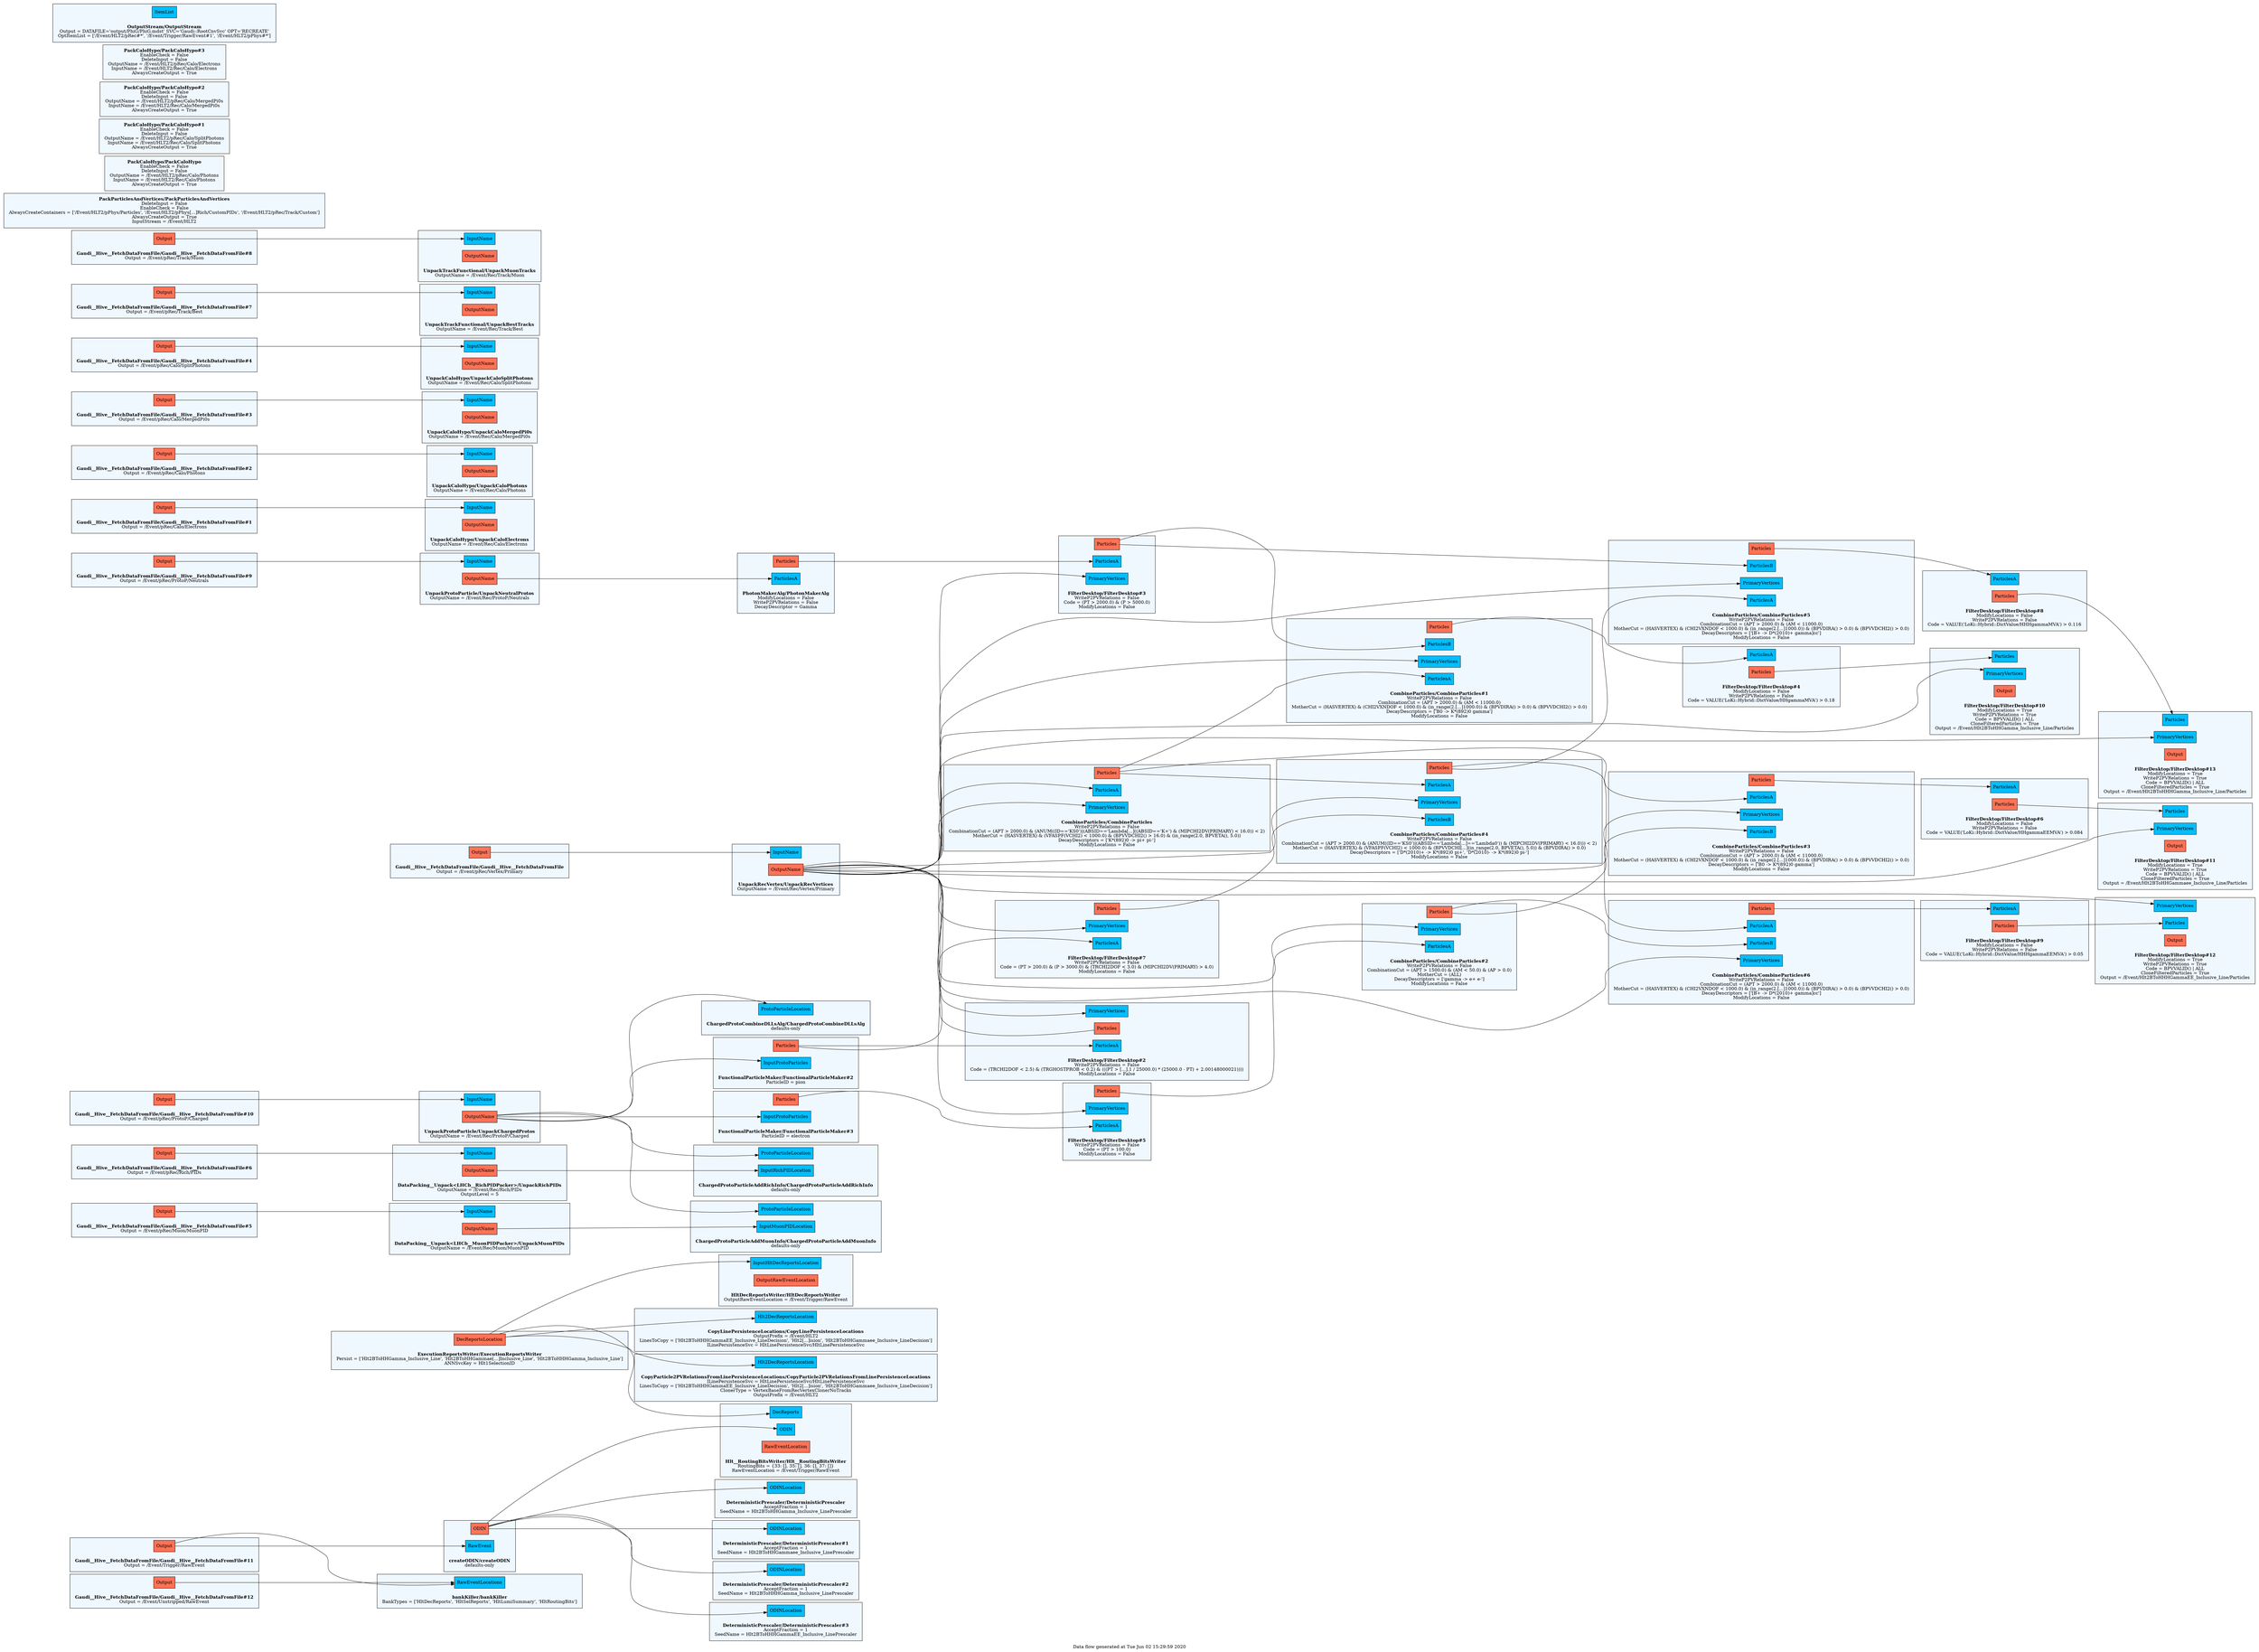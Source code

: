 strict digraph "Data flow" {
label="Data flow generated at Tue Jun 02 15:29:59 2020";
rankdir=LR;
node [shape=box];
subgraph "cluster_DeterministicPrescaler/DeterministicPrescaler" {
bgcolor=aliceblue;
label="";
"DeterministicPrescaler/DeterministicPrescaler" [label=<<B>DeterministicPrescaler/DeterministicPrescaler</B><BR/>AcceptFraction = 1<BR/>SeedName = Hlt2BToHHGamma_Inclusive_LinePrescaler>, shape=plaintext];
"DeterministicPrescaler/DeterministicPrescaler_in_ODINLocation" [fillcolor=deepskyblue1, label=ODINLocation, style=filled];
"DeterministicPrescaler/DeterministicPrescaler" -> "DeterministicPrescaler/DeterministicPrescaler_in_ODINLocation"  [minlen=0, style=invis];
}

"createODIN/createODIN_out_ODIN" -> "DeterministicPrescaler/DeterministicPrescaler_in_ODINLocation";
subgraph "cluster_createODIN/createODIN" {
bgcolor=aliceblue;
label="";
"createODIN/createODIN" [label=<<B>createODIN/createODIN</B><BR/>defaults-only>, shape=plaintext];
"createODIN/createODIN_in_RawEvent" [fillcolor=deepskyblue1, label=RawEvent, style=filled];
"createODIN/createODIN" -> "createODIN/createODIN_in_RawEvent"  [minlen=0, style=invis];
"createODIN/createODIN_out_ODIN" [fillcolor=coral1, label=ODIN, style=filled];
"createODIN/createODIN" -> "createODIN/createODIN_out_ODIN"  [minlen=0, style=invis];
}

"Gaudi__Hive__FetchDataFromFile/Gaudi__Hive__FetchDataFromFile#11_out_Output" -> "createODIN/createODIN_in_RawEvent";
subgraph "cluster_Gaudi__Hive__FetchDataFromFile/Gaudi__Hive__FetchDataFromFile#11" {
bgcolor=aliceblue;
label="";
"Gaudi__Hive__FetchDataFromFile/Gaudi__Hive__FetchDataFromFile#11" [label=<<B>Gaudi__Hive__FetchDataFromFile/Gaudi__Hive__FetchDataFromFile#11</B><BR/>Output = /Event/Trigger/RawEvent>, shape=plaintext];
"Gaudi__Hive__FetchDataFromFile/Gaudi__Hive__FetchDataFromFile#11_out_Output" [fillcolor=coral1, label=Output, style=filled];
"Gaudi__Hive__FetchDataFromFile/Gaudi__Hive__FetchDataFromFile#11" -> "Gaudi__Hive__FetchDataFromFile/Gaudi__Hive__FetchDataFromFile#11_out_Output"  [minlen=0, style=invis];
}

subgraph "cluster_UnpackRecVertex/UnpackRecVertices" {
bgcolor=aliceblue;
label="";
"UnpackRecVertex/UnpackRecVertices" [label=<<B>UnpackRecVertex/UnpackRecVertices</B><BR/>OutputName = /Event/Rec/Vertex/Primary>, shape=plaintext];
"UnpackRecVertex/UnpackRecVertices_in_InputName" [fillcolor=deepskyblue1, label=InputName, style=filled];
"UnpackRecVertex/UnpackRecVertices" -> "UnpackRecVertex/UnpackRecVertices_in_InputName"  [minlen=0, style=invis];
"UnpackRecVertex/UnpackRecVertices_out_OutputName" [fillcolor=coral1, label=OutputName, style=filled];
"UnpackRecVertex/UnpackRecVertices" -> "UnpackRecVertex/UnpackRecVertices_out_OutputName"  [minlen=0, style=invis];
}

"Gaudi__Hive__FetchDataFromFile/Gaudi__Hive__FetchDataFromFile_out_Output" -> "UnpackRecVertex/UnpackRecVertices_in_InputName";
subgraph "cluster_Gaudi__Hive__FetchDataFromFile/Gaudi__Hive__FetchDataFromFile" {
bgcolor=aliceblue;
label="";
"Gaudi__Hive__FetchDataFromFile/Gaudi__Hive__FetchDataFromFile" [label=<<B>Gaudi__Hive__FetchDataFromFile/Gaudi__Hive__FetchDataFromFile</B><BR/>Output = /Event/pRec/Vertex/Primary>, shape=plaintext];
"Gaudi__Hive__FetchDataFromFile/Gaudi__Hive__FetchDataFromFile_out_Output" [fillcolor=coral1, label=Output, style=filled];
"Gaudi__Hive__FetchDataFromFile/Gaudi__Hive__FetchDataFromFile" -> "Gaudi__Hive__FetchDataFromFile/Gaudi__Hive__FetchDataFromFile_out_Output"  [minlen=0, style=invis];
}

subgraph "cluster_UnpackCaloHypo/UnpackCaloElectrons" {
bgcolor=aliceblue;
label="";
"UnpackCaloHypo/UnpackCaloElectrons" [label=<<B>UnpackCaloHypo/UnpackCaloElectrons</B><BR/>OutputName = /Event/Rec/Calo/Electrons>, shape=plaintext];
"UnpackCaloHypo/UnpackCaloElectrons_in_InputName" [fillcolor=deepskyblue1, label=InputName, style=filled];
"UnpackCaloHypo/UnpackCaloElectrons" -> "UnpackCaloHypo/UnpackCaloElectrons_in_InputName"  [minlen=0, style=invis];
"UnpackCaloHypo/UnpackCaloElectrons_out_OutputName" [fillcolor=coral1, label=OutputName, style=filled];
"UnpackCaloHypo/UnpackCaloElectrons" -> "UnpackCaloHypo/UnpackCaloElectrons_out_OutputName"  [minlen=0, style=invis];
}

"Gaudi__Hive__FetchDataFromFile/Gaudi__Hive__FetchDataFromFile#1_out_Output" -> "UnpackCaloHypo/UnpackCaloElectrons_in_InputName";
subgraph "cluster_Gaudi__Hive__FetchDataFromFile/Gaudi__Hive__FetchDataFromFile#1" {
bgcolor=aliceblue;
label="";
"Gaudi__Hive__FetchDataFromFile/Gaudi__Hive__FetchDataFromFile#1" [label=<<B>Gaudi__Hive__FetchDataFromFile/Gaudi__Hive__FetchDataFromFile#1</B><BR/>Output = /Event/pRec/Calo/Electrons>, shape=plaintext];
"Gaudi__Hive__FetchDataFromFile/Gaudi__Hive__FetchDataFromFile#1_out_Output" [fillcolor=coral1, label=Output, style=filled];
"Gaudi__Hive__FetchDataFromFile/Gaudi__Hive__FetchDataFromFile#1" -> "Gaudi__Hive__FetchDataFromFile/Gaudi__Hive__FetchDataFromFile#1_out_Output"  [minlen=0, style=invis];
}

subgraph "cluster_UnpackCaloHypo/UnpackCaloPhotons" {
bgcolor=aliceblue;
label="";
"UnpackCaloHypo/UnpackCaloPhotons" [label=<<B>UnpackCaloHypo/UnpackCaloPhotons</B><BR/>OutputName = /Event/Rec/Calo/Photons>, shape=plaintext];
"UnpackCaloHypo/UnpackCaloPhotons_in_InputName" [fillcolor=deepskyblue1, label=InputName, style=filled];
"UnpackCaloHypo/UnpackCaloPhotons" -> "UnpackCaloHypo/UnpackCaloPhotons_in_InputName"  [minlen=0, style=invis];
"UnpackCaloHypo/UnpackCaloPhotons_out_OutputName" [fillcolor=coral1, label=OutputName, style=filled];
"UnpackCaloHypo/UnpackCaloPhotons" -> "UnpackCaloHypo/UnpackCaloPhotons_out_OutputName"  [minlen=0, style=invis];
}

"Gaudi__Hive__FetchDataFromFile/Gaudi__Hive__FetchDataFromFile#2_out_Output" -> "UnpackCaloHypo/UnpackCaloPhotons_in_InputName";
subgraph "cluster_Gaudi__Hive__FetchDataFromFile/Gaudi__Hive__FetchDataFromFile#2" {
bgcolor=aliceblue;
label="";
"Gaudi__Hive__FetchDataFromFile/Gaudi__Hive__FetchDataFromFile#2" [label=<<B>Gaudi__Hive__FetchDataFromFile/Gaudi__Hive__FetchDataFromFile#2</B><BR/>Output = /Event/pRec/Calo/Photons>, shape=plaintext];
"Gaudi__Hive__FetchDataFromFile/Gaudi__Hive__FetchDataFromFile#2_out_Output" [fillcolor=coral1, label=Output, style=filled];
"Gaudi__Hive__FetchDataFromFile/Gaudi__Hive__FetchDataFromFile#2" -> "Gaudi__Hive__FetchDataFromFile/Gaudi__Hive__FetchDataFromFile#2_out_Output"  [minlen=0, style=invis];
}

subgraph "cluster_UnpackCaloHypo/UnpackCaloMergedPi0s" {
bgcolor=aliceblue;
label="";
"UnpackCaloHypo/UnpackCaloMergedPi0s" [label=<<B>UnpackCaloHypo/UnpackCaloMergedPi0s</B><BR/>OutputName = /Event/Rec/Calo/MergedPi0s>, shape=plaintext];
"UnpackCaloHypo/UnpackCaloMergedPi0s_in_InputName" [fillcolor=deepskyblue1, label=InputName, style=filled];
"UnpackCaloHypo/UnpackCaloMergedPi0s" -> "UnpackCaloHypo/UnpackCaloMergedPi0s_in_InputName"  [minlen=0, style=invis];
"UnpackCaloHypo/UnpackCaloMergedPi0s_out_OutputName" [fillcolor=coral1, label=OutputName, style=filled];
"UnpackCaloHypo/UnpackCaloMergedPi0s" -> "UnpackCaloHypo/UnpackCaloMergedPi0s_out_OutputName"  [minlen=0, style=invis];
}

"Gaudi__Hive__FetchDataFromFile/Gaudi__Hive__FetchDataFromFile#3_out_Output" -> "UnpackCaloHypo/UnpackCaloMergedPi0s_in_InputName";
subgraph "cluster_Gaudi__Hive__FetchDataFromFile/Gaudi__Hive__FetchDataFromFile#3" {
bgcolor=aliceblue;
label="";
"Gaudi__Hive__FetchDataFromFile/Gaudi__Hive__FetchDataFromFile#3" [label=<<B>Gaudi__Hive__FetchDataFromFile/Gaudi__Hive__FetchDataFromFile#3</B><BR/>Output = /Event/pRec/Calo/MergedPi0s>, shape=plaintext];
"Gaudi__Hive__FetchDataFromFile/Gaudi__Hive__FetchDataFromFile#3_out_Output" [fillcolor=coral1, label=Output, style=filled];
"Gaudi__Hive__FetchDataFromFile/Gaudi__Hive__FetchDataFromFile#3" -> "Gaudi__Hive__FetchDataFromFile/Gaudi__Hive__FetchDataFromFile#3_out_Output"  [minlen=0, style=invis];
}

subgraph "cluster_UnpackCaloHypo/UnpackCaloSplitPhotons" {
bgcolor=aliceblue;
label="";
"UnpackCaloHypo/UnpackCaloSplitPhotons" [label=<<B>UnpackCaloHypo/UnpackCaloSplitPhotons</B><BR/>OutputName = /Event/Rec/Calo/SplitPhotons>, shape=plaintext];
"UnpackCaloHypo/UnpackCaloSplitPhotons_in_InputName" [fillcolor=deepskyblue1, label=InputName, style=filled];
"UnpackCaloHypo/UnpackCaloSplitPhotons" -> "UnpackCaloHypo/UnpackCaloSplitPhotons_in_InputName"  [minlen=0, style=invis];
"UnpackCaloHypo/UnpackCaloSplitPhotons_out_OutputName" [fillcolor=coral1, label=OutputName, style=filled];
"UnpackCaloHypo/UnpackCaloSplitPhotons" -> "UnpackCaloHypo/UnpackCaloSplitPhotons_out_OutputName"  [minlen=0, style=invis];
}

"Gaudi__Hive__FetchDataFromFile/Gaudi__Hive__FetchDataFromFile#4_out_Output" -> "UnpackCaloHypo/UnpackCaloSplitPhotons_in_InputName";
subgraph "cluster_Gaudi__Hive__FetchDataFromFile/Gaudi__Hive__FetchDataFromFile#4" {
bgcolor=aliceblue;
label="";
"Gaudi__Hive__FetchDataFromFile/Gaudi__Hive__FetchDataFromFile#4" [label=<<B>Gaudi__Hive__FetchDataFromFile/Gaudi__Hive__FetchDataFromFile#4</B><BR/>Output = /Event/pRec/Calo/SplitPhotons>, shape=plaintext];
"Gaudi__Hive__FetchDataFromFile/Gaudi__Hive__FetchDataFromFile#4_out_Output" [fillcolor=coral1, label=Output, style=filled];
"Gaudi__Hive__FetchDataFromFile/Gaudi__Hive__FetchDataFromFile#4" -> "Gaudi__Hive__FetchDataFromFile/Gaudi__Hive__FetchDataFromFile#4_out_Output"  [minlen=0, style=invis];
}

subgraph "cluster_DataPacking__Unpack&lt;LHCb__MuonPIDPacker&gt;/UnpackMuonPIDs" {
bgcolor=aliceblue;
label="";
"DataPacking__Unpack&lt;LHCb__MuonPIDPacker&gt;/UnpackMuonPIDs" [label=<<B>DataPacking__Unpack&lt;LHCb__MuonPIDPacker&gt;/UnpackMuonPIDs</B><BR/>OutputName = /Event/Rec/Muon/MuonPID>, shape=plaintext];
"DataPacking__Unpack&lt;LHCb__MuonPIDPacker&gt;/UnpackMuonPIDs_in_InputName" [fillcolor=deepskyblue1, label=InputName, style=filled];
"DataPacking__Unpack&lt;LHCb__MuonPIDPacker&gt;/UnpackMuonPIDs" -> "DataPacking__Unpack&lt;LHCb__MuonPIDPacker&gt;/UnpackMuonPIDs_in_InputName"  [minlen=0, style=invis];
"DataPacking__Unpack&lt;LHCb__MuonPIDPacker&gt;/UnpackMuonPIDs_out_OutputName" [fillcolor=coral1, label=OutputName, style=filled];
"DataPacking__Unpack&lt;LHCb__MuonPIDPacker&gt;/UnpackMuonPIDs" -> "DataPacking__Unpack&lt;LHCb__MuonPIDPacker&gt;/UnpackMuonPIDs_out_OutputName"  [minlen=0, style=invis];
}

"Gaudi__Hive__FetchDataFromFile/Gaudi__Hive__FetchDataFromFile#5_out_Output" -> "DataPacking__Unpack&lt;LHCb__MuonPIDPacker&gt;/UnpackMuonPIDs_in_InputName";
subgraph "cluster_Gaudi__Hive__FetchDataFromFile/Gaudi__Hive__FetchDataFromFile#5" {
bgcolor=aliceblue;
label="";
"Gaudi__Hive__FetchDataFromFile/Gaudi__Hive__FetchDataFromFile#5" [label=<<B>Gaudi__Hive__FetchDataFromFile/Gaudi__Hive__FetchDataFromFile#5</B><BR/>Output = /Event/pRec/Muon/MuonPID>, shape=plaintext];
"Gaudi__Hive__FetchDataFromFile/Gaudi__Hive__FetchDataFromFile#5_out_Output" [fillcolor=coral1, label=Output, style=filled];
"Gaudi__Hive__FetchDataFromFile/Gaudi__Hive__FetchDataFromFile#5" -> "Gaudi__Hive__FetchDataFromFile/Gaudi__Hive__FetchDataFromFile#5_out_Output"  [minlen=0, style=invis];
}

subgraph "cluster_DataPacking__Unpack&lt;LHCb__RichPIDPacker&gt;/UnpackRichPIDs" {
bgcolor=aliceblue;
label="";
"DataPacking__Unpack&lt;LHCb__RichPIDPacker&gt;/UnpackRichPIDs" [label=<<B>DataPacking__Unpack&lt;LHCb__RichPIDPacker&gt;/UnpackRichPIDs</B><BR/>OutputName = /Event/Rec/Rich/PIDs<BR/>OutputLevel = 5>, shape=plaintext];
"DataPacking__Unpack&lt;LHCb__RichPIDPacker&gt;/UnpackRichPIDs_in_InputName" [fillcolor=deepskyblue1, label=InputName, style=filled];
"DataPacking__Unpack&lt;LHCb__RichPIDPacker&gt;/UnpackRichPIDs" -> "DataPacking__Unpack&lt;LHCb__RichPIDPacker&gt;/UnpackRichPIDs_in_InputName"  [minlen=0, style=invis];
"DataPacking__Unpack&lt;LHCb__RichPIDPacker&gt;/UnpackRichPIDs_out_OutputName" [fillcolor=coral1, label=OutputName, style=filled];
"DataPacking__Unpack&lt;LHCb__RichPIDPacker&gt;/UnpackRichPIDs" -> "DataPacking__Unpack&lt;LHCb__RichPIDPacker&gt;/UnpackRichPIDs_out_OutputName"  [minlen=0, style=invis];
}

"Gaudi__Hive__FetchDataFromFile/Gaudi__Hive__FetchDataFromFile#6_out_Output" -> "DataPacking__Unpack&lt;LHCb__RichPIDPacker&gt;/UnpackRichPIDs_in_InputName";
subgraph "cluster_Gaudi__Hive__FetchDataFromFile/Gaudi__Hive__FetchDataFromFile#6" {
bgcolor=aliceblue;
label="";
"Gaudi__Hive__FetchDataFromFile/Gaudi__Hive__FetchDataFromFile#6" [label=<<B>Gaudi__Hive__FetchDataFromFile/Gaudi__Hive__FetchDataFromFile#6</B><BR/>Output = /Event/pRec/Rich/PIDs>, shape=plaintext];
"Gaudi__Hive__FetchDataFromFile/Gaudi__Hive__FetchDataFromFile#6_out_Output" [fillcolor=coral1, label=Output, style=filled];
"Gaudi__Hive__FetchDataFromFile/Gaudi__Hive__FetchDataFromFile#6" -> "Gaudi__Hive__FetchDataFromFile/Gaudi__Hive__FetchDataFromFile#6_out_Output"  [minlen=0, style=invis];
}

subgraph "cluster_UnpackTrackFunctional/UnpackBestTracks" {
bgcolor=aliceblue;
label="";
"UnpackTrackFunctional/UnpackBestTracks" [label=<<B>UnpackTrackFunctional/UnpackBestTracks</B><BR/>OutputName = /Event/Rec/Track/Best>, shape=plaintext];
"UnpackTrackFunctional/UnpackBestTracks_in_InputName" [fillcolor=deepskyblue1, label=InputName, style=filled];
"UnpackTrackFunctional/UnpackBestTracks" -> "UnpackTrackFunctional/UnpackBestTracks_in_InputName"  [minlen=0, style=invis];
"UnpackTrackFunctional/UnpackBestTracks_out_OutputName" [fillcolor=coral1, label=OutputName, style=filled];
"UnpackTrackFunctional/UnpackBestTracks" -> "UnpackTrackFunctional/UnpackBestTracks_out_OutputName"  [minlen=0, style=invis];
}

"Gaudi__Hive__FetchDataFromFile/Gaudi__Hive__FetchDataFromFile#7_out_Output" -> "UnpackTrackFunctional/UnpackBestTracks_in_InputName";
subgraph "cluster_Gaudi__Hive__FetchDataFromFile/Gaudi__Hive__FetchDataFromFile#7" {
bgcolor=aliceblue;
label="";
"Gaudi__Hive__FetchDataFromFile/Gaudi__Hive__FetchDataFromFile#7" [label=<<B>Gaudi__Hive__FetchDataFromFile/Gaudi__Hive__FetchDataFromFile#7</B><BR/>Output = /Event/pRec/Track/Best>, shape=plaintext];
"Gaudi__Hive__FetchDataFromFile/Gaudi__Hive__FetchDataFromFile#7_out_Output" [fillcolor=coral1, label=Output, style=filled];
"Gaudi__Hive__FetchDataFromFile/Gaudi__Hive__FetchDataFromFile#7" -> "Gaudi__Hive__FetchDataFromFile/Gaudi__Hive__FetchDataFromFile#7_out_Output"  [minlen=0, style=invis];
}

subgraph "cluster_UnpackTrackFunctional/UnpackMuonTracks" {
bgcolor=aliceblue;
label="";
"UnpackTrackFunctional/UnpackMuonTracks" [label=<<B>UnpackTrackFunctional/UnpackMuonTracks</B><BR/>OutputName = /Event/Rec/Track/Muon>, shape=plaintext];
"UnpackTrackFunctional/UnpackMuonTracks_in_InputName" [fillcolor=deepskyblue1, label=InputName, style=filled];
"UnpackTrackFunctional/UnpackMuonTracks" -> "UnpackTrackFunctional/UnpackMuonTracks_in_InputName"  [minlen=0, style=invis];
"UnpackTrackFunctional/UnpackMuonTracks_out_OutputName" [fillcolor=coral1, label=OutputName, style=filled];
"UnpackTrackFunctional/UnpackMuonTracks" -> "UnpackTrackFunctional/UnpackMuonTracks_out_OutputName"  [minlen=0, style=invis];
}

"Gaudi__Hive__FetchDataFromFile/Gaudi__Hive__FetchDataFromFile#8_out_Output" -> "UnpackTrackFunctional/UnpackMuonTracks_in_InputName";
subgraph "cluster_Gaudi__Hive__FetchDataFromFile/Gaudi__Hive__FetchDataFromFile#8" {
bgcolor=aliceblue;
label="";
"Gaudi__Hive__FetchDataFromFile/Gaudi__Hive__FetchDataFromFile#8" [label=<<B>Gaudi__Hive__FetchDataFromFile/Gaudi__Hive__FetchDataFromFile#8</B><BR/>Output = /Event/pRec/Track/Muon>, shape=plaintext];
"Gaudi__Hive__FetchDataFromFile/Gaudi__Hive__FetchDataFromFile#8_out_Output" [fillcolor=coral1, label=Output, style=filled];
"Gaudi__Hive__FetchDataFromFile/Gaudi__Hive__FetchDataFromFile#8" -> "Gaudi__Hive__FetchDataFromFile/Gaudi__Hive__FetchDataFromFile#8_out_Output"  [minlen=0, style=invis];
}

subgraph "cluster_UnpackProtoParticle/UnpackNeutralProtos" {
bgcolor=aliceblue;
label="";
"UnpackProtoParticle/UnpackNeutralProtos" [label=<<B>UnpackProtoParticle/UnpackNeutralProtos</B><BR/>OutputName = /Event/Rec/ProtoP/Neutrals>, shape=plaintext];
"UnpackProtoParticle/UnpackNeutralProtos_in_InputName" [fillcolor=deepskyblue1, label=InputName, style=filled];
"UnpackProtoParticle/UnpackNeutralProtos" -> "UnpackProtoParticle/UnpackNeutralProtos_in_InputName"  [minlen=0, style=invis];
"UnpackProtoParticle/UnpackNeutralProtos_out_OutputName" [fillcolor=coral1, label=OutputName, style=filled];
"UnpackProtoParticle/UnpackNeutralProtos" -> "UnpackProtoParticle/UnpackNeutralProtos_out_OutputName"  [minlen=0, style=invis];
}

"Gaudi__Hive__FetchDataFromFile/Gaudi__Hive__FetchDataFromFile#9_out_Output" -> "UnpackProtoParticle/UnpackNeutralProtos_in_InputName";
subgraph "cluster_Gaudi__Hive__FetchDataFromFile/Gaudi__Hive__FetchDataFromFile#9" {
bgcolor=aliceblue;
label="";
"Gaudi__Hive__FetchDataFromFile/Gaudi__Hive__FetchDataFromFile#9" [label=<<B>Gaudi__Hive__FetchDataFromFile/Gaudi__Hive__FetchDataFromFile#9</B><BR/>Output = /Event/pRec/ProtoP/Neutrals>, shape=plaintext];
"Gaudi__Hive__FetchDataFromFile/Gaudi__Hive__FetchDataFromFile#9_out_Output" [fillcolor=coral1, label=Output, style=filled];
"Gaudi__Hive__FetchDataFromFile/Gaudi__Hive__FetchDataFromFile#9" -> "Gaudi__Hive__FetchDataFromFile/Gaudi__Hive__FetchDataFromFile#9_out_Output"  [minlen=0, style=invis];
}

subgraph "cluster_UnpackProtoParticle/UnpackChargedProtos" {
bgcolor=aliceblue;
label="";
"UnpackProtoParticle/UnpackChargedProtos" [label=<<B>UnpackProtoParticle/UnpackChargedProtos</B><BR/>OutputName = /Event/Rec/ProtoP/Charged>, shape=plaintext];
"UnpackProtoParticle/UnpackChargedProtos_in_InputName" [fillcolor=deepskyblue1, label=InputName, style=filled];
"UnpackProtoParticle/UnpackChargedProtos" -> "UnpackProtoParticle/UnpackChargedProtos_in_InputName"  [minlen=0, style=invis];
"UnpackProtoParticle/UnpackChargedProtos_out_OutputName" [fillcolor=coral1, label=OutputName, style=filled];
"UnpackProtoParticle/UnpackChargedProtos" -> "UnpackProtoParticle/UnpackChargedProtos_out_OutputName"  [minlen=0, style=invis];
}

"Gaudi__Hive__FetchDataFromFile/Gaudi__Hive__FetchDataFromFile#10_out_Output" -> "UnpackProtoParticle/UnpackChargedProtos_in_InputName";
subgraph "cluster_Gaudi__Hive__FetchDataFromFile/Gaudi__Hive__FetchDataFromFile#10" {
bgcolor=aliceblue;
label="";
"Gaudi__Hive__FetchDataFromFile/Gaudi__Hive__FetchDataFromFile#10" [label=<<B>Gaudi__Hive__FetchDataFromFile/Gaudi__Hive__FetchDataFromFile#10</B><BR/>Output = /Event/pRec/ProtoP/Charged>, shape=plaintext];
"Gaudi__Hive__FetchDataFromFile/Gaudi__Hive__FetchDataFromFile#10_out_Output" [fillcolor=coral1, label=Output, style=filled];
"Gaudi__Hive__FetchDataFromFile/Gaudi__Hive__FetchDataFromFile#10" -> "Gaudi__Hive__FetchDataFromFile/Gaudi__Hive__FetchDataFromFile#10_out_Output"  [minlen=0, style=invis];
}

subgraph "cluster_ChargedProtoParticleAddRichInfo/ChargedProtoParticleAddRichInfo" {
bgcolor=aliceblue;
label="";
"ChargedProtoParticleAddRichInfo/ChargedProtoParticleAddRichInfo" [label=<<B>ChargedProtoParticleAddRichInfo/ChargedProtoParticleAddRichInfo</B><BR/>defaults-only>, shape=plaintext];
"ChargedProtoParticleAddRichInfo/ChargedProtoParticleAddRichInfo_in_ProtoParticleLocation" [fillcolor=deepskyblue1, label=ProtoParticleLocation, style=filled];
"ChargedProtoParticleAddRichInfo/ChargedProtoParticleAddRichInfo" -> "ChargedProtoParticleAddRichInfo/ChargedProtoParticleAddRichInfo_in_ProtoParticleLocation"  [minlen=0, style=invis];
"ChargedProtoParticleAddRichInfo/ChargedProtoParticleAddRichInfo_in_InputRichPIDLocation" [fillcolor=deepskyblue1, label=InputRichPIDLocation, style=filled];
"ChargedProtoParticleAddRichInfo/ChargedProtoParticleAddRichInfo" -> "ChargedProtoParticleAddRichInfo/ChargedProtoParticleAddRichInfo_in_InputRichPIDLocation"  [minlen=0, style=invis];
}

"UnpackProtoParticle/UnpackChargedProtos_out_OutputName" -> "ChargedProtoParticleAddRichInfo/ChargedProtoParticleAddRichInfo_in_ProtoParticleLocation";
subgraph "cluster_UnpackProtoParticle/UnpackChargedProtos" {
bgcolor=aliceblue;
label="";
"UnpackProtoParticle/UnpackChargedProtos" [label=<<B>UnpackProtoParticle/UnpackChargedProtos</B><BR/>OutputName = /Event/Rec/ProtoP/Charged>, shape=plaintext];
"UnpackProtoParticle/UnpackChargedProtos_in_InputName" [fillcolor=deepskyblue1, label=InputName, style=filled];
"UnpackProtoParticle/UnpackChargedProtos" -> "UnpackProtoParticle/UnpackChargedProtos_in_InputName"  [minlen=0, style=invis];
"UnpackProtoParticle/UnpackChargedProtos_out_OutputName" [fillcolor=coral1, label=OutputName, style=filled];
"UnpackProtoParticle/UnpackChargedProtos" -> "UnpackProtoParticle/UnpackChargedProtos_out_OutputName"  [minlen=0, style=invis];
}

"Gaudi__Hive__FetchDataFromFile/Gaudi__Hive__FetchDataFromFile#10_out_Output" -> "UnpackProtoParticle/UnpackChargedProtos_in_InputName";
subgraph "cluster_Gaudi__Hive__FetchDataFromFile/Gaudi__Hive__FetchDataFromFile#10" {
bgcolor=aliceblue;
label="";
"Gaudi__Hive__FetchDataFromFile/Gaudi__Hive__FetchDataFromFile#10" [label=<<B>Gaudi__Hive__FetchDataFromFile/Gaudi__Hive__FetchDataFromFile#10</B><BR/>Output = /Event/pRec/ProtoP/Charged>, shape=plaintext];
"Gaudi__Hive__FetchDataFromFile/Gaudi__Hive__FetchDataFromFile#10_out_Output" [fillcolor=coral1, label=Output, style=filled];
"Gaudi__Hive__FetchDataFromFile/Gaudi__Hive__FetchDataFromFile#10" -> "Gaudi__Hive__FetchDataFromFile/Gaudi__Hive__FetchDataFromFile#10_out_Output"  [minlen=0, style=invis];
}

"DataPacking__Unpack&lt;LHCb__RichPIDPacker&gt;/UnpackRichPIDs_out_OutputName" -> "ChargedProtoParticleAddRichInfo/ChargedProtoParticleAddRichInfo_in_InputRichPIDLocation";
subgraph "cluster_DataPacking__Unpack&lt;LHCb__RichPIDPacker&gt;/UnpackRichPIDs" {
bgcolor=aliceblue;
label="";
"DataPacking__Unpack&lt;LHCb__RichPIDPacker&gt;/UnpackRichPIDs" [label=<<B>DataPacking__Unpack&lt;LHCb__RichPIDPacker&gt;/UnpackRichPIDs</B><BR/>OutputName = /Event/Rec/Rich/PIDs<BR/>OutputLevel = 5>, shape=plaintext];
"DataPacking__Unpack&lt;LHCb__RichPIDPacker&gt;/UnpackRichPIDs_in_InputName" [fillcolor=deepskyblue1, label=InputName, style=filled];
"DataPacking__Unpack&lt;LHCb__RichPIDPacker&gt;/UnpackRichPIDs" -> "DataPacking__Unpack&lt;LHCb__RichPIDPacker&gt;/UnpackRichPIDs_in_InputName"  [minlen=0, style=invis];
"DataPacking__Unpack&lt;LHCb__RichPIDPacker&gt;/UnpackRichPIDs_out_OutputName" [fillcolor=coral1, label=OutputName, style=filled];
"DataPacking__Unpack&lt;LHCb__RichPIDPacker&gt;/UnpackRichPIDs" -> "DataPacking__Unpack&lt;LHCb__RichPIDPacker&gt;/UnpackRichPIDs_out_OutputName"  [minlen=0, style=invis];
}

"Gaudi__Hive__FetchDataFromFile/Gaudi__Hive__FetchDataFromFile#6_out_Output" -> "DataPacking__Unpack&lt;LHCb__RichPIDPacker&gt;/UnpackRichPIDs_in_InputName";
subgraph "cluster_Gaudi__Hive__FetchDataFromFile/Gaudi__Hive__FetchDataFromFile#6" {
bgcolor=aliceblue;
label="";
"Gaudi__Hive__FetchDataFromFile/Gaudi__Hive__FetchDataFromFile#6" [label=<<B>Gaudi__Hive__FetchDataFromFile/Gaudi__Hive__FetchDataFromFile#6</B><BR/>Output = /Event/pRec/Rich/PIDs>, shape=plaintext];
"Gaudi__Hive__FetchDataFromFile/Gaudi__Hive__FetchDataFromFile#6_out_Output" [fillcolor=coral1, label=Output, style=filled];
"Gaudi__Hive__FetchDataFromFile/Gaudi__Hive__FetchDataFromFile#6" -> "Gaudi__Hive__FetchDataFromFile/Gaudi__Hive__FetchDataFromFile#6_out_Output"  [minlen=0, style=invis];
}

subgraph "cluster_ChargedProtoParticleAddMuonInfo/ChargedProtoParticleAddMuonInfo" {
bgcolor=aliceblue;
label="";
"ChargedProtoParticleAddMuonInfo/ChargedProtoParticleAddMuonInfo" [label=<<B>ChargedProtoParticleAddMuonInfo/ChargedProtoParticleAddMuonInfo</B><BR/>defaults-only>, shape=plaintext];
"ChargedProtoParticleAddMuonInfo/ChargedProtoParticleAddMuonInfo_in_ProtoParticleLocation" [fillcolor=deepskyblue1, label=ProtoParticleLocation, style=filled];
"ChargedProtoParticleAddMuonInfo/ChargedProtoParticleAddMuonInfo" -> "ChargedProtoParticleAddMuonInfo/ChargedProtoParticleAddMuonInfo_in_ProtoParticleLocation"  [minlen=0, style=invis];
"ChargedProtoParticleAddMuonInfo/ChargedProtoParticleAddMuonInfo_in_InputMuonPIDLocation" [fillcolor=deepskyblue1, label=InputMuonPIDLocation, style=filled];
"ChargedProtoParticleAddMuonInfo/ChargedProtoParticleAddMuonInfo" -> "ChargedProtoParticleAddMuonInfo/ChargedProtoParticleAddMuonInfo_in_InputMuonPIDLocation"  [minlen=0, style=invis];
}

"UnpackProtoParticle/UnpackChargedProtos_out_OutputName" -> "ChargedProtoParticleAddMuonInfo/ChargedProtoParticleAddMuonInfo_in_ProtoParticleLocation";
subgraph "cluster_UnpackProtoParticle/UnpackChargedProtos" {
bgcolor=aliceblue;
label="";
"UnpackProtoParticle/UnpackChargedProtos" [label=<<B>UnpackProtoParticle/UnpackChargedProtos</B><BR/>OutputName = /Event/Rec/ProtoP/Charged>, shape=plaintext];
"UnpackProtoParticle/UnpackChargedProtos_in_InputName" [fillcolor=deepskyblue1, label=InputName, style=filled];
"UnpackProtoParticle/UnpackChargedProtos" -> "UnpackProtoParticle/UnpackChargedProtos_in_InputName"  [minlen=0, style=invis];
"UnpackProtoParticle/UnpackChargedProtos_out_OutputName" [fillcolor=coral1, label=OutputName, style=filled];
"UnpackProtoParticle/UnpackChargedProtos" -> "UnpackProtoParticle/UnpackChargedProtos_out_OutputName"  [minlen=0, style=invis];
}

"Gaudi__Hive__FetchDataFromFile/Gaudi__Hive__FetchDataFromFile#10_out_Output" -> "UnpackProtoParticle/UnpackChargedProtos_in_InputName";
subgraph "cluster_Gaudi__Hive__FetchDataFromFile/Gaudi__Hive__FetchDataFromFile#10" {
bgcolor=aliceblue;
label="";
"Gaudi__Hive__FetchDataFromFile/Gaudi__Hive__FetchDataFromFile#10" [label=<<B>Gaudi__Hive__FetchDataFromFile/Gaudi__Hive__FetchDataFromFile#10</B><BR/>Output = /Event/pRec/ProtoP/Charged>, shape=plaintext];
"Gaudi__Hive__FetchDataFromFile/Gaudi__Hive__FetchDataFromFile#10_out_Output" [fillcolor=coral1, label=Output, style=filled];
"Gaudi__Hive__FetchDataFromFile/Gaudi__Hive__FetchDataFromFile#10" -> "Gaudi__Hive__FetchDataFromFile/Gaudi__Hive__FetchDataFromFile#10_out_Output"  [minlen=0, style=invis];
}

"DataPacking__Unpack&lt;LHCb__MuonPIDPacker&gt;/UnpackMuonPIDs_out_OutputName" -> "ChargedProtoParticleAddMuonInfo/ChargedProtoParticleAddMuonInfo_in_InputMuonPIDLocation";
subgraph "cluster_DataPacking__Unpack&lt;LHCb__MuonPIDPacker&gt;/UnpackMuonPIDs" {
bgcolor=aliceblue;
label="";
"DataPacking__Unpack&lt;LHCb__MuonPIDPacker&gt;/UnpackMuonPIDs" [label=<<B>DataPacking__Unpack&lt;LHCb__MuonPIDPacker&gt;/UnpackMuonPIDs</B><BR/>OutputName = /Event/Rec/Muon/MuonPID>, shape=plaintext];
"DataPacking__Unpack&lt;LHCb__MuonPIDPacker&gt;/UnpackMuonPIDs_in_InputName" [fillcolor=deepskyblue1, label=InputName, style=filled];
"DataPacking__Unpack&lt;LHCb__MuonPIDPacker&gt;/UnpackMuonPIDs" -> "DataPacking__Unpack&lt;LHCb__MuonPIDPacker&gt;/UnpackMuonPIDs_in_InputName"  [minlen=0, style=invis];
"DataPacking__Unpack&lt;LHCb__MuonPIDPacker&gt;/UnpackMuonPIDs_out_OutputName" [fillcolor=coral1, label=OutputName, style=filled];
"DataPacking__Unpack&lt;LHCb__MuonPIDPacker&gt;/UnpackMuonPIDs" -> "DataPacking__Unpack&lt;LHCb__MuonPIDPacker&gt;/UnpackMuonPIDs_out_OutputName"  [minlen=0, style=invis];
}

"Gaudi__Hive__FetchDataFromFile/Gaudi__Hive__FetchDataFromFile#5_out_Output" -> "DataPacking__Unpack&lt;LHCb__MuonPIDPacker&gt;/UnpackMuonPIDs_in_InputName";
subgraph "cluster_Gaudi__Hive__FetchDataFromFile/Gaudi__Hive__FetchDataFromFile#5" {
bgcolor=aliceblue;
label="";
"Gaudi__Hive__FetchDataFromFile/Gaudi__Hive__FetchDataFromFile#5" [label=<<B>Gaudi__Hive__FetchDataFromFile/Gaudi__Hive__FetchDataFromFile#5</B><BR/>Output = /Event/pRec/Muon/MuonPID>, shape=plaintext];
"Gaudi__Hive__FetchDataFromFile/Gaudi__Hive__FetchDataFromFile#5_out_Output" [fillcolor=coral1, label=Output, style=filled];
"Gaudi__Hive__FetchDataFromFile/Gaudi__Hive__FetchDataFromFile#5" -> "Gaudi__Hive__FetchDataFromFile/Gaudi__Hive__FetchDataFromFile#5_out_Output"  [minlen=0, style=invis];
}

subgraph "cluster_ChargedProtoCombineDLLsAlg/ChargedProtoCombineDLLsAlg" {
bgcolor=aliceblue;
label="";
"ChargedProtoCombineDLLsAlg/ChargedProtoCombineDLLsAlg" [label=<<B>ChargedProtoCombineDLLsAlg/ChargedProtoCombineDLLsAlg</B><BR/>defaults-only>, shape=plaintext];
"ChargedProtoCombineDLLsAlg/ChargedProtoCombineDLLsAlg_in_ProtoParticleLocation" [fillcolor=deepskyblue1, label=ProtoParticleLocation, style=filled];
"ChargedProtoCombineDLLsAlg/ChargedProtoCombineDLLsAlg" -> "ChargedProtoCombineDLLsAlg/ChargedProtoCombineDLLsAlg_in_ProtoParticleLocation"  [minlen=0, style=invis];
}

"UnpackProtoParticle/UnpackChargedProtos_out_OutputName" -> "ChargedProtoCombineDLLsAlg/ChargedProtoCombineDLLsAlg_in_ProtoParticleLocation";
subgraph "cluster_UnpackProtoParticle/UnpackChargedProtos" {
bgcolor=aliceblue;
label="";
"UnpackProtoParticle/UnpackChargedProtos" [label=<<B>UnpackProtoParticle/UnpackChargedProtos</B><BR/>OutputName = /Event/Rec/ProtoP/Charged>, shape=plaintext];
"UnpackProtoParticle/UnpackChargedProtos_in_InputName" [fillcolor=deepskyblue1, label=InputName, style=filled];
"UnpackProtoParticle/UnpackChargedProtos" -> "UnpackProtoParticle/UnpackChargedProtos_in_InputName"  [minlen=0, style=invis];
"UnpackProtoParticle/UnpackChargedProtos_out_OutputName" [fillcolor=coral1, label=OutputName, style=filled];
"UnpackProtoParticle/UnpackChargedProtos" -> "UnpackProtoParticle/UnpackChargedProtos_out_OutputName"  [minlen=0, style=invis];
}

"Gaudi__Hive__FetchDataFromFile/Gaudi__Hive__FetchDataFromFile#10_out_Output" -> "UnpackProtoParticle/UnpackChargedProtos_in_InputName";
subgraph "cluster_Gaudi__Hive__FetchDataFromFile/Gaudi__Hive__FetchDataFromFile#10" {
bgcolor=aliceblue;
label="";
"Gaudi__Hive__FetchDataFromFile/Gaudi__Hive__FetchDataFromFile#10" [label=<<B>Gaudi__Hive__FetchDataFromFile/Gaudi__Hive__FetchDataFromFile#10</B><BR/>Output = /Event/pRec/ProtoP/Charged>, shape=plaintext];
"Gaudi__Hive__FetchDataFromFile/Gaudi__Hive__FetchDataFromFile#10_out_Output" [fillcolor=coral1, label=Output, style=filled];
"Gaudi__Hive__FetchDataFromFile/Gaudi__Hive__FetchDataFromFile#10" -> "Gaudi__Hive__FetchDataFromFile/Gaudi__Hive__FetchDataFromFile#10_out_Output"  [minlen=0, style=invis];
}

subgraph "cluster_FilterDesktop/FilterDesktop#4" {
bgcolor=aliceblue;
label="";
"FilterDesktop/FilterDesktop#4" [label=<<B>FilterDesktop/FilterDesktop#4</B><BR/>ModifyLocations = False<BR/>WriteP2PVRelations = False<BR/>Code = VALUE(&#x27;LoKi::Hybrid::DictValue/HHgammaMVA&#x27;) &gt; 0.18>, shape=plaintext];
"FilterDesktop/FilterDesktop#4_in_ParticlesA" [fillcolor=deepskyblue1, label=ParticlesA, style=filled];
"FilterDesktop/FilterDesktop#4" -> "FilterDesktop/FilterDesktop#4_in_ParticlesA"  [minlen=0, style=invis];
"FilterDesktop/FilterDesktop#4_out_Particles" [fillcolor=coral1, label=Particles, style=filled];
"FilterDesktop/FilterDesktop#4" -> "FilterDesktop/FilterDesktop#4_out_Particles"  [minlen=0, style=invis];
}

"CombineParticles/CombineParticles#1_out_Particles" -> "FilterDesktop/FilterDesktop#4_in_ParticlesA";
subgraph "cluster_CombineParticles/CombineParticles#1" {
bgcolor=aliceblue;
label="";
"CombineParticles/CombineParticles#1" [label=<<B>CombineParticles/CombineParticles#1</B><BR/>WriteP2PVRelations = False<BR/>CombinationCut = (APT &gt; 2000.0) &amp; (AM &lt; 11000.0)<BR/>MotherCut = (HASVERTEX) &amp; (CHI2VXNDOF &lt; 1000.0) &amp; (in_range(2.[...]1000.0)) &amp; (BPVDIRA() &gt; 0.0) &amp; (BPVVDCHI2() &gt; 0.0)<BR/>DecayDescriptors = [&#x27;B0 -&gt; K*(892)0 gamma&#x27;]<BR/>ModifyLocations = False>, shape=plaintext];
"CombineParticles/CombineParticles#1_in_ParticlesA" [fillcolor=deepskyblue1, label=ParticlesA, style=filled];
"CombineParticles/CombineParticles#1" -> "CombineParticles/CombineParticles#1_in_ParticlesA"  [minlen=0, style=invis];
"CombineParticles/CombineParticles#1_in_ParticlesB" [fillcolor=deepskyblue1, label=ParticlesB, style=filled];
"CombineParticles/CombineParticles#1" -> "CombineParticles/CombineParticles#1_in_ParticlesB"  [minlen=0, style=invis];
"CombineParticles/CombineParticles#1_in_PrimaryVertices" [fillcolor=deepskyblue1, label=PrimaryVertices, style=filled];
"CombineParticles/CombineParticles#1" -> "CombineParticles/CombineParticles#1_in_PrimaryVertices"  [minlen=0, style=invis];
"CombineParticles/CombineParticles#1_out_Particles" [fillcolor=coral1, label=Particles, style=filled];
"CombineParticles/CombineParticles#1" -> "CombineParticles/CombineParticles#1_out_Particles"  [minlen=0, style=invis];
}

"CombineParticles/CombineParticles_out_Particles" -> "CombineParticles/CombineParticles#1_in_ParticlesA";
subgraph "cluster_CombineParticles/CombineParticles" {
bgcolor=aliceblue;
label="";
"CombineParticles/CombineParticles" [label=<<B>CombineParticles/CombineParticles</B><BR/>WriteP2PVRelations = False<BR/>CombinationCut = (APT &gt; 2000.0) &amp; (ANUM((ID==&#x27;KS0&#x27;)|(ABSID==&#x27;Lambda[...]((ABSID==&#x27;K+&#x27;) &amp; (MIPCHI2DV(PRIMARY) &lt; 16.0)) &lt; 2)<BR/>MotherCut = (HASVERTEX) &amp; (VFASPF(VCHI2) &lt; 1000.0) &amp; (BPVVDCHI2() &gt; 16.0) &amp; (in_range(2.0, BPVETA(), 5.0))<BR/>DecayDescriptors = [&#x27;K*(892)0 -&gt; pi+ pi-&#x27;]<BR/>ModifyLocations = False>, shape=plaintext];
"CombineParticles/CombineParticles_in_ParticlesA" [fillcolor=deepskyblue1, label=ParticlesA, style=filled];
"CombineParticles/CombineParticles" -> "CombineParticles/CombineParticles_in_ParticlesA"  [minlen=0, style=invis];
"CombineParticles/CombineParticles_in_PrimaryVertices" [fillcolor=deepskyblue1, label=PrimaryVertices, style=filled];
"CombineParticles/CombineParticles" -> "CombineParticles/CombineParticles_in_PrimaryVertices"  [minlen=0, style=invis];
"CombineParticles/CombineParticles_out_Particles" [fillcolor=coral1, label=Particles, style=filled];
"CombineParticles/CombineParticles" -> "CombineParticles/CombineParticles_out_Particles"  [minlen=0, style=invis];
}

"FilterDesktop/FilterDesktop#2_out_Particles" -> "CombineParticles/CombineParticles_in_ParticlesA";
subgraph "cluster_FilterDesktop/FilterDesktop#2" {
bgcolor=aliceblue;
label="";
"FilterDesktop/FilterDesktop#2" [label=<<B>FilterDesktop/FilterDesktop#2</B><BR/>WriteP2PVRelations = False<BR/>Code = (TRCHI2DOF &lt; 2.5) &amp; (TRGHOSTPROB &lt; 0.2) &amp; (((PT &gt; [...].1 / 25000.0) * (25000.0 - PT) + 2.00148000021))))<BR/>ModifyLocations = False>, shape=plaintext];
"FilterDesktop/FilterDesktop#2_in_ParticlesA" [fillcolor=deepskyblue1, label=ParticlesA, style=filled];
"FilterDesktop/FilterDesktop#2" -> "FilterDesktop/FilterDesktop#2_in_ParticlesA"  [minlen=0, style=invis];
"FilterDesktop/FilterDesktop#2_in_PrimaryVertices" [fillcolor=deepskyblue1, label=PrimaryVertices, style=filled];
"FilterDesktop/FilterDesktop#2" -> "FilterDesktop/FilterDesktop#2_in_PrimaryVertices"  [minlen=0, style=invis];
"FilterDesktop/FilterDesktop#2_out_Particles" [fillcolor=coral1, label=Particles, style=filled];
"FilterDesktop/FilterDesktop#2" -> "FilterDesktop/FilterDesktop#2_out_Particles"  [minlen=0, style=invis];
}

"FunctionalParticleMaker/FunctionalParticleMaker#2_out_Particles" -> "FilterDesktop/FilterDesktop#2_in_ParticlesA";
subgraph "cluster_FunctionalParticleMaker/FunctionalParticleMaker#2" {
bgcolor=aliceblue;
label="";
"FunctionalParticleMaker/FunctionalParticleMaker#2" [label=<<B>FunctionalParticleMaker/FunctionalParticleMaker#2</B><BR/>ParticleID = pion>, shape=plaintext];
"FunctionalParticleMaker/FunctionalParticleMaker#2_in_InputProtoParticles" [fillcolor=deepskyblue1, label=InputProtoParticles, style=filled];
"FunctionalParticleMaker/FunctionalParticleMaker#2" -> "FunctionalParticleMaker/FunctionalParticleMaker#2_in_InputProtoParticles"  [minlen=0, style=invis];
"FunctionalParticleMaker/FunctionalParticleMaker#2_out_Particles" [fillcolor=coral1, label=Particles, style=filled];
"FunctionalParticleMaker/FunctionalParticleMaker#2" -> "FunctionalParticleMaker/FunctionalParticleMaker#2_out_Particles"  [minlen=0, style=invis];
}

"UnpackProtoParticle/UnpackChargedProtos_out_OutputName" -> "FunctionalParticleMaker/FunctionalParticleMaker#2_in_InputProtoParticles";
subgraph "cluster_UnpackProtoParticle/UnpackChargedProtos" {
bgcolor=aliceblue;
label="";
"UnpackProtoParticle/UnpackChargedProtos" [label=<<B>UnpackProtoParticle/UnpackChargedProtos</B><BR/>OutputName = /Event/Rec/ProtoP/Charged>, shape=plaintext];
"UnpackProtoParticle/UnpackChargedProtos_in_InputName" [fillcolor=deepskyblue1, label=InputName, style=filled];
"UnpackProtoParticle/UnpackChargedProtos" -> "UnpackProtoParticle/UnpackChargedProtos_in_InputName"  [minlen=0, style=invis];
"UnpackProtoParticle/UnpackChargedProtos_out_OutputName" [fillcolor=coral1, label=OutputName, style=filled];
"UnpackProtoParticle/UnpackChargedProtos" -> "UnpackProtoParticle/UnpackChargedProtos_out_OutputName"  [minlen=0, style=invis];
}

"Gaudi__Hive__FetchDataFromFile/Gaudi__Hive__FetchDataFromFile#10_out_Output" -> "UnpackProtoParticle/UnpackChargedProtos_in_InputName";
subgraph "cluster_Gaudi__Hive__FetchDataFromFile/Gaudi__Hive__FetchDataFromFile#10" {
bgcolor=aliceblue;
label="";
"Gaudi__Hive__FetchDataFromFile/Gaudi__Hive__FetchDataFromFile#10" [label=<<B>Gaudi__Hive__FetchDataFromFile/Gaudi__Hive__FetchDataFromFile#10</B><BR/>Output = /Event/pRec/ProtoP/Charged>, shape=plaintext];
"Gaudi__Hive__FetchDataFromFile/Gaudi__Hive__FetchDataFromFile#10_out_Output" [fillcolor=coral1, label=Output, style=filled];
"Gaudi__Hive__FetchDataFromFile/Gaudi__Hive__FetchDataFromFile#10" -> "Gaudi__Hive__FetchDataFromFile/Gaudi__Hive__FetchDataFromFile#10_out_Output"  [minlen=0, style=invis];
}

"UnpackRecVertex/UnpackRecVertices_out_OutputName" -> "FilterDesktop/FilterDesktop#2_in_PrimaryVertices";
subgraph "cluster_UnpackRecVertex/UnpackRecVertices" {
bgcolor=aliceblue;
label="";
"UnpackRecVertex/UnpackRecVertices" [label=<<B>UnpackRecVertex/UnpackRecVertices</B><BR/>OutputName = /Event/Rec/Vertex/Primary>, shape=plaintext];
"UnpackRecVertex/UnpackRecVertices_in_InputName" [fillcolor=deepskyblue1, label=InputName, style=filled];
"UnpackRecVertex/UnpackRecVertices" -> "UnpackRecVertex/UnpackRecVertices_in_InputName"  [minlen=0, style=invis];
"UnpackRecVertex/UnpackRecVertices_out_OutputName" [fillcolor=coral1, label=OutputName, style=filled];
"UnpackRecVertex/UnpackRecVertices" -> "UnpackRecVertex/UnpackRecVertices_out_OutputName"  [minlen=0, style=invis];
}

"Gaudi__Hive__FetchDataFromFile/Gaudi__Hive__FetchDataFromFile_out_Output" -> "UnpackRecVertex/UnpackRecVertices_in_InputName";
subgraph "cluster_Gaudi__Hive__FetchDataFromFile/Gaudi__Hive__FetchDataFromFile" {
bgcolor=aliceblue;
label="";
"Gaudi__Hive__FetchDataFromFile/Gaudi__Hive__FetchDataFromFile" [label=<<B>Gaudi__Hive__FetchDataFromFile/Gaudi__Hive__FetchDataFromFile</B><BR/>Output = /Event/pRec/Vertex/Primary>, shape=plaintext];
"Gaudi__Hive__FetchDataFromFile/Gaudi__Hive__FetchDataFromFile_out_Output" [fillcolor=coral1, label=Output, style=filled];
"Gaudi__Hive__FetchDataFromFile/Gaudi__Hive__FetchDataFromFile" -> "Gaudi__Hive__FetchDataFromFile/Gaudi__Hive__FetchDataFromFile_out_Output"  [minlen=0, style=invis];
}

"UnpackRecVertex/UnpackRecVertices_out_OutputName" -> "CombineParticles/CombineParticles_in_PrimaryVertices";
"FilterDesktop/FilterDesktop#3_out_Particles" -> "CombineParticles/CombineParticles#1_in_ParticlesB";
subgraph "cluster_FilterDesktop/FilterDesktop#3" {
bgcolor=aliceblue;
label="";
"FilterDesktop/FilterDesktop#3" [label=<<B>FilterDesktop/FilterDesktop#3</B><BR/>WriteP2PVRelations = False<BR/>Code = (PT &gt; 2000.0) &amp; (P &gt; 5000.0)<BR/>ModifyLocations = False>, shape=plaintext];
"FilterDesktop/FilterDesktop#3_in_ParticlesA" [fillcolor=deepskyblue1, label=ParticlesA, style=filled];
"FilterDesktop/FilterDesktop#3" -> "FilterDesktop/FilterDesktop#3_in_ParticlesA"  [minlen=0, style=invis];
"FilterDesktop/FilterDesktop#3_in_PrimaryVertices" [fillcolor=deepskyblue1, label=PrimaryVertices, style=filled];
"FilterDesktop/FilterDesktop#3" -> "FilterDesktop/FilterDesktop#3_in_PrimaryVertices"  [minlen=0, style=invis];
"FilterDesktop/FilterDesktop#3_out_Particles" [fillcolor=coral1, label=Particles, style=filled];
"FilterDesktop/FilterDesktop#3" -> "FilterDesktop/FilterDesktop#3_out_Particles"  [minlen=0, style=invis];
}

"PhotonMakerAlg/PhotonMakerAlg_out_Particles" -> "FilterDesktop/FilterDesktop#3_in_ParticlesA";
subgraph "cluster_PhotonMakerAlg/PhotonMakerAlg" {
bgcolor=aliceblue;
label="";
"PhotonMakerAlg/PhotonMakerAlg" [label=<<B>PhotonMakerAlg/PhotonMakerAlg</B><BR/>ModifyLocations = False<BR/>WriteP2PVRelations = False<BR/>DecayDescriptor = Gamma>, shape=plaintext];
"PhotonMakerAlg/PhotonMakerAlg_in_ParticlesA" [fillcolor=deepskyblue1, label=ParticlesA, style=filled];
"PhotonMakerAlg/PhotonMakerAlg" -> "PhotonMakerAlg/PhotonMakerAlg_in_ParticlesA"  [minlen=0, style=invis];
"PhotonMakerAlg/PhotonMakerAlg_out_Particles" [fillcolor=coral1, label=Particles, style=filled];
"PhotonMakerAlg/PhotonMakerAlg" -> "PhotonMakerAlg/PhotonMakerAlg_out_Particles"  [minlen=0, style=invis];
}

"UnpackProtoParticle/UnpackNeutralProtos_out_OutputName" -> "PhotonMakerAlg/PhotonMakerAlg_in_ParticlesA";
subgraph "cluster_UnpackProtoParticle/UnpackNeutralProtos" {
bgcolor=aliceblue;
label="";
"UnpackProtoParticle/UnpackNeutralProtos" [label=<<B>UnpackProtoParticle/UnpackNeutralProtos</B><BR/>OutputName = /Event/Rec/ProtoP/Neutrals>, shape=plaintext];
"UnpackProtoParticle/UnpackNeutralProtos_in_InputName" [fillcolor=deepskyblue1, label=InputName, style=filled];
"UnpackProtoParticle/UnpackNeutralProtos" -> "UnpackProtoParticle/UnpackNeutralProtos_in_InputName"  [minlen=0, style=invis];
"UnpackProtoParticle/UnpackNeutralProtos_out_OutputName" [fillcolor=coral1, label=OutputName, style=filled];
"UnpackProtoParticle/UnpackNeutralProtos" -> "UnpackProtoParticle/UnpackNeutralProtos_out_OutputName"  [minlen=0, style=invis];
}

"Gaudi__Hive__FetchDataFromFile/Gaudi__Hive__FetchDataFromFile#9_out_Output" -> "UnpackProtoParticle/UnpackNeutralProtos_in_InputName";
subgraph "cluster_Gaudi__Hive__FetchDataFromFile/Gaudi__Hive__FetchDataFromFile#9" {
bgcolor=aliceblue;
label="";
"Gaudi__Hive__FetchDataFromFile/Gaudi__Hive__FetchDataFromFile#9" [label=<<B>Gaudi__Hive__FetchDataFromFile/Gaudi__Hive__FetchDataFromFile#9</B><BR/>Output = /Event/pRec/ProtoP/Neutrals>, shape=plaintext];
"Gaudi__Hive__FetchDataFromFile/Gaudi__Hive__FetchDataFromFile#9_out_Output" [fillcolor=coral1, label=Output, style=filled];
"Gaudi__Hive__FetchDataFromFile/Gaudi__Hive__FetchDataFromFile#9" -> "Gaudi__Hive__FetchDataFromFile/Gaudi__Hive__FetchDataFromFile#9_out_Output"  [minlen=0, style=invis];
}

"UnpackRecVertex/UnpackRecVertices_out_OutputName" -> "FilterDesktop/FilterDesktop#3_in_PrimaryVertices";
"UnpackRecVertex/UnpackRecVertices_out_OutputName" -> "CombineParticles/CombineParticles#1_in_PrimaryVertices";
subgraph "cluster_DeterministicPrescaler/DeterministicPrescaler#1" {
bgcolor=aliceblue;
label="";
"DeterministicPrescaler/DeterministicPrescaler#1" [label=<<B>DeterministicPrescaler/DeterministicPrescaler#1</B><BR/>AcceptFraction = 1<BR/>SeedName = Hlt2BToHHGammaee_Inclusive_LinePrescaler>, shape=plaintext];
"DeterministicPrescaler/DeterministicPrescaler#1_in_ODINLocation" [fillcolor=deepskyblue1, label=ODINLocation, style=filled];
"DeterministicPrescaler/DeterministicPrescaler#1" -> "DeterministicPrescaler/DeterministicPrescaler#1_in_ODINLocation"  [minlen=0, style=invis];
}

"createODIN/createODIN_out_ODIN" -> "DeterministicPrescaler/DeterministicPrescaler#1_in_ODINLocation";
subgraph "cluster_createODIN/createODIN" {
bgcolor=aliceblue;
label="";
"createODIN/createODIN" [label=<<B>createODIN/createODIN</B><BR/>defaults-only>, shape=plaintext];
"createODIN/createODIN_in_RawEvent" [fillcolor=deepskyblue1, label=RawEvent, style=filled];
"createODIN/createODIN" -> "createODIN/createODIN_in_RawEvent"  [minlen=0, style=invis];
"createODIN/createODIN_out_ODIN" [fillcolor=coral1, label=ODIN, style=filled];
"createODIN/createODIN" -> "createODIN/createODIN_out_ODIN"  [minlen=0, style=invis];
}

"Gaudi__Hive__FetchDataFromFile/Gaudi__Hive__FetchDataFromFile#11_out_Output" -> "createODIN/createODIN_in_RawEvent";
subgraph "cluster_Gaudi__Hive__FetchDataFromFile/Gaudi__Hive__FetchDataFromFile#11" {
bgcolor=aliceblue;
label="";
"Gaudi__Hive__FetchDataFromFile/Gaudi__Hive__FetchDataFromFile#11" [label=<<B>Gaudi__Hive__FetchDataFromFile/Gaudi__Hive__FetchDataFromFile#11</B><BR/>Output = /Event/Trigger/RawEvent>, shape=plaintext];
"Gaudi__Hive__FetchDataFromFile/Gaudi__Hive__FetchDataFromFile#11_out_Output" [fillcolor=coral1, label=Output, style=filled];
"Gaudi__Hive__FetchDataFromFile/Gaudi__Hive__FetchDataFromFile#11" -> "Gaudi__Hive__FetchDataFromFile/Gaudi__Hive__FetchDataFromFile#11_out_Output"  [minlen=0, style=invis];
}

subgraph "cluster_FilterDesktop/FilterDesktop#6" {
bgcolor=aliceblue;
label="";
"FilterDesktop/FilterDesktop#6" [label=<<B>FilterDesktop/FilterDesktop#6</B><BR/>ModifyLocations = False<BR/>WriteP2PVRelations = False<BR/>Code = VALUE(&#x27;LoKi::Hybrid::DictValue/HHgammaEEMVA&#x27;) &gt; 0.084>, shape=plaintext];
"FilterDesktop/FilterDesktop#6_in_ParticlesA" [fillcolor=deepskyblue1, label=ParticlesA, style=filled];
"FilterDesktop/FilterDesktop#6" -> "FilterDesktop/FilterDesktop#6_in_ParticlesA"  [minlen=0, style=invis];
"FilterDesktop/FilterDesktop#6_out_Particles" [fillcolor=coral1, label=Particles, style=filled];
"FilterDesktop/FilterDesktop#6" -> "FilterDesktop/FilterDesktop#6_out_Particles"  [minlen=0, style=invis];
}

"CombineParticles/CombineParticles#3_out_Particles" -> "FilterDesktop/FilterDesktop#6_in_ParticlesA";
subgraph "cluster_CombineParticles/CombineParticles#3" {
bgcolor=aliceblue;
label="";
"CombineParticles/CombineParticles#3" [label=<<B>CombineParticles/CombineParticles#3</B><BR/>WriteP2PVRelations = False<BR/>CombinationCut = (APT &gt; 2000.0) &amp; (AM &lt; 11000.0)<BR/>MotherCut = (HASVERTEX) &amp; (CHI2VXNDOF &lt; 1000.0) &amp; (in_range(2.[...]1000.0)) &amp; (BPVDIRA() &gt; 0.0) &amp; (BPVVDCHI2() &gt; 0.0)<BR/>DecayDescriptors = [&#x27;B0 -&gt; K*(892)0 gamma&#x27;]<BR/>ModifyLocations = False>, shape=plaintext];
"CombineParticles/CombineParticles#3_in_ParticlesA" [fillcolor=deepskyblue1, label=ParticlesA, style=filled];
"CombineParticles/CombineParticles#3" -> "CombineParticles/CombineParticles#3_in_ParticlesA"  [minlen=0, style=invis];
"CombineParticles/CombineParticles#3_in_ParticlesB" [fillcolor=deepskyblue1, label=ParticlesB, style=filled];
"CombineParticles/CombineParticles#3" -> "CombineParticles/CombineParticles#3_in_ParticlesB"  [minlen=0, style=invis];
"CombineParticles/CombineParticles#3_in_PrimaryVertices" [fillcolor=deepskyblue1, label=PrimaryVertices, style=filled];
"CombineParticles/CombineParticles#3" -> "CombineParticles/CombineParticles#3_in_PrimaryVertices"  [minlen=0, style=invis];
"CombineParticles/CombineParticles#3_out_Particles" [fillcolor=coral1, label=Particles, style=filled];
"CombineParticles/CombineParticles#3" -> "CombineParticles/CombineParticles#3_out_Particles"  [minlen=0, style=invis];
}

"CombineParticles/CombineParticles_out_Particles" -> "CombineParticles/CombineParticles#3_in_ParticlesA";
subgraph "cluster_CombineParticles/CombineParticles" {
bgcolor=aliceblue;
label="";
"CombineParticles/CombineParticles" [label=<<B>CombineParticles/CombineParticles</B><BR/>WriteP2PVRelations = False<BR/>CombinationCut = (APT &gt; 2000.0) &amp; (ANUM((ID==&#x27;KS0&#x27;)|(ABSID==&#x27;Lambda[...]((ABSID==&#x27;K+&#x27;) &amp; (MIPCHI2DV(PRIMARY) &lt; 16.0)) &lt; 2)<BR/>MotherCut = (HASVERTEX) &amp; (VFASPF(VCHI2) &lt; 1000.0) &amp; (BPVVDCHI2() &gt; 16.0) &amp; (in_range(2.0, BPVETA(), 5.0))<BR/>DecayDescriptors = [&#x27;K*(892)0 -&gt; pi+ pi-&#x27;]<BR/>ModifyLocations = False>, shape=plaintext];
"CombineParticles/CombineParticles_in_ParticlesA" [fillcolor=deepskyblue1, label=ParticlesA, style=filled];
"CombineParticles/CombineParticles" -> "CombineParticles/CombineParticles_in_ParticlesA"  [minlen=0, style=invis];
"CombineParticles/CombineParticles_in_PrimaryVertices" [fillcolor=deepskyblue1, label=PrimaryVertices, style=filled];
"CombineParticles/CombineParticles" -> "CombineParticles/CombineParticles_in_PrimaryVertices"  [minlen=0, style=invis];
"CombineParticles/CombineParticles_out_Particles" [fillcolor=coral1, label=Particles, style=filled];
"CombineParticles/CombineParticles" -> "CombineParticles/CombineParticles_out_Particles"  [minlen=0, style=invis];
}

"FilterDesktop/FilterDesktop#2_out_Particles" -> "CombineParticles/CombineParticles_in_ParticlesA";
subgraph "cluster_FilterDesktop/FilterDesktop#2" {
bgcolor=aliceblue;
label="";
"FilterDesktop/FilterDesktop#2" [label=<<B>FilterDesktop/FilterDesktop#2</B><BR/>WriteP2PVRelations = False<BR/>Code = (TRCHI2DOF &lt; 2.5) &amp; (TRGHOSTPROB &lt; 0.2) &amp; (((PT &gt; [...].1 / 25000.0) * (25000.0 - PT) + 2.00148000021))))<BR/>ModifyLocations = False>, shape=plaintext];
"FilterDesktop/FilterDesktop#2_in_ParticlesA" [fillcolor=deepskyblue1, label=ParticlesA, style=filled];
"FilterDesktop/FilterDesktop#2" -> "FilterDesktop/FilterDesktop#2_in_ParticlesA"  [minlen=0, style=invis];
"FilterDesktop/FilterDesktop#2_in_PrimaryVertices" [fillcolor=deepskyblue1, label=PrimaryVertices, style=filled];
"FilterDesktop/FilterDesktop#2" -> "FilterDesktop/FilterDesktop#2_in_PrimaryVertices"  [minlen=0, style=invis];
"FilterDesktop/FilterDesktop#2_out_Particles" [fillcolor=coral1, label=Particles, style=filled];
"FilterDesktop/FilterDesktop#2" -> "FilterDesktop/FilterDesktop#2_out_Particles"  [minlen=0, style=invis];
}

"FunctionalParticleMaker/FunctionalParticleMaker#2_out_Particles" -> "FilterDesktop/FilterDesktop#2_in_ParticlesA";
subgraph "cluster_FunctionalParticleMaker/FunctionalParticleMaker#2" {
bgcolor=aliceblue;
label="";
"FunctionalParticleMaker/FunctionalParticleMaker#2" [label=<<B>FunctionalParticleMaker/FunctionalParticleMaker#2</B><BR/>ParticleID = pion>, shape=plaintext];
"FunctionalParticleMaker/FunctionalParticleMaker#2_in_InputProtoParticles" [fillcolor=deepskyblue1, label=InputProtoParticles, style=filled];
"FunctionalParticleMaker/FunctionalParticleMaker#2" -> "FunctionalParticleMaker/FunctionalParticleMaker#2_in_InputProtoParticles"  [minlen=0, style=invis];
"FunctionalParticleMaker/FunctionalParticleMaker#2_out_Particles" [fillcolor=coral1, label=Particles, style=filled];
"FunctionalParticleMaker/FunctionalParticleMaker#2" -> "FunctionalParticleMaker/FunctionalParticleMaker#2_out_Particles"  [minlen=0, style=invis];
}

"UnpackProtoParticle/UnpackChargedProtos_out_OutputName" -> "FunctionalParticleMaker/FunctionalParticleMaker#2_in_InputProtoParticles";
subgraph "cluster_UnpackProtoParticle/UnpackChargedProtos" {
bgcolor=aliceblue;
label="";
"UnpackProtoParticle/UnpackChargedProtos" [label=<<B>UnpackProtoParticle/UnpackChargedProtos</B><BR/>OutputName = /Event/Rec/ProtoP/Charged>, shape=plaintext];
"UnpackProtoParticle/UnpackChargedProtos_in_InputName" [fillcolor=deepskyblue1, label=InputName, style=filled];
"UnpackProtoParticle/UnpackChargedProtos" -> "UnpackProtoParticle/UnpackChargedProtos_in_InputName"  [minlen=0, style=invis];
"UnpackProtoParticle/UnpackChargedProtos_out_OutputName" [fillcolor=coral1, label=OutputName, style=filled];
"UnpackProtoParticle/UnpackChargedProtos" -> "UnpackProtoParticle/UnpackChargedProtos_out_OutputName"  [minlen=0, style=invis];
}

"Gaudi__Hive__FetchDataFromFile/Gaudi__Hive__FetchDataFromFile#10_out_Output" -> "UnpackProtoParticle/UnpackChargedProtos_in_InputName";
subgraph "cluster_Gaudi__Hive__FetchDataFromFile/Gaudi__Hive__FetchDataFromFile#10" {
bgcolor=aliceblue;
label="";
"Gaudi__Hive__FetchDataFromFile/Gaudi__Hive__FetchDataFromFile#10" [label=<<B>Gaudi__Hive__FetchDataFromFile/Gaudi__Hive__FetchDataFromFile#10</B><BR/>Output = /Event/pRec/ProtoP/Charged>, shape=plaintext];
"Gaudi__Hive__FetchDataFromFile/Gaudi__Hive__FetchDataFromFile#10_out_Output" [fillcolor=coral1, label=Output, style=filled];
"Gaudi__Hive__FetchDataFromFile/Gaudi__Hive__FetchDataFromFile#10" -> "Gaudi__Hive__FetchDataFromFile/Gaudi__Hive__FetchDataFromFile#10_out_Output"  [minlen=0, style=invis];
}

"UnpackRecVertex/UnpackRecVertices_out_OutputName" -> "FilterDesktop/FilterDesktop#2_in_PrimaryVertices";
subgraph "cluster_UnpackRecVertex/UnpackRecVertices" {
bgcolor=aliceblue;
label="";
"UnpackRecVertex/UnpackRecVertices" [label=<<B>UnpackRecVertex/UnpackRecVertices</B><BR/>OutputName = /Event/Rec/Vertex/Primary>, shape=plaintext];
"UnpackRecVertex/UnpackRecVertices_in_InputName" [fillcolor=deepskyblue1, label=InputName, style=filled];
"UnpackRecVertex/UnpackRecVertices" -> "UnpackRecVertex/UnpackRecVertices_in_InputName"  [minlen=0, style=invis];
"UnpackRecVertex/UnpackRecVertices_out_OutputName" [fillcolor=coral1, label=OutputName, style=filled];
"UnpackRecVertex/UnpackRecVertices" -> "UnpackRecVertex/UnpackRecVertices_out_OutputName"  [minlen=0, style=invis];
}

"Gaudi__Hive__FetchDataFromFile/Gaudi__Hive__FetchDataFromFile_out_Output" -> "UnpackRecVertex/UnpackRecVertices_in_InputName";
subgraph "cluster_Gaudi__Hive__FetchDataFromFile/Gaudi__Hive__FetchDataFromFile" {
bgcolor=aliceblue;
label="";
"Gaudi__Hive__FetchDataFromFile/Gaudi__Hive__FetchDataFromFile" [label=<<B>Gaudi__Hive__FetchDataFromFile/Gaudi__Hive__FetchDataFromFile</B><BR/>Output = /Event/pRec/Vertex/Primary>, shape=plaintext];
"Gaudi__Hive__FetchDataFromFile/Gaudi__Hive__FetchDataFromFile_out_Output" [fillcolor=coral1, label=Output, style=filled];
"Gaudi__Hive__FetchDataFromFile/Gaudi__Hive__FetchDataFromFile" -> "Gaudi__Hive__FetchDataFromFile/Gaudi__Hive__FetchDataFromFile_out_Output"  [minlen=0, style=invis];
}

"UnpackRecVertex/UnpackRecVertices_out_OutputName" -> "CombineParticles/CombineParticles_in_PrimaryVertices";
"CombineParticles/CombineParticles#2_out_Particles" -> "CombineParticles/CombineParticles#3_in_ParticlesB";
subgraph "cluster_CombineParticles/CombineParticles#2" {
bgcolor=aliceblue;
label="";
"CombineParticles/CombineParticles#2" [label=<<B>CombineParticles/CombineParticles#2</B><BR/>WriteP2PVRelations = False<BR/>CombinationCut = (APT &gt; 1500.0) &amp; (AM &lt; 50.0) &amp; (AP &gt; 0.0)<BR/>MotherCut = (ALL)<BR/>DecayDescriptors = [&#x27;gamma -&gt; e+ e-&#x27;]<BR/>ModifyLocations = False>, shape=plaintext];
"CombineParticles/CombineParticles#2_in_ParticlesA" [fillcolor=deepskyblue1, label=ParticlesA, style=filled];
"CombineParticles/CombineParticles#2" -> "CombineParticles/CombineParticles#2_in_ParticlesA"  [minlen=0, style=invis];
"CombineParticles/CombineParticles#2_in_PrimaryVertices" [fillcolor=deepskyblue1, label=PrimaryVertices, style=filled];
"CombineParticles/CombineParticles#2" -> "CombineParticles/CombineParticles#2_in_PrimaryVertices"  [minlen=0, style=invis];
"CombineParticles/CombineParticles#2_out_Particles" [fillcolor=coral1, label=Particles, style=filled];
"CombineParticles/CombineParticles#2" -> "CombineParticles/CombineParticles#2_out_Particles"  [minlen=0, style=invis];
}

"FilterDesktop/FilterDesktop#5_out_Particles" -> "CombineParticles/CombineParticles#2_in_ParticlesA";
subgraph "cluster_FilterDesktop/FilterDesktop#5" {
bgcolor=aliceblue;
label="";
"FilterDesktop/FilterDesktop#5" [label=<<B>FilterDesktop/FilterDesktop#5</B><BR/>WriteP2PVRelations = False<BR/>Code = (PT &gt; 100.0)<BR/>ModifyLocations = False>, shape=plaintext];
"FilterDesktop/FilterDesktop#5_in_ParticlesA" [fillcolor=deepskyblue1, label=ParticlesA, style=filled];
"FilterDesktop/FilterDesktop#5" -> "FilterDesktop/FilterDesktop#5_in_ParticlesA"  [minlen=0, style=invis];
"FilterDesktop/FilterDesktop#5_in_PrimaryVertices" [fillcolor=deepskyblue1, label=PrimaryVertices, style=filled];
"FilterDesktop/FilterDesktop#5" -> "FilterDesktop/FilterDesktop#5_in_PrimaryVertices"  [minlen=0, style=invis];
"FilterDesktop/FilterDesktop#5_out_Particles" [fillcolor=coral1, label=Particles, style=filled];
"FilterDesktop/FilterDesktop#5" -> "FilterDesktop/FilterDesktop#5_out_Particles"  [minlen=0, style=invis];
}

"FunctionalParticleMaker/FunctionalParticleMaker#3_out_Particles" -> "FilterDesktop/FilterDesktop#5_in_ParticlesA";
subgraph "cluster_FunctionalParticleMaker/FunctionalParticleMaker#3" {
bgcolor=aliceblue;
label="";
"FunctionalParticleMaker/FunctionalParticleMaker#3" [label=<<B>FunctionalParticleMaker/FunctionalParticleMaker#3</B><BR/>ParticleID = electron>, shape=plaintext];
"FunctionalParticleMaker/FunctionalParticleMaker#3_in_InputProtoParticles" [fillcolor=deepskyblue1, label=InputProtoParticles, style=filled];
"FunctionalParticleMaker/FunctionalParticleMaker#3" -> "FunctionalParticleMaker/FunctionalParticleMaker#3_in_InputProtoParticles"  [minlen=0, style=invis];
"FunctionalParticleMaker/FunctionalParticleMaker#3_out_Particles" [fillcolor=coral1, label=Particles, style=filled];
"FunctionalParticleMaker/FunctionalParticleMaker#3" -> "FunctionalParticleMaker/FunctionalParticleMaker#3_out_Particles"  [minlen=0, style=invis];
}

"UnpackProtoParticle/UnpackChargedProtos_out_OutputName" -> "FunctionalParticleMaker/FunctionalParticleMaker#3_in_InputProtoParticles";
"UnpackRecVertex/UnpackRecVertices_out_OutputName" -> "FilterDesktop/FilterDesktop#5_in_PrimaryVertices";
"UnpackRecVertex/UnpackRecVertices_out_OutputName" -> "CombineParticles/CombineParticles#2_in_PrimaryVertices";
"UnpackRecVertex/UnpackRecVertices_out_OutputName" -> "CombineParticles/CombineParticles#3_in_PrimaryVertices";
subgraph "cluster_DeterministicPrescaler/DeterministicPrescaler#2" {
bgcolor=aliceblue;
label="";
"DeterministicPrescaler/DeterministicPrescaler#2" [label=<<B>DeterministicPrescaler/DeterministicPrescaler#2</B><BR/>AcceptFraction = 1<BR/>SeedName = Hlt2BToHHHGamma_Inclusive_LinePrescaler>, shape=plaintext];
"DeterministicPrescaler/DeterministicPrescaler#2_in_ODINLocation" [fillcolor=deepskyblue1, label=ODINLocation, style=filled];
"DeterministicPrescaler/DeterministicPrescaler#2" -> "DeterministicPrescaler/DeterministicPrescaler#2_in_ODINLocation"  [minlen=0, style=invis];
}

"createODIN/createODIN_out_ODIN" -> "DeterministicPrescaler/DeterministicPrescaler#2_in_ODINLocation";
subgraph "cluster_createODIN/createODIN" {
bgcolor=aliceblue;
label="";
"createODIN/createODIN" [label=<<B>createODIN/createODIN</B><BR/>defaults-only>, shape=plaintext];
"createODIN/createODIN_in_RawEvent" [fillcolor=deepskyblue1, label=RawEvent, style=filled];
"createODIN/createODIN" -> "createODIN/createODIN_in_RawEvent"  [minlen=0, style=invis];
"createODIN/createODIN_out_ODIN" [fillcolor=coral1, label=ODIN, style=filled];
"createODIN/createODIN" -> "createODIN/createODIN_out_ODIN"  [minlen=0, style=invis];
}

"Gaudi__Hive__FetchDataFromFile/Gaudi__Hive__FetchDataFromFile#11_out_Output" -> "createODIN/createODIN_in_RawEvent";
subgraph "cluster_Gaudi__Hive__FetchDataFromFile/Gaudi__Hive__FetchDataFromFile#11" {
bgcolor=aliceblue;
label="";
"Gaudi__Hive__FetchDataFromFile/Gaudi__Hive__FetchDataFromFile#11" [label=<<B>Gaudi__Hive__FetchDataFromFile/Gaudi__Hive__FetchDataFromFile#11</B><BR/>Output = /Event/Trigger/RawEvent>, shape=plaintext];
"Gaudi__Hive__FetchDataFromFile/Gaudi__Hive__FetchDataFromFile#11_out_Output" [fillcolor=coral1, label=Output, style=filled];
"Gaudi__Hive__FetchDataFromFile/Gaudi__Hive__FetchDataFromFile#11" -> "Gaudi__Hive__FetchDataFromFile/Gaudi__Hive__FetchDataFromFile#11_out_Output"  [minlen=0, style=invis];
}

subgraph "cluster_FilterDesktop/FilterDesktop#8" {
bgcolor=aliceblue;
label="";
"FilterDesktop/FilterDesktop#8" [label=<<B>FilterDesktop/FilterDesktop#8</B><BR/>ModifyLocations = False<BR/>WriteP2PVRelations = False<BR/>Code = VALUE(&#x27;LoKi::Hybrid::DictValue/HHHgammaMVA&#x27;) &gt; 0.116>, shape=plaintext];
"FilterDesktop/FilterDesktop#8_in_ParticlesA" [fillcolor=deepskyblue1, label=ParticlesA, style=filled];
"FilterDesktop/FilterDesktop#8" -> "FilterDesktop/FilterDesktop#8_in_ParticlesA"  [minlen=0, style=invis];
"FilterDesktop/FilterDesktop#8_out_Particles" [fillcolor=coral1, label=Particles, style=filled];
"FilterDesktop/FilterDesktop#8" -> "FilterDesktop/FilterDesktop#8_out_Particles"  [minlen=0, style=invis];
}

"CombineParticles/CombineParticles#5_out_Particles" -> "FilterDesktop/FilterDesktop#8_in_ParticlesA";
subgraph "cluster_CombineParticles/CombineParticles#5" {
bgcolor=aliceblue;
label="";
"CombineParticles/CombineParticles#5" [label=<<B>CombineParticles/CombineParticles#5</B><BR/>WriteP2PVRelations = False<BR/>CombinationCut = (APT &gt; 2000.0) &amp; (AM &lt; 11000.0)<BR/>MotherCut = (HASVERTEX) &amp; (CHI2VXNDOF &lt; 1000.0) &amp; (in_range(2.[...]1000.0)) &amp; (BPVDIRA() &gt; 0.0) &amp; (BPVVDCHI2() &gt; 0.0)<BR/>DecayDescriptors = [&#x27;[B+ -&gt; D*(2010)+ gamma]cc&#x27;]<BR/>ModifyLocations = False>, shape=plaintext];
"CombineParticles/CombineParticles#5_in_ParticlesA" [fillcolor=deepskyblue1, label=ParticlesA, style=filled];
"CombineParticles/CombineParticles#5" -> "CombineParticles/CombineParticles#5_in_ParticlesA"  [minlen=0, style=invis];
"CombineParticles/CombineParticles#5_in_ParticlesB" [fillcolor=deepskyblue1, label=ParticlesB, style=filled];
"CombineParticles/CombineParticles#5" -> "CombineParticles/CombineParticles#5_in_ParticlesB"  [minlen=0, style=invis];
"CombineParticles/CombineParticles#5_in_PrimaryVertices" [fillcolor=deepskyblue1, label=PrimaryVertices, style=filled];
"CombineParticles/CombineParticles#5" -> "CombineParticles/CombineParticles#5_in_PrimaryVertices"  [minlen=0, style=invis];
"CombineParticles/CombineParticles#5_out_Particles" [fillcolor=coral1, label=Particles, style=filled];
"CombineParticles/CombineParticles#5" -> "CombineParticles/CombineParticles#5_out_Particles"  [minlen=0, style=invis];
}

"CombineParticles/CombineParticles#4_out_Particles" -> "CombineParticles/CombineParticles#5_in_ParticlesA";
subgraph "cluster_CombineParticles/CombineParticles#4" {
bgcolor=aliceblue;
label="";
"CombineParticles/CombineParticles#4" [label=<<B>CombineParticles/CombineParticles#4</B><BR/>WriteP2PVRelations = False<BR/>CombinationCut = (APT &gt; 2000.0) &amp; (ANUM((ID==&#x27;KS0&#x27;)|(ABSID==&#x27;Lambda[...]==&#x27;Lambda0&#x27;)) &amp; (MIPCHI2DV(PRIMARY) &lt; 16.0))) &lt; 2)<BR/>MotherCut = (HASVERTEX) &amp; (VFASPF(VCHI2) &lt; 1000.0) &amp; (BPVVDCHI[...](in_range(2.0, BPVETA(), 5.0)) &amp; (BPVDIRA() &gt; 0.0)<BR/>DecayDescriptors = [&#x27;D*(2010)+ -&gt; K*(892)0 pi+&#x27;, &#x27;D*(2010)- -&gt; K*(892)0 pi-&#x27;]<BR/>ModifyLocations = False>, shape=plaintext];
"CombineParticles/CombineParticles#4_in_ParticlesA" [fillcolor=deepskyblue1, label=ParticlesA, style=filled];
"CombineParticles/CombineParticles#4" -> "CombineParticles/CombineParticles#4_in_ParticlesA"  [minlen=0, style=invis];
"CombineParticles/CombineParticles#4_in_ParticlesB" [fillcolor=deepskyblue1, label=ParticlesB, style=filled];
"CombineParticles/CombineParticles#4" -> "CombineParticles/CombineParticles#4_in_ParticlesB"  [minlen=0, style=invis];
"CombineParticles/CombineParticles#4_in_PrimaryVertices" [fillcolor=deepskyblue1, label=PrimaryVertices, style=filled];
"CombineParticles/CombineParticles#4" -> "CombineParticles/CombineParticles#4_in_PrimaryVertices"  [minlen=0, style=invis];
"CombineParticles/CombineParticles#4_out_Particles" [fillcolor=coral1, label=Particles, style=filled];
"CombineParticles/CombineParticles#4" -> "CombineParticles/CombineParticles#4_out_Particles"  [minlen=0, style=invis];
}

"CombineParticles/CombineParticles_out_Particles" -> "CombineParticles/CombineParticles#4_in_ParticlesA";
subgraph "cluster_CombineParticles/CombineParticles" {
bgcolor=aliceblue;
label="";
"CombineParticles/CombineParticles" [label=<<B>CombineParticles/CombineParticles</B><BR/>WriteP2PVRelations = False<BR/>CombinationCut = (APT &gt; 2000.0) &amp; (ANUM((ID==&#x27;KS0&#x27;)|(ABSID==&#x27;Lambda[...]((ABSID==&#x27;K+&#x27;) &amp; (MIPCHI2DV(PRIMARY) &lt; 16.0)) &lt; 2)<BR/>MotherCut = (HASVERTEX) &amp; (VFASPF(VCHI2) &lt; 1000.0) &amp; (BPVVDCHI2() &gt; 16.0) &amp; (in_range(2.0, BPVETA(), 5.0))<BR/>DecayDescriptors = [&#x27;K*(892)0 -&gt; pi+ pi-&#x27;]<BR/>ModifyLocations = False>, shape=plaintext];
"CombineParticles/CombineParticles_in_ParticlesA" [fillcolor=deepskyblue1, label=ParticlesA, style=filled];
"CombineParticles/CombineParticles" -> "CombineParticles/CombineParticles_in_ParticlesA"  [minlen=0, style=invis];
"CombineParticles/CombineParticles_in_PrimaryVertices" [fillcolor=deepskyblue1, label=PrimaryVertices, style=filled];
"CombineParticles/CombineParticles" -> "CombineParticles/CombineParticles_in_PrimaryVertices"  [minlen=0, style=invis];
"CombineParticles/CombineParticles_out_Particles" [fillcolor=coral1, label=Particles, style=filled];
"CombineParticles/CombineParticles" -> "CombineParticles/CombineParticles_out_Particles"  [minlen=0, style=invis];
}

"FilterDesktop/FilterDesktop#2_out_Particles" -> "CombineParticles/CombineParticles_in_ParticlesA";
subgraph "cluster_FilterDesktop/FilterDesktop#2" {
bgcolor=aliceblue;
label="";
"FilterDesktop/FilterDesktop#2" [label=<<B>FilterDesktop/FilterDesktop#2</B><BR/>WriteP2PVRelations = False<BR/>Code = (TRCHI2DOF &lt; 2.5) &amp; (TRGHOSTPROB &lt; 0.2) &amp; (((PT &gt; [...].1 / 25000.0) * (25000.0 - PT) + 2.00148000021))))<BR/>ModifyLocations = False>, shape=plaintext];
"FilterDesktop/FilterDesktop#2_in_ParticlesA" [fillcolor=deepskyblue1, label=ParticlesA, style=filled];
"FilterDesktop/FilterDesktop#2" -> "FilterDesktop/FilterDesktop#2_in_ParticlesA"  [minlen=0, style=invis];
"FilterDesktop/FilterDesktop#2_in_PrimaryVertices" [fillcolor=deepskyblue1, label=PrimaryVertices, style=filled];
"FilterDesktop/FilterDesktop#2" -> "FilterDesktop/FilterDesktop#2_in_PrimaryVertices"  [minlen=0, style=invis];
"FilterDesktop/FilterDesktop#2_out_Particles" [fillcolor=coral1, label=Particles, style=filled];
"FilterDesktop/FilterDesktop#2" -> "FilterDesktop/FilterDesktop#2_out_Particles"  [minlen=0, style=invis];
}

"FunctionalParticleMaker/FunctionalParticleMaker#2_out_Particles" -> "FilterDesktop/FilterDesktop#2_in_ParticlesA";
subgraph "cluster_FunctionalParticleMaker/FunctionalParticleMaker#2" {
bgcolor=aliceblue;
label="";
"FunctionalParticleMaker/FunctionalParticleMaker#2" [label=<<B>FunctionalParticleMaker/FunctionalParticleMaker#2</B><BR/>ParticleID = pion>, shape=plaintext];
"FunctionalParticleMaker/FunctionalParticleMaker#2_in_InputProtoParticles" [fillcolor=deepskyblue1, label=InputProtoParticles, style=filled];
"FunctionalParticleMaker/FunctionalParticleMaker#2" -> "FunctionalParticleMaker/FunctionalParticleMaker#2_in_InputProtoParticles"  [minlen=0, style=invis];
"FunctionalParticleMaker/FunctionalParticleMaker#2_out_Particles" [fillcolor=coral1, label=Particles, style=filled];
"FunctionalParticleMaker/FunctionalParticleMaker#2" -> "FunctionalParticleMaker/FunctionalParticleMaker#2_out_Particles"  [minlen=0, style=invis];
}

"UnpackProtoParticle/UnpackChargedProtos_out_OutputName" -> "FunctionalParticleMaker/FunctionalParticleMaker#2_in_InputProtoParticles";
subgraph "cluster_UnpackProtoParticle/UnpackChargedProtos" {
bgcolor=aliceblue;
label="";
"UnpackProtoParticle/UnpackChargedProtos" [label=<<B>UnpackProtoParticle/UnpackChargedProtos</B><BR/>OutputName = /Event/Rec/ProtoP/Charged>, shape=plaintext];
"UnpackProtoParticle/UnpackChargedProtos_in_InputName" [fillcolor=deepskyblue1, label=InputName, style=filled];
"UnpackProtoParticle/UnpackChargedProtos" -> "UnpackProtoParticle/UnpackChargedProtos_in_InputName"  [minlen=0, style=invis];
"UnpackProtoParticle/UnpackChargedProtos_out_OutputName" [fillcolor=coral1, label=OutputName, style=filled];
"UnpackProtoParticle/UnpackChargedProtos" -> "UnpackProtoParticle/UnpackChargedProtos_out_OutputName"  [minlen=0, style=invis];
}

"Gaudi__Hive__FetchDataFromFile/Gaudi__Hive__FetchDataFromFile#10_out_Output" -> "UnpackProtoParticle/UnpackChargedProtos_in_InputName";
subgraph "cluster_Gaudi__Hive__FetchDataFromFile/Gaudi__Hive__FetchDataFromFile#10" {
bgcolor=aliceblue;
label="";
"Gaudi__Hive__FetchDataFromFile/Gaudi__Hive__FetchDataFromFile#10" [label=<<B>Gaudi__Hive__FetchDataFromFile/Gaudi__Hive__FetchDataFromFile#10</B><BR/>Output = /Event/pRec/ProtoP/Charged>, shape=plaintext];
"Gaudi__Hive__FetchDataFromFile/Gaudi__Hive__FetchDataFromFile#10_out_Output" [fillcolor=coral1, label=Output, style=filled];
"Gaudi__Hive__FetchDataFromFile/Gaudi__Hive__FetchDataFromFile#10" -> "Gaudi__Hive__FetchDataFromFile/Gaudi__Hive__FetchDataFromFile#10_out_Output"  [minlen=0, style=invis];
}

"UnpackRecVertex/UnpackRecVertices_out_OutputName" -> "FilterDesktop/FilterDesktop#2_in_PrimaryVertices";
subgraph "cluster_UnpackRecVertex/UnpackRecVertices" {
bgcolor=aliceblue;
label="";
"UnpackRecVertex/UnpackRecVertices" [label=<<B>UnpackRecVertex/UnpackRecVertices</B><BR/>OutputName = /Event/Rec/Vertex/Primary>, shape=plaintext];
"UnpackRecVertex/UnpackRecVertices_in_InputName" [fillcolor=deepskyblue1, label=InputName, style=filled];
"UnpackRecVertex/UnpackRecVertices" -> "UnpackRecVertex/UnpackRecVertices_in_InputName"  [minlen=0, style=invis];
"UnpackRecVertex/UnpackRecVertices_out_OutputName" [fillcolor=coral1, label=OutputName, style=filled];
"UnpackRecVertex/UnpackRecVertices" -> "UnpackRecVertex/UnpackRecVertices_out_OutputName"  [minlen=0, style=invis];
}

"Gaudi__Hive__FetchDataFromFile/Gaudi__Hive__FetchDataFromFile_out_Output" -> "UnpackRecVertex/UnpackRecVertices_in_InputName";
subgraph "cluster_Gaudi__Hive__FetchDataFromFile/Gaudi__Hive__FetchDataFromFile" {
bgcolor=aliceblue;
label="";
"Gaudi__Hive__FetchDataFromFile/Gaudi__Hive__FetchDataFromFile" [label=<<B>Gaudi__Hive__FetchDataFromFile/Gaudi__Hive__FetchDataFromFile</B><BR/>Output = /Event/pRec/Vertex/Primary>, shape=plaintext];
"Gaudi__Hive__FetchDataFromFile/Gaudi__Hive__FetchDataFromFile_out_Output" [fillcolor=coral1, label=Output, style=filled];
"Gaudi__Hive__FetchDataFromFile/Gaudi__Hive__FetchDataFromFile" -> "Gaudi__Hive__FetchDataFromFile/Gaudi__Hive__FetchDataFromFile_out_Output"  [minlen=0, style=invis];
}

"UnpackRecVertex/UnpackRecVertices_out_OutputName" -> "CombineParticles/CombineParticles_in_PrimaryVertices";
"FilterDesktop/FilterDesktop#7_out_Particles" -> "CombineParticles/CombineParticles#4_in_ParticlesB";
subgraph "cluster_FilterDesktop/FilterDesktop#7" {
bgcolor=aliceblue;
label="";
"FilterDesktop/FilterDesktop#7" [label=<<B>FilterDesktop/FilterDesktop#7</B><BR/>WriteP2PVRelations = False<BR/>Code = (PT &gt; 200.0) &amp; (P &gt; 3000.0) &amp; (TRCHI2DOF &lt; 3.0) &amp; (MIPCHI2DV(PRIMARY) &gt; 4.0)<BR/>ModifyLocations = False>, shape=plaintext];
"FilterDesktop/FilterDesktop#7_in_ParticlesA" [fillcolor=deepskyblue1, label=ParticlesA, style=filled];
"FilterDesktop/FilterDesktop#7" -> "FilterDesktop/FilterDesktop#7_in_ParticlesA"  [minlen=0, style=invis];
"FilterDesktop/FilterDesktop#7_in_PrimaryVertices" [fillcolor=deepskyblue1, label=PrimaryVertices, style=filled];
"FilterDesktop/FilterDesktop#7" -> "FilterDesktop/FilterDesktop#7_in_PrimaryVertices"  [minlen=0, style=invis];
"FilterDesktop/FilterDesktop#7_out_Particles" [fillcolor=coral1, label=Particles, style=filled];
"FilterDesktop/FilterDesktop#7" -> "FilterDesktop/FilterDesktop#7_out_Particles"  [minlen=0, style=invis];
}

"FunctionalParticleMaker/FunctionalParticleMaker#2_out_Particles" -> "FilterDesktop/FilterDesktop#7_in_ParticlesA";
"UnpackRecVertex/UnpackRecVertices_out_OutputName" -> "FilterDesktop/FilterDesktop#7_in_PrimaryVertices";
"UnpackRecVertex/UnpackRecVertices_out_OutputName" -> "CombineParticles/CombineParticles#4_in_PrimaryVertices";
"FilterDesktop/FilterDesktop#3_out_Particles" -> "CombineParticles/CombineParticles#5_in_ParticlesB";
subgraph "cluster_FilterDesktop/FilterDesktop#3" {
bgcolor=aliceblue;
label="";
"FilterDesktop/FilterDesktop#3" [label=<<B>FilterDesktop/FilterDesktop#3</B><BR/>WriteP2PVRelations = False<BR/>Code = (PT &gt; 2000.0) &amp; (P &gt; 5000.0)<BR/>ModifyLocations = False>, shape=plaintext];
"FilterDesktop/FilterDesktop#3_in_ParticlesA" [fillcolor=deepskyblue1, label=ParticlesA, style=filled];
"FilterDesktop/FilterDesktop#3" -> "FilterDesktop/FilterDesktop#3_in_ParticlesA"  [minlen=0, style=invis];
"FilterDesktop/FilterDesktop#3_in_PrimaryVertices" [fillcolor=deepskyblue1, label=PrimaryVertices, style=filled];
"FilterDesktop/FilterDesktop#3" -> "FilterDesktop/FilterDesktop#3_in_PrimaryVertices"  [minlen=0, style=invis];
"FilterDesktop/FilterDesktop#3_out_Particles" [fillcolor=coral1, label=Particles, style=filled];
"FilterDesktop/FilterDesktop#3" -> "FilterDesktop/FilterDesktop#3_out_Particles"  [minlen=0, style=invis];
}

"PhotonMakerAlg/PhotonMakerAlg_out_Particles" -> "FilterDesktop/FilterDesktop#3_in_ParticlesA";
subgraph "cluster_PhotonMakerAlg/PhotonMakerAlg" {
bgcolor=aliceblue;
label="";
"PhotonMakerAlg/PhotonMakerAlg" [label=<<B>PhotonMakerAlg/PhotonMakerAlg</B><BR/>ModifyLocations = False<BR/>WriteP2PVRelations = False<BR/>DecayDescriptor = Gamma>, shape=plaintext];
"PhotonMakerAlg/PhotonMakerAlg_in_ParticlesA" [fillcolor=deepskyblue1, label=ParticlesA, style=filled];
"PhotonMakerAlg/PhotonMakerAlg" -> "PhotonMakerAlg/PhotonMakerAlg_in_ParticlesA"  [minlen=0, style=invis];
"PhotonMakerAlg/PhotonMakerAlg_out_Particles" [fillcolor=coral1, label=Particles, style=filled];
"PhotonMakerAlg/PhotonMakerAlg" -> "PhotonMakerAlg/PhotonMakerAlg_out_Particles"  [minlen=0, style=invis];
}

"UnpackProtoParticle/UnpackNeutralProtos_out_OutputName" -> "PhotonMakerAlg/PhotonMakerAlg_in_ParticlesA";
subgraph "cluster_UnpackProtoParticle/UnpackNeutralProtos" {
bgcolor=aliceblue;
label="";
"UnpackProtoParticle/UnpackNeutralProtos" [label=<<B>UnpackProtoParticle/UnpackNeutralProtos</B><BR/>OutputName = /Event/Rec/ProtoP/Neutrals>, shape=plaintext];
"UnpackProtoParticle/UnpackNeutralProtos_in_InputName" [fillcolor=deepskyblue1, label=InputName, style=filled];
"UnpackProtoParticle/UnpackNeutralProtos" -> "UnpackProtoParticle/UnpackNeutralProtos_in_InputName"  [minlen=0, style=invis];
"UnpackProtoParticle/UnpackNeutralProtos_out_OutputName" [fillcolor=coral1, label=OutputName, style=filled];
"UnpackProtoParticle/UnpackNeutralProtos" -> "UnpackProtoParticle/UnpackNeutralProtos_out_OutputName"  [minlen=0, style=invis];
}

"Gaudi__Hive__FetchDataFromFile/Gaudi__Hive__FetchDataFromFile#9_out_Output" -> "UnpackProtoParticle/UnpackNeutralProtos_in_InputName";
subgraph "cluster_Gaudi__Hive__FetchDataFromFile/Gaudi__Hive__FetchDataFromFile#9" {
bgcolor=aliceblue;
label="";
"Gaudi__Hive__FetchDataFromFile/Gaudi__Hive__FetchDataFromFile#9" [label=<<B>Gaudi__Hive__FetchDataFromFile/Gaudi__Hive__FetchDataFromFile#9</B><BR/>Output = /Event/pRec/ProtoP/Neutrals>, shape=plaintext];
"Gaudi__Hive__FetchDataFromFile/Gaudi__Hive__FetchDataFromFile#9_out_Output" [fillcolor=coral1, label=Output, style=filled];
"Gaudi__Hive__FetchDataFromFile/Gaudi__Hive__FetchDataFromFile#9" -> "Gaudi__Hive__FetchDataFromFile/Gaudi__Hive__FetchDataFromFile#9_out_Output"  [minlen=0, style=invis];
}

"UnpackRecVertex/UnpackRecVertices_out_OutputName" -> "FilterDesktop/FilterDesktop#3_in_PrimaryVertices";
"UnpackRecVertex/UnpackRecVertices_out_OutputName" -> "CombineParticles/CombineParticles#5_in_PrimaryVertices";
subgraph "cluster_DeterministicPrescaler/DeterministicPrescaler#3" {
bgcolor=aliceblue;
label="";
"DeterministicPrescaler/DeterministicPrescaler#3" [label=<<B>DeterministicPrescaler/DeterministicPrescaler#3</B><BR/>AcceptFraction = 1<BR/>SeedName = Hlt2BToHHHGammaEE_Inclusive_LinePrescaler>, shape=plaintext];
"DeterministicPrescaler/DeterministicPrescaler#3_in_ODINLocation" [fillcolor=deepskyblue1, label=ODINLocation, style=filled];
"DeterministicPrescaler/DeterministicPrescaler#3" -> "DeterministicPrescaler/DeterministicPrescaler#3_in_ODINLocation"  [minlen=0, style=invis];
}

"createODIN/createODIN_out_ODIN" -> "DeterministicPrescaler/DeterministicPrescaler#3_in_ODINLocation";
subgraph "cluster_createODIN/createODIN" {
bgcolor=aliceblue;
label="";
"createODIN/createODIN" [label=<<B>createODIN/createODIN</B><BR/>defaults-only>, shape=plaintext];
"createODIN/createODIN_in_RawEvent" [fillcolor=deepskyblue1, label=RawEvent, style=filled];
"createODIN/createODIN" -> "createODIN/createODIN_in_RawEvent"  [minlen=0, style=invis];
"createODIN/createODIN_out_ODIN" [fillcolor=coral1, label=ODIN, style=filled];
"createODIN/createODIN" -> "createODIN/createODIN_out_ODIN"  [minlen=0, style=invis];
}

"Gaudi__Hive__FetchDataFromFile/Gaudi__Hive__FetchDataFromFile#11_out_Output" -> "createODIN/createODIN_in_RawEvent";
subgraph "cluster_Gaudi__Hive__FetchDataFromFile/Gaudi__Hive__FetchDataFromFile#11" {
bgcolor=aliceblue;
label="";
"Gaudi__Hive__FetchDataFromFile/Gaudi__Hive__FetchDataFromFile#11" [label=<<B>Gaudi__Hive__FetchDataFromFile/Gaudi__Hive__FetchDataFromFile#11</B><BR/>Output = /Event/Trigger/RawEvent>, shape=plaintext];
"Gaudi__Hive__FetchDataFromFile/Gaudi__Hive__FetchDataFromFile#11_out_Output" [fillcolor=coral1, label=Output, style=filled];
"Gaudi__Hive__FetchDataFromFile/Gaudi__Hive__FetchDataFromFile#11" -> "Gaudi__Hive__FetchDataFromFile/Gaudi__Hive__FetchDataFromFile#11_out_Output"  [minlen=0, style=invis];
}

subgraph "cluster_FilterDesktop/FilterDesktop#9" {
bgcolor=aliceblue;
label="";
"FilterDesktop/FilterDesktop#9" [label=<<B>FilterDesktop/FilterDesktop#9</B><BR/>ModifyLocations = False<BR/>WriteP2PVRelations = False<BR/>Code = VALUE(&#x27;LoKi::Hybrid::DictValue/HHHgammaEEMVA&#x27;) &gt; 0.05>, shape=plaintext];
"FilterDesktop/FilterDesktop#9_in_ParticlesA" [fillcolor=deepskyblue1, label=ParticlesA, style=filled];
"FilterDesktop/FilterDesktop#9" -> "FilterDesktop/FilterDesktop#9_in_ParticlesA"  [minlen=0, style=invis];
"FilterDesktop/FilterDesktop#9_out_Particles" [fillcolor=coral1, label=Particles, style=filled];
"FilterDesktop/FilterDesktop#9" -> "FilterDesktop/FilterDesktop#9_out_Particles"  [minlen=0, style=invis];
}

"CombineParticles/CombineParticles#6_out_Particles" -> "FilterDesktop/FilterDesktop#9_in_ParticlesA";
subgraph "cluster_CombineParticles/CombineParticles#6" {
bgcolor=aliceblue;
label="";
"CombineParticles/CombineParticles#6" [label=<<B>CombineParticles/CombineParticles#6</B><BR/>WriteP2PVRelations = False<BR/>CombinationCut = (APT &gt; 2000.0) &amp; (AM &lt; 11000.0)<BR/>MotherCut = (HASVERTEX) &amp; (CHI2VXNDOF &lt; 1000.0) &amp; (in_range(2.[...]1000.0)) &amp; (BPVDIRA() &gt; 0.0) &amp; (BPVVDCHI2() &gt; 0.0)<BR/>DecayDescriptors = [&#x27;[B+ -&gt; D*(2010)+ gamma]cc&#x27;]<BR/>ModifyLocations = False>, shape=plaintext];
"CombineParticles/CombineParticles#6_in_ParticlesA" [fillcolor=deepskyblue1, label=ParticlesA, style=filled];
"CombineParticles/CombineParticles#6" -> "CombineParticles/CombineParticles#6_in_ParticlesA"  [minlen=0, style=invis];
"CombineParticles/CombineParticles#6_in_ParticlesB" [fillcolor=deepskyblue1, label=ParticlesB, style=filled];
"CombineParticles/CombineParticles#6" -> "CombineParticles/CombineParticles#6_in_ParticlesB"  [minlen=0, style=invis];
"CombineParticles/CombineParticles#6_in_PrimaryVertices" [fillcolor=deepskyblue1, label=PrimaryVertices, style=filled];
"CombineParticles/CombineParticles#6" -> "CombineParticles/CombineParticles#6_in_PrimaryVertices"  [minlen=0, style=invis];
"CombineParticles/CombineParticles#6_out_Particles" [fillcolor=coral1, label=Particles, style=filled];
"CombineParticles/CombineParticles#6" -> "CombineParticles/CombineParticles#6_out_Particles"  [minlen=0, style=invis];
}

"CombineParticles/CombineParticles#4_out_Particles" -> "CombineParticles/CombineParticles#6_in_ParticlesA";
subgraph "cluster_CombineParticles/CombineParticles#4" {
bgcolor=aliceblue;
label="";
"CombineParticles/CombineParticles#4" [label=<<B>CombineParticles/CombineParticles#4</B><BR/>WriteP2PVRelations = False<BR/>CombinationCut = (APT &gt; 2000.0) &amp; (ANUM((ID==&#x27;KS0&#x27;)|(ABSID==&#x27;Lambda[...]==&#x27;Lambda0&#x27;)) &amp; (MIPCHI2DV(PRIMARY) &lt; 16.0))) &lt; 2)<BR/>MotherCut = (HASVERTEX) &amp; (VFASPF(VCHI2) &lt; 1000.0) &amp; (BPVVDCHI[...](in_range(2.0, BPVETA(), 5.0)) &amp; (BPVDIRA() &gt; 0.0)<BR/>DecayDescriptors = [&#x27;D*(2010)+ -&gt; K*(892)0 pi+&#x27;, &#x27;D*(2010)- -&gt; K*(892)0 pi-&#x27;]<BR/>ModifyLocations = False>, shape=plaintext];
"CombineParticles/CombineParticles#4_in_ParticlesA" [fillcolor=deepskyblue1, label=ParticlesA, style=filled];
"CombineParticles/CombineParticles#4" -> "CombineParticles/CombineParticles#4_in_ParticlesA"  [minlen=0, style=invis];
"CombineParticles/CombineParticles#4_in_ParticlesB" [fillcolor=deepskyblue1, label=ParticlesB, style=filled];
"CombineParticles/CombineParticles#4" -> "CombineParticles/CombineParticles#4_in_ParticlesB"  [minlen=0, style=invis];
"CombineParticles/CombineParticles#4_in_PrimaryVertices" [fillcolor=deepskyblue1, label=PrimaryVertices, style=filled];
"CombineParticles/CombineParticles#4" -> "CombineParticles/CombineParticles#4_in_PrimaryVertices"  [minlen=0, style=invis];
"CombineParticles/CombineParticles#4_out_Particles" [fillcolor=coral1, label=Particles, style=filled];
"CombineParticles/CombineParticles#4" -> "CombineParticles/CombineParticles#4_out_Particles"  [minlen=0, style=invis];
}

"CombineParticles/CombineParticles_out_Particles" -> "CombineParticles/CombineParticles#4_in_ParticlesA";
subgraph "cluster_CombineParticles/CombineParticles" {
bgcolor=aliceblue;
label="";
"CombineParticles/CombineParticles" [label=<<B>CombineParticles/CombineParticles</B><BR/>WriteP2PVRelations = False<BR/>CombinationCut = (APT &gt; 2000.0) &amp; (ANUM((ID==&#x27;KS0&#x27;)|(ABSID==&#x27;Lambda[...]((ABSID==&#x27;K+&#x27;) &amp; (MIPCHI2DV(PRIMARY) &lt; 16.0)) &lt; 2)<BR/>MotherCut = (HASVERTEX) &amp; (VFASPF(VCHI2) &lt; 1000.0) &amp; (BPVVDCHI2() &gt; 16.0) &amp; (in_range(2.0, BPVETA(), 5.0))<BR/>DecayDescriptors = [&#x27;K*(892)0 -&gt; pi+ pi-&#x27;]<BR/>ModifyLocations = False>, shape=plaintext];
"CombineParticles/CombineParticles_in_ParticlesA" [fillcolor=deepskyblue1, label=ParticlesA, style=filled];
"CombineParticles/CombineParticles" -> "CombineParticles/CombineParticles_in_ParticlesA"  [minlen=0, style=invis];
"CombineParticles/CombineParticles_in_PrimaryVertices" [fillcolor=deepskyblue1, label=PrimaryVertices, style=filled];
"CombineParticles/CombineParticles" -> "CombineParticles/CombineParticles_in_PrimaryVertices"  [minlen=0, style=invis];
"CombineParticles/CombineParticles_out_Particles" [fillcolor=coral1, label=Particles, style=filled];
"CombineParticles/CombineParticles" -> "CombineParticles/CombineParticles_out_Particles"  [minlen=0, style=invis];
}

"FilterDesktop/FilterDesktop#2_out_Particles" -> "CombineParticles/CombineParticles_in_ParticlesA";
subgraph "cluster_FilterDesktop/FilterDesktop#2" {
bgcolor=aliceblue;
label="";
"FilterDesktop/FilterDesktop#2" [label=<<B>FilterDesktop/FilterDesktop#2</B><BR/>WriteP2PVRelations = False<BR/>Code = (TRCHI2DOF &lt; 2.5) &amp; (TRGHOSTPROB &lt; 0.2) &amp; (((PT &gt; [...].1 / 25000.0) * (25000.0 - PT) + 2.00148000021))))<BR/>ModifyLocations = False>, shape=plaintext];
"FilterDesktop/FilterDesktop#2_in_ParticlesA" [fillcolor=deepskyblue1, label=ParticlesA, style=filled];
"FilterDesktop/FilterDesktop#2" -> "FilterDesktop/FilterDesktop#2_in_ParticlesA"  [minlen=0, style=invis];
"FilterDesktop/FilterDesktop#2_in_PrimaryVertices" [fillcolor=deepskyblue1, label=PrimaryVertices, style=filled];
"FilterDesktop/FilterDesktop#2" -> "FilterDesktop/FilterDesktop#2_in_PrimaryVertices"  [minlen=0, style=invis];
"FilterDesktop/FilterDesktop#2_out_Particles" [fillcolor=coral1, label=Particles, style=filled];
"FilterDesktop/FilterDesktop#2" -> "FilterDesktop/FilterDesktop#2_out_Particles"  [minlen=0, style=invis];
}

"FunctionalParticleMaker/FunctionalParticleMaker#2_out_Particles" -> "FilterDesktop/FilterDesktop#2_in_ParticlesA";
subgraph "cluster_FunctionalParticleMaker/FunctionalParticleMaker#2" {
bgcolor=aliceblue;
label="";
"FunctionalParticleMaker/FunctionalParticleMaker#2" [label=<<B>FunctionalParticleMaker/FunctionalParticleMaker#2</B><BR/>ParticleID = pion>, shape=plaintext];
"FunctionalParticleMaker/FunctionalParticleMaker#2_in_InputProtoParticles" [fillcolor=deepskyblue1, label=InputProtoParticles, style=filled];
"FunctionalParticleMaker/FunctionalParticleMaker#2" -> "FunctionalParticleMaker/FunctionalParticleMaker#2_in_InputProtoParticles"  [minlen=0, style=invis];
"FunctionalParticleMaker/FunctionalParticleMaker#2_out_Particles" [fillcolor=coral1, label=Particles, style=filled];
"FunctionalParticleMaker/FunctionalParticleMaker#2" -> "FunctionalParticleMaker/FunctionalParticleMaker#2_out_Particles"  [minlen=0, style=invis];
}

"UnpackProtoParticle/UnpackChargedProtos_out_OutputName" -> "FunctionalParticleMaker/FunctionalParticleMaker#2_in_InputProtoParticles";
subgraph "cluster_UnpackProtoParticle/UnpackChargedProtos" {
bgcolor=aliceblue;
label="";
"UnpackProtoParticle/UnpackChargedProtos" [label=<<B>UnpackProtoParticle/UnpackChargedProtos</B><BR/>OutputName = /Event/Rec/ProtoP/Charged>, shape=plaintext];
"UnpackProtoParticle/UnpackChargedProtos_in_InputName" [fillcolor=deepskyblue1, label=InputName, style=filled];
"UnpackProtoParticle/UnpackChargedProtos" -> "UnpackProtoParticle/UnpackChargedProtos_in_InputName"  [minlen=0, style=invis];
"UnpackProtoParticle/UnpackChargedProtos_out_OutputName" [fillcolor=coral1, label=OutputName, style=filled];
"UnpackProtoParticle/UnpackChargedProtos" -> "UnpackProtoParticle/UnpackChargedProtos_out_OutputName"  [minlen=0, style=invis];
}

"Gaudi__Hive__FetchDataFromFile/Gaudi__Hive__FetchDataFromFile#10_out_Output" -> "UnpackProtoParticle/UnpackChargedProtos_in_InputName";
subgraph "cluster_Gaudi__Hive__FetchDataFromFile/Gaudi__Hive__FetchDataFromFile#10" {
bgcolor=aliceblue;
label="";
"Gaudi__Hive__FetchDataFromFile/Gaudi__Hive__FetchDataFromFile#10" [label=<<B>Gaudi__Hive__FetchDataFromFile/Gaudi__Hive__FetchDataFromFile#10</B><BR/>Output = /Event/pRec/ProtoP/Charged>, shape=plaintext];
"Gaudi__Hive__FetchDataFromFile/Gaudi__Hive__FetchDataFromFile#10_out_Output" [fillcolor=coral1, label=Output, style=filled];
"Gaudi__Hive__FetchDataFromFile/Gaudi__Hive__FetchDataFromFile#10" -> "Gaudi__Hive__FetchDataFromFile/Gaudi__Hive__FetchDataFromFile#10_out_Output"  [minlen=0, style=invis];
}

"UnpackRecVertex/UnpackRecVertices_out_OutputName" -> "FilterDesktop/FilterDesktop#2_in_PrimaryVertices";
subgraph "cluster_UnpackRecVertex/UnpackRecVertices" {
bgcolor=aliceblue;
label="";
"UnpackRecVertex/UnpackRecVertices" [label=<<B>UnpackRecVertex/UnpackRecVertices</B><BR/>OutputName = /Event/Rec/Vertex/Primary>, shape=plaintext];
"UnpackRecVertex/UnpackRecVertices_in_InputName" [fillcolor=deepskyblue1, label=InputName, style=filled];
"UnpackRecVertex/UnpackRecVertices" -> "UnpackRecVertex/UnpackRecVertices_in_InputName"  [minlen=0, style=invis];
"UnpackRecVertex/UnpackRecVertices_out_OutputName" [fillcolor=coral1, label=OutputName, style=filled];
"UnpackRecVertex/UnpackRecVertices" -> "UnpackRecVertex/UnpackRecVertices_out_OutputName"  [minlen=0, style=invis];
}

"Gaudi__Hive__FetchDataFromFile/Gaudi__Hive__FetchDataFromFile_out_Output" -> "UnpackRecVertex/UnpackRecVertices_in_InputName";
subgraph "cluster_Gaudi__Hive__FetchDataFromFile/Gaudi__Hive__FetchDataFromFile" {
bgcolor=aliceblue;
label="";
"Gaudi__Hive__FetchDataFromFile/Gaudi__Hive__FetchDataFromFile" [label=<<B>Gaudi__Hive__FetchDataFromFile/Gaudi__Hive__FetchDataFromFile</B><BR/>Output = /Event/pRec/Vertex/Primary>, shape=plaintext];
"Gaudi__Hive__FetchDataFromFile/Gaudi__Hive__FetchDataFromFile_out_Output" [fillcolor=coral1, label=Output, style=filled];
"Gaudi__Hive__FetchDataFromFile/Gaudi__Hive__FetchDataFromFile" -> "Gaudi__Hive__FetchDataFromFile/Gaudi__Hive__FetchDataFromFile_out_Output"  [minlen=0, style=invis];
}

"UnpackRecVertex/UnpackRecVertices_out_OutputName" -> "CombineParticles/CombineParticles_in_PrimaryVertices";
"FilterDesktop/FilterDesktop#7_out_Particles" -> "CombineParticles/CombineParticles#4_in_ParticlesB";
subgraph "cluster_FilterDesktop/FilterDesktop#7" {
bgcolor=aliceblue;
label="";
"FilterDesktop/FilterDesktop#7" [label=<<B>FilterDesktop/FilterDesktop#7</B><BR/>WriteP2PVRelations = False<BR/>Code = (PT &gt; 200.0) &amp; (P &gt; 3000.0) &amp; (TRCHI2DOF &lt; 3.0) &amp; (MIPCHI2DV(PRIMARY) &gt; 4.0)<BR/>ModifyLocations = False>, shape=plaintext];
"FilterDesktop/FilterDesktop#7_in_ParticlesA" [fillcolor=deepskyblue1, label=ParticlesA, style=filled];
"FilterDesktop/FilterDesktop#7" -> "FilterDesktop/FilterDesktop#7_in_ParticlesA"  [minlen=0, style=invis];
"FilterDesktop/FilterDesktop#7_in_PrimaryVertices" [fillcolor=deepskyblue1, label=PrimaryVertices, style=filled];
"FilterDesktop/FilterDesktop#7" -> "FilterDesktop/FilterDesktop#7_in_PrimaryVertices"  [minlen=0, style=invis];
"FilterDesktop/FilterDesktop#7_out_Particles" [fillcolor=coral1, label=Particles, style=filled];
"FilterDesktop/FilterDesktop#7" -> "FilterDesktop/FilterDesktop#7_out_Particles"  [minlen=0, style=invis];
}

"FunctionalParticleMaker/FunctionalParticleMaker#2_out_Particles" -> "FilterDesktop/FilterDesktop#7_in_ParticlesA";
"UnpackRecVertex/UnpackRecVertices_out_OutputName" -> "FilterDesktop/FilterDesktop#7_in_PrimaryVertices";
"UnpackRecVertex/UnpackRecVertices_out_OutputName" -> "CombineParticles/CombineParticles#4_in_PrimaryVertices";
"CombineParticles/CombineParticles#2_out_Particles" -> "CombineParticles/CombineParticles#6_in_ParticlesB";
subgraph "cluster_CombineParticles/CombineParticles#2" {
bgcolor=aliceblue;
label="";
"CombineParticles/CombineParticles#2" [label=<<B>CombineParticles/CombineParticles#2</B><BR/>WriteP2PVRelations = False<BR/>CombinationCut = (APT &gt; 1500.0) &amp; (AM &lt; 50.0) &amp; (AP &gt; 0.0)<BR/>MotherCut = (ALL)<BR/>DecayDescriptors = [&#x27;gamma -&gt; e+ e-&#x27;]<BR/>ModifyLocations = False>, shape=plaintext];
"CombineParticles/CombineParticles#2_in_ParticlesA" [fillcolor=deepskyblue1, label=ParticlesA, style=filled];
"CombineParticles/CombineParticles#2" -> "CombineParticles/CombineParticles#2_in_ParticlesA"  [minlen=0, style=invis];
"CombineParticles/CombineParticles#2_in_PrimaryVertices" [fillcolor=deepskyblue1, label=PrimaryVertices, style=filled];
"CombineParticles/CombineParticles#2" -> "CombineParticles/CombineParticles#2_in_PrimaryVertices"  [minlen=0, style=invis];
"CombineParticles/CombineParticles#2_out_Particles" [fillcolor=coral1, label=Particles, style=filled];
"CombineParticles/CombineParticles#2" -> "CombineParticles/CombineParticles#2_out_Particles"  [minlen=0, style=invis];
}

"FilterDesktop/FilterDesktop#5_out_Particles" -> "CombineParticles/CombineParticles#2_in_ParticlesA";
subgraph "cluster_FilterDesktop/FilterDesktop#5" {
bgcolor=aliceblue;
label="";
"FilterDesktop/FilterDesktop#5" [label=<<B>FilterDesktop/FilterDesktop#5</B><BR/>WriteP2PVRelations = False<BR/>Code = (PT &gt; 100.0)<BR/>ModifyLocations = False>, shape=plaintext];
"FilterDesktop/FilterDesktop#5_in_ParticlesA" [fillcolor=deepskyblue1, label=ParticlesA, style=filled];
"FilterDesktop/FilterDesktop#5" -> "FilterDesktop/FilterDesktop#5_in_ParticlesA"  [minlen=0, style=invis];
"FilterDesktop/FilterDesktop#5_in_PrimaryVertices" [fillcolor=deepskyblue1, label=PrimaryVertices, style=filled];
"FilterDesktop/FilterDesktop#5" -> "FilterDesktop/FilterDesktop#5_in_PrimaryVertices"  [minlen=0, style=invis];
"FilterDesktop/FilterDesktop#5_out_Particles" [fillcolor=coral1, label=Particles, style=filled];
"FilterDesktop/FilterDesktop#5" -> "FilterDesktop/FilterDesktop#5_out_Particles"  [minlen=0, style=invis];
}

"FunctionalParticleMaker/FunctionalParticleMaker#3_out_Particles" -> "FilterDesktop/FilterDesktop#5_in_ParticlesA";
subgraph "cluster_FunctionalParticleMaker/FunctionalParticleMaker#3" {
bgcolor=aliceblue;
label="";
"FunctionalParticleMaker/FunctionalParticleMaker#3" [label=<<B>FunctionalParticleMaker/FunctionalParticleMaker#3</B><BR/>ParticleID = electron>, shape=plaintext];
"FunctionalParticleMaker/FunctionalParticleMaker#3_in_InputProtoParticles" [fillcolor=deepskyblue1, label=InputProtoParticles, style=filled];
"FunctionalParticleMaker/FunctionalParticleMaker#3" -> "FunctionalParticleMaker/FunctionalParticleMaker#3_in_InputProtoParticles"  [minlen=0, style=invis];
"FunctionalParticleMaker/FunctionalParticleMaker#3_out_Particles" [fillcolor=coral1, label=Particles, style=filled];
"FunctionalParticleMaker/FunctionalParticleMaker#3" -> "FunctionalParticleMaker/FunctionalParticleMaker#3_out_Particles"  [minlen=0, style=invis];
}

"UnpackProtoParticle/UnpackChargedProtos_out_OutputName" -> "FunctionalParticleMaker/FunctionalParticleMaker#3_in_InputProtoParticles";
"UnpackRecVertex/UnpackRecVertices_out_OutputName" -> "FilterDesktop/FilterDesktop#5_in_PrimaryVertices";
"UnpackRecVertex/UnpackRecVertices_out_OutputName" -> "CombineParticles/CombineParticles#2_in_PrimaryVertices";
"UnpackRecVertex/UnpackRecVertices_out_OutputName" -> "CombineParticles/CombineParticles#6_in_PrimaryVertices";
subgraph "cluster_bankKiller/bankKiller" {
bgcolor=aliceblue;
label="";
"bankKiller/bankKiller" [label=<<B>bankKiller/bankKiller</B><BR/>BankTypes = [&#x27;HltDecReports&#x27;, &#x27;HltSelReports&#x27;, &#x27;HltLumiSummary&#x27;, &#x27;HltRoutingBits&#x27;]>, shape=plaintext];
"bankKiller/bankKiller_in_RawEventLocations" [fillcolor=deepskyblue1, label=RawEventLocations, style=filled];
"bankKiller/bankKiller" -> "bankKiller/bankKiller_in_RawEventLocations"  [minlen=0, style=invis];
}

"Gaudi__Hive__FetchDataFromFile/Gaudi__Hive__FetchDataFromFile#11_out_Output" -> "bankKiller/bankKiller_in_RawEventLocations";
subgraph "cluster_Gaudi__Hive__FetchDataFromFile/Gaudi__Hive__FetchDataFromFile#11" {
bgcolor=aliceblue;
label="";
"Gaudi__Hive__FetchDataFromFile/Gaudi__Hive__FetchDataFromFile#11" [label=<<B>Gaudi__Hive__FetchDataFromFile/Gaudi__Hive__FetchDataFromFile#11</B><BR/>Output = /Event/Trigger/RawEvent>, shape=plaintext];
"Gaudi__Hive__FetchDataFromFile/Gaudi__Hive__FetchDataFromFile#11_out_Output" [fillcolor=coral1, label=Output, style=filled];
"Gaudi__Hive__FetchDataFromFile/Gaudi__Hive__FetchDataFromFile#11" -> "Gaudi__Hive__FetchDataFromFile/Gaudi__Hive__FetchDataFromFile#11_out_Output"  [minlen=0, style=invis];
}

"Gaudi__Hive__FetchDataFromFile/Gaudi__Hive__FetchDataFromFile#12_out_Output" -> "bankKiller/bankKiller_in_RawEventLocations";
subgraph "cluster_Gaudi__Hive__FetchDataFromFile/Gaudi__Hive__FetchDataFromFile#12" {
bgcolor=aliceblue;
label="";
"Gaudi__Hive__FetchDataFromFile/Gaudi__Hive__FetchDataFromFile#12" [label=<<B>Gaudi__Hive__FetchDataFromFile/Gaudi__Hive__FetchDataFromFile#12</B><BR/>Output = /Event/Unstripped/RawEvent>, shape=plaintext];
"Gaudi__Hive__FetchDataFromFile/Gaudi__Hive__FetchDataFromFile#12_out_Output" [fillcolor=coral1, label=Output, style=filled];
"Gaudi__Hive__FetchDataFromFile/Gaudi__Hive__FetchDataFromFile#12" -> "Gaudi__Hive__FetchDataFromFile/Gaudi__Hive__FetchDataFromFile#12_out_Output"  [minlen=0, style=invis];
}

subgraph "cluster_ExecutionReportsWriter/ExecutionReportsWriter" {
bgcolor=aliceblue;
label="";
"ExecutionReportsWriter/ExecutionReportsWriter" [label=<<B>ExecutionReportsWriter/ExecutionReportsWriter</B><BR/>Persist = [&#x27;Hlt2BToHHGamma_Inclusive_Line&#x27;, &#x27;Hlt2BToHHGammae[...]Inclusive_Line&#x27;, &#x27;Hlt2BToHHHGamma_Inclusive_Line&#x27;]<BR/>ANNSvcKey = Hlt1SelectionID>, shape=plaintext];
"ExecutionReportsWriter/ExecutionReportsWriter_out_DecReportsLocation" [fillcolor=coral1, label=DecReportsLocation, style=filled];
"ExecutionReportsWriter/ExecutionReportsWriter" -> "ExecutionReportsWriter/ExecutionReportsWriter_out_DecReportsLocation"  [minlen=0, style=invis];
}

subgraph "cluster_HltDecReportsWriter/HltDecReportsWriter" {
bgcolor=aliceblue;
label="";
"HltDecReportsWriter/HltDecReportsWriter" [label=<<B>HltDecReportsWriter/HltDecReportsWriter</B><BR/>OutputRawEventLocation = /Event/Trigger/RawEvent>, shape=plaintext];
"HltDecReportsWriter/HltDecReportsWriter_in_InputHltDecReportsLocation" [fillcolor=deepskyblue1, label=InputHltDecReportsLocation, style=filled];
"HltDecReportsWriter/HltDecReportsWriter" -> "HltDecReportsWriter/HltDecReportsWriter_in_InputHltDecReportsLocation"  [minlen=0, style=invis];
"HltDecReportsWriter/HltDecReportsWriter_out_OutputRawEventLocation" [fillcolor=coral1, label=OutputRawEventLocation, style=filled];
"HltDecReportsWriter/HltDecReportsWriter" -> "HltDecReportsWriter/HltDecReportsWriter_out_OutputRawEventLocation"  [minlen=0, style=invis];
}

"ExecutionReportsWriter/ExecutionReportsWriter_out_DecReportsLocation" -> "HltDecReportsWriter/HltDecReportsWriter_in_InputHltDecReportsLocation";
subgraph "cluster_ExecutionReportsWriter/ExecutionReportsWriter" {
bgcolor=aliceblue;
label="";
"ExecutionReportsWriter/ExecutionReportsWriter" [label=<<B>ExecutionReportsWriter/ExecutionReportsWriter</B><BR/>Persist = [&#x27;Hlt2BToHHGamma_Inclusive_Line&#x27;, &#x27;Hlt2BToHHGammae[...]Inclusive_Line&#x27;, &#x27;Hlt2BToHHHGamma_Inclusive_Line&#x27;]<BR/>ANNSvcKey = Hlt1SelectionID>, shape=plaintext];
"ExecutionReportsWriter/ExecutionReportsWriter_out_DecReportsLocation" [fillcolor=coral1, label=DecReportsLocation, style=filled];
"ExecutionReportsWriter/ExecutionReportsWriter" -> "ExecutionReportsWriter/ExecutionReportsWriter_out_DecReportsLocation"  [minlen=0, style=invis];
}

subgraph "cluster_FilterDesktop/FilterDesktop#12" {
bgcolor=aliceblue;
label="";
"FilterDesktop/FilterDesktop#12" [label=<<B>FilterDesktop/FilterDesktop#12</B><BR/>ModifyLocations = True<BR/>WriteP2PVRelations = True<BR/>Code = BPVVALID() | ALL<BR/>CloneFilteredParticles = True<BR/>Output = /Event/Hlt2BToHHHGammaEE_Inclusive_Line/Particles>, shape=plaintext];
"FilterDesktop/FilterDesktop#12_in_Particles" [fillcolor=deepskyblue1, label=Particles, style=filled];
"FilterDesktop/FilterDesktop#12" -> "FilterDesktop/FilterDesktop#12_in_Particles"  [minlen=0, style=invis];
"FilterDesktop/FilterDesktop#12_in_PrimaryVertices" [fillcolor=deepskyblue1, label=PrimaryVertices, style=filled];
"FilterDesktop/FilterDesktop#12" -> "FilterDesktop/FilterDesktop#12_in_PrimaryVertices"  [minlen=0, style=invis];
"FilterDesktop/FilterDesktop#12_out_Output" [fillcolor=coral1, label=Output, style=filled];
"FilterDesktop/FilterDesktop#12" -> "FilterDesktop/FilterDesktop#12_out_Output"  [minlen=0, style=invis];
}

"FilterDesktop/FilterDesktop#9_out_Particles" -> "FilterDesktop/FilterDesktop#12_in_Particles";
subgraph "cluster_FilterDesktop/FilterDesktop#9" {
bgcolor=aliceblue;
label="";
"FilterDesktop/FilterDesktop#9" [label=<<B>FilterDesktop/FilterDesktop#9</B><BR/>ModifyLocations = False<BR/>WriteP2PVRelations = False<BR/>Code = VALUE(&#x27;LoKi::Hybrid::DictValue/HHHgammaEEMVA&#x27;) &gt; 0.05>, shape=plaintext];
"FilterDesktop/FilterDesktop#9_in_ParticlesA" [fillcolor=deepskyblue1, label=ParticlesA, style=filled];
"FilterDesktop/FilterDesktop#9" -> "FilterDesktop/FilterDesktop#9_in_ParticlesA"  [minlen=0, style=invis];
"FilterDesktop/FilterDesktop#9_out_Particles" [fillcolor=coral1, label=Particles, style=filled];
"FilterDesktop/FilterDesktop#9" -> "FilterDesktop/FilterDesktop#9_out_Particles"  [minlen=0, style=invis];
}

"CombineParticles/CombineParticles#6_out_Particles" -> "FilterDesktop/FilterDesktop#9_in_ParticlesA";
subgraph "cluster_CombineParticles/CombineParticles#6" {
bgcolor=aliceblue;
label="";
"CombineParticles/CombineParticles#6" [label=<<B>CombineParticles/CombineParticles#6</B><BR/>WriteP2PVRelations = False<BR/>CombinationCut = (APT &gt; 2000.0) &amp; (AM &lt; 11000.0)<BR/>MotherCut = (HASVERTEX) &amp; (CHI2VXNDOF &lt; 1000.0) &amp; (in_range(2.[...]1000.0)) &amp; (BPVDIRA() &gt; 0.0) &amp; (BPVVDCHI2() &gt; 0.0)<BR/>DecayDescriptors = [&#x27;[B+ -&gt; D*(2010)+ gamma]cc&#x27;]<BR/>ModifyLocations = False>, shape=plaintext];
"CombineParticles/CombineParticles#6_in_ParticlesA" [fillcolor=deepskyblue1, label=ParticlesA, style=filled];
"CombineParticles/CombineParticles#6" -> "CombineParticles/CombineParticles#6_in_ParticlesA"  [minlen=0, style=invis];
"CombineParticles/CombineParticles#6_in_ParticlesB" [fillcolor=deepskyblue1, label=ParticlesB, style=filled];
"CombineParticles/CombineParticles#6" -> "CombineParticles/CombineParticles#6_in_ParticlesB"  [minlen=0, style=invis];
"CombineParticles/CombineParticles#6_in_PrimaryVertices" [fillcolor=deepskyblue1, label=PrimaryVertices, style=filled];
"CombineParticles/CombineParticles#6" -> "CombineParticles/CombineParticles#6_in_PrimaryVertices"  [minlen=0, style=invis];
"CombineParticles/CombineParticles#6_out_Particles" [fillcolor=coral1, label=Particles, style=filled];
"CombineParticles/CombineParticles#6" -> "CombineParticles/CombineParticles#6_out_Particles"  [minlen=0, style=invis];
}

"CombineParticles/CombineParticles#4_out_Particles" -> "CombineParticles/CombineParticles#6_in_ParticlesA";
subgraph "cluster_CombineParticles/CombineParticles#4" {
bgcolor=aliceblue;
label="";
"CombineParticles/CombineParticles#4" [label=<<B>CombineParticles/CombineParticles#4</B><BR/>WriteP2PVRelations = False<BR/>CombinationCut = (APT &gt; 2000.0) &amp; (ANUM((ID==&#x27;KS0&#x27;)|(ABSID==&#x27;Lambda[...]==&#x27;Lambda0&#x27;)) &amp; (MIPCHI2DV(PRIMARY) &lt; 16.0))) &lt; 2)<BR/>MotherCut = (HASVERTEX) &amp; (VFASPF(VCHI2) &lt; 1000.0) &amp; (BPVVDCHI[...](in_range(2.0, BPVETA(), 5.0)) &amp; (BPVDIRA() &gt; 0.0)<BR/>DecayDescriptors = [&#x27;D*(2010)+ -&gt; K*(892)0 pi+&#x27;, &#x27;D*(2010)- -&gt; K*(892)0 pi-&#x27;]<BR/>ModifyLocations = False>, shape=plaintext];
"CombineParticles/CombineParticles#4_in_ParticlesA" [fillcolor=deepskyblue1, label=ParticlesA, style=filled];
"CombineParticles/CombineParticles#4" -> "CombineParticles/CombineParticles#4_in_ParticlesA"  [minlen=0, style=invis];
"CombineParticles/CombineParticles#4_in_ParticlesB" [fillcolor=deepskyblue1, label=ParticlesB, style=filled];
"CombineParticles/CombineParticles#4" -> "CombineParticles/CombineParticles#4_in_ParticlesB"  [minlen=0, style=invis];
"CombineParticles/CombineParticles#4_in_PrimaryVertices" [fillcolor=deepskyblue1, label=PrimaryVertices, style=filled];
"CombineParticles/CombineParticles#4" -> "CombineParticles/CombineParticles#4_in_PrimaryVertices"  [minlen=0, style=invis];
"CombineParticles/CombineParticles#4_out_Particles" [fillcolor=coral1, label=Particles, style=filled];
"CombineParticles/CombineParticles#4" -> "CombineParticles/CombineParticles#4_out_Particles"  [minlen=0, style=invis];
}

"CombineParticles/CombineParticles_out_Particles" -> "CombineParticles/CombineParticles#4_in_ParticlesA";
subgraph "cluster_CombineParticles/CombineParticles" {
bgcolor=aliceblue;
label="";
"CombineParticles/CombineParticles" [label=<<B>CombineParticles/CombineParticles</B><BR/>WriteP2PVRelations = False<BR/>CombinationCut = (APT &gt; 2000.0) &amp; (ANUM((ID==&#x27;KS0&#x27;)|(ABSID==&#x27;Lambda[...]((ABSID==&#x27;K+&#x27;) &amp; (MIPCHI2DV(PRIMARY) &lt; 16.0)) &lt; 2)<BR/>MotherCut = (HASVERTEX) &amp; (VFASPF(VCHI2) &lt; 1000.0) &amp; (BPVVDCHI2() &gt; 16.0) &amp; (in_range(2.0, BPVETA(), 5.0))<BR/>DecayDescriptors = [&#x27;K*(892)0 -&gt; pi+ pi-&#x27;]<BR/>ModifyLocations = False>, shape=plaintext];
"CombineParticles/CombineParticles_in_ParticlesA" [fillcolor=deepskyblue1, label=ParticlesA, style=filled];
"CombineParticles/CombineParticles" -> "CombineParticles/CombineParticles_in_ParticlesA"  [minlen=0, style=invis];
"CombineParticles/CombineParticles_in_PrimaryVertices" [fillcolor=deepskyblue1, label=PrimaryVertices, style=filled];
"CombineParticles/CombineParticles" -> "CombineParticles/CombineParticles_in_PrimaryVertices"  [minlen=0, style=invis];
"CombineParticles/CombineParticles_out_Particles" [fillcolor=coral1, label=Particles, style=filled];
"CombineParticles/CombineParticles" -> "CombineParticles/CombineParticles_out_Particles"  [minlen=0, style=invis];
}

"FilterDesktop/FilterDesktop#2_out_Particles" -> "CombineParticles/CombineParticles_in_ParticlesA";
subgraph "cluster_FilterDesktop/FilterDesktop#2" {
bgcolor=aliceblue;
label="";
"FilterDesktop/FilterDesktop#2" [label=<<B>FilterDesktop/FilterDesktop#2</B><BR/>WriteP2PVRelations = False<BR/>Code = (TRCHI2DOF &lt; 2.5) &amp; (TRGHOSTPROB &lt; 0.2) &amp; (((PT &gt; [...].1 / 25000.0) * (25000.0 - PT) + 2.00148000021))))<BR/>ModifyLocations = False>, shape=plaintext];
"FilterDesktop/FilterDesktop#2_in_ParticlesA" [fillcolor=deepskyblue1, label=ParticlesA, style=filled];
"FilterDesktop/FilterDesktop#2" -> "FilterDesktop/FilterDesktop#2_in_ParticlesA"  [minlen=0, style=invis];
"FilterDesktop/FilterDesktop#2_in_PrimaryVertices" [fillcolor=deepskyblue1, label=PrimaryVertices, style=filled];
"FilterDesktop/FilterDesktop#2" -> "FilterDesktop/FilterDesktop#2_in_PrimaryVertices"  [minlen=0, style=invis];
"FilterDesktop/FilterDesktop#2_out_Particles" [fillcolor=coral1, label=Particles, style=filled];
"FilterDesktop/FilterDesktop#2" -> "FilterDesktop/FilterDesktop#2_out_Particles"  [minlen=0, style=invis];
}

"FunctionalParticleMaker/FunctionalParticleMaker#2_out_Particles" -> "FilterDesktop/FilterDesktop#2_in_ParticlesA";
subgraph "cluster_FunctionalParticleMaker/FunctionalParticleMaker#2" {
bgcolor=aliceblue;
label="";
"FunctionalParticleMaker/FunctionalParticleMaker#2" [label=<<B>FunctionalParticleMaker/FunctionalParticleMaker#2</B><BR/>ParticleID = pion>, shape=plaintext];
"FunctionalParticleMaker/FunctionalParticleMaker#2_in_InputProtoParticles" [fillcolor=deepskyblue1, label=InputProtoParticles, style=filled];
"FunctionalParticleMaker/FunctionalParticleMaker#2" -> "FunctionalParticleMaker/FunctionalParticleMaker#2_in_InputProtoParticles"  [minlen=0, style=invis];
"FunctionalParticleMaker/FunctionalParticleMaker#2_out_Particles" [fillcolor=coral1, label=Particles, style=filled];
"FunctionalParticleMaker/FunctionalParticleMaker#2" -> "FunctionalParticleMaker/FunctionalParticleMaker#2_out_Particles"  [minlen=0, style=invis];
}

"UnpackProtoParticle/UnpackChargedProtos_out_OutputName" -> "FunctionalParticleMaker/FunctionalParticleMaker#2_in_InputProtoParticles";
subgraph "cluster_UnpackProtoParticle/UnpackChargedProtos" {
bgcolor=aliceblue;
label="";
"UnpackProtoParticle/UnpackChargedProtos" [label=<<B>UnpackProtoParticle/UnpackChargedProtos</B><BR/>OutputName = /Event/Rec/ProtoP/Charged>, shape=plaintext];
"UnpackProtoParticle/UnpackChargedProtos_in_InputName" [fillcolor=deepskyblue1, label=InputName, style=filled];
"UnpackProtoParticle/UnpackChargedProtos" -> "UnpackProtoParticle/UnpackChargedProtos_in_InputName"  [minlen=0, style=invis];
"UnpackProtoParticle/UnpackChargedProtos_out_OutputName" [fillcolor=coral1, label=OutputName, style=filled];
"UnpackProtoParticle/UnpackChargedProtos" -> "UnpackProtoParticle/UnpackChargedProtos_out_OutputName"  [minlen=0, style=invis];
}

"Gaudi__Hive__FetchDataFromFile/Gaudi__Hive__FetchDataFromFile#10_out_Output" -> "UnpackProtoParticle/UnpackChargedProtos_in_InputName";
subgraph "cluster_Gaudi__Hive__FetchDataFromFile/Gaudi__Hive__FetchDataFromFile#10" {
bgcolor=aliceblue;
label="";
"Gaudi__Hive__FetchDataFromFile/Gaudi__Hive__FetchDataFromFile#10" [label=<<B>Gaudi__Hive__FetchDataFromFile/Gaudi__Hive__FetchDataFromFile#10</B><BR/>Output = /Event/pRec/ProtoP/Charged>, shape=plaintext];
"Gaudi__Hive__FetchDataFromFile/Gaudi__Hive__FetchDataFromFile#10_out_Output" [fillcolor=coral1, label=Output, style=filled];
"Gaudi__Hive__FetchDataFromFile/Gaudi__Hive__FetchDataFromFile#10" -> "Gaudi__Hive__FetchDataFromFile/Gaudi__Hive__FetchDataFromFile#10_out_Output"  [minlen=0, style=invis];
}

"UnpackRecVertex/UnpackRecVertices_out_OutputName" -> "FilterDesktop/FilterDesktop#2_in_PrimaryVertices";
subgraph "cluster_UnpackRecVertex/UnpackRecVertices" {
bgcolor=aliceblue;
label="";
"UnpackRecVertex/UnpackRecVertices" [label=<<B>UnpackRecVertex/UnpackRecVertices</B><BR/>OutputName = /Event/Rec/Vertex/Primary>, shape=plaintext];
"UnpackRecVertex/UnpackRecVertices_in_InputName" [fillcolor=deepskyblue1, label=InputName, style=filled];
"UnpackRecVertex/UnpackRecVertices" -> "UnpackRecVertex/UnpackRecVertices_in_InputName"  [minlen=0, style=invis];
"UnpackRecVertex/UnpackRecVertices_out_OutputName" [fillcolor=coral1, label=OutputName, style=filled];
"UnpackRecVertex/UnpackRecVertices" -> "UnpackRecVertex/UnpackRecVertices_out_OutputName"  [minlen=0, style=invis];
}

"Gaudi__Hive__FetchDataFromFile/Gaudi__Hive__FetchDataFromFile_out_Output" -> "UnpackRecVertex/UnpackRecVertices_in_InputName";
subgraph "cluster_Gaudi__Hive__FetchDataFromFile/Gaudi__Hive__FetchDataFromFile" {
bgcolor=aliceblue;
label="";
"Gaudi__Hive__FetchDataFromFile/Gaudi__Hive__FetchDataFromFile" [label=<<B>Gaudi__Hive__FetchDataFromFile/Gaudi__Hive__FetchDataFromFile</B><BR/>Output = /Event/pRec/Vertex/Primary>, shape=plaintext];
"Gaudi__Hive__FetchDataFromFile/Gaudi__Hive__FetchDataFromFile_out_Output" [fillcolor=coral1, label=Output, style=filled];
"Gaudi__Hive__FetchDataFromFile/Gaudi__Hive__FetchDataFromFile" -> "Gaudi__Hive__FetchDataFromFile/Gaudi__Hive__FetchDataFromFile_out_Output"  [minlen=0, style=invis];
}

"UnpackRecVertex/UnpackRecVertices_out_OutputName" -> "CombineParticles/CombineParticles_in_PrimaryVertices";
"FilterDesktop/FilterDesktop#7_out_Particles" -> "CombineParticles/CombineParticles#4_in_ParticlesB";
subgraph "cluster_FilterDesktop/FilterDesktop#7" {
bgcolor=aliceblue;
label="";
"FilterDesktop/FilterDesktop#7" [label=<<B>FilterDesktop/FilterDesktop#7</B><BR/>WriteP2PVRelations = False<BR/>Code = (PT &gt; 200.0) &amp; (P &gt; 3000.0) &amp; (TRCHI2DOF &lt; 3.0) &amp; (MIPCHI2DV(PRIMARY) &gt; 4.0)<BR/>ModifyLocations = False>, shape=plaintext];
"FilterDesktop/FilterDesktop#7_in_ParticlesA" [fillcolor=deepskyblue1, label=ParticlesA, style=filled];
"FilterDesktop/FilterDesktop#7" -> "FilterDesktop/FilterDesktop#7_in_ParticlesA"  [minlen=0, style=invis];
"FilterDesktop/FilterDesktop#7_in_PrimaryVertices" [fillcolor=deepskyblue1, label=PrimaryVertices, style=filled];
"FilterDesktop/FilterDesktop#7" -> "FilterDesktop/FilterDesktop#7_in_PrimaryVertices"  [minlen=0, style=invis];
"FilterDesktop/FilterDesktop#7_out_Particles" [fillcolor=coral1, label=Particles, style=filled];
"FilterDesktop/FilterDesktop#7" -> "FilterDesktop/FilterDesktop#7_out_Particles"  [minlen=0, style=invis];
}

"FunctionalParticleMaker/FunctionalParticleMaker#2_out_Particles" -> "FilterDesktop/FilterDesktop#7_in_ParticlesA";
"UnpackRecVertex/UnpackRecVertices_out_OutputName" -> "FilterDesktop/FilterDesktop#7_in_PrimaryVertices";
"UnpackRecVertex/UnpackRecVertices_out_OutputName" -> "CombineParticles/CombineParticles#4_in_PrimaryVertices";
"CombineParticles/CombineParticles#2_out_Particles" -> "CombineParticles/CombineParticles#6_in_ParticlesB";
subgraph "cluster_CombineParticles/CombineParticles#2" {
bgcolor=aliceblue;
label="";
"CombineParticles/CombineParticles#2" [label=<<B>CombineParticles/CombineParticles#2</B><BR/>WriteP2PVRelations = False<BR/>CombinationCut = (APT &gt; 1500.0) &amp; (AM &lt; 50.0) &amp; (AP &gt; 0.0)<BR/>MotherCut = (ALL)<BR/>DecayDescriptors = [&#x27;gamma -&gt; e+ e-&#x27;]<BR/>ModifyLocations = False>, shape=plaintext];
"CombineParticles/CombineParticles#2_in_ParticlesA" [fillcolor=deepskyblue1, label=ParticlesA, style=filled];
"CombineParticles/CombineParticles#2" -> "CombineParticles/CombineParticles#2_in_ParticlesA"  [minlen=0, style=invis];
"CombineParticles/CombineParticles#2_in_PrimaryVertices" [fillcolor=deepskyblue1, label=PrimaryVertices, style=filled];
"CombineParticles/CombineParticles#2" -> "CombineParticles/CombineParticles#2_in_PrimaryVertices"  [minlen=0, style=invis];
"CombineParticles/CombineParticles#2_out_Particles" [fillcolor=coral1, label=Particles, style=filled];
"CombineParticles/CombineParticles#2" -> "CombineParticles/CombineParticles#2_out_Particles"  [minlen=0, style=invis];
}

"FilterDesktop/FilterDesktop#5_out_Particles" -> "CombineParticles/CombineParticles#2_in_ParticlesA";
subgraph "cluster_FilterDesktop/FilterDesktop#5" {
bgcolor=aliceblue;
label="";
"FilterDesktop/FilterDesktop#5" [label=<<B>FilterDesktop/FilterDesktop#5</B><BR/>WriteP2PVRelations = False<BR/>Code = (PT &gt; 100.0)<BR/>ModifyLocations = False>, shape=plaintext];
"FilterDesktop/FilterDesktop#5_in_ParticlesA" [fillcolor=deepskyblue1, label=ParticlesA, style=filled];
"FilterDesktop/FilterDesktop#5" -> "FilterDesktop/FilterDesktop#5_in_ParticlesA"  [minlen=0, style=invis];
"FilterDesktop/FilterDesktop#5_in_PrimaryVertices" [fillcolor=deepskyblue1, label=PrimaryVertices, style=filled];
"FilterDesktop/FilterDesktop#5" -> "FilterDesktop/FilterDesktop#5_in_PrimaryVertices"  [minlen=0, style=invis];
"FilterDesktop/FilterDesktop#5_out_Particles" [fillcolor=coral1, label=Particles, style=filled];
"FilterDesktop/FilterDesktop#5" -> "FilterDesktop/FilterDesktop#5_out_Particles"  [minlen=0, style=invis];
}

"FunctionalParticleMaker/FunctionalParticleMaker#3_out_Particles" -> "FilterDesktop/FilterDesktop#5_in_ParticlesA";
subgraph "cluster_FunctionalParticleMaker/FunctionalParticleMaker#3" {
bgcolor=aliceblue;
label="";
"FunctionalParticleMaker/FunctionalParticleMaker#3" [label=<<B>FunctionalParticleMaker/FunctionalParticleMaker#3</B><BR/>ParticleID = electron>, shape=plaintext];
"FunctionalParticleMaker/FunctionalParticleMaker#3_in_InputProtoParticles" [fillcolor=deepskyblue1, label=InputProtoParticles, style=filled];
"FunctionalParticleMaker/FunctionalParticleMaker#3" -> "FunctionalParticleMaker/FunctionalParticleMaker#3_in_InputProtoParticles"  [minlen=0, style=invis];
"FunctionalParticleMaker/FunctionalParticleMaker#3_out_Particles" [fillcolor=coral1, label=Particles, style=filled];
"FunctionalParticleMaker/FunctionalParticleMaker#3" -> "FunctionalParticleMaker/FunctionalParticleMaker#3_out_Particles"  [minlen=0, style=invis];
}

"UnpackProtoParticle/UnpackChargedProtos_out_OutputName" -> "FunctionalParticleMaker/FunctionalParticleMaker#3_in_InputProtoParticles";
"UnpackRecVertex/UnpackRecVertices_out_OutputName" -> "FilterDesktop/FilterDesktop#5_in_PrimaryVertices";
"UnpackRecVertex/UnpackRecVertices_out_OutputName" -> "CombineParticles/CombineParticles#2_in_PrimaryVertices";
"UnpackRecVertex/UnpackRecVertices_out_OutputName" -> "CombineParticles/CombineParticles#6_in_PrimaryVertices";
"UnpackRecVertex/UnpackRecVertices_out_OutputName" -> "FilterDesktop/FilterDesktop#12_in_PrimaryVertices";
subgraph "cluster_FilterDesktop/FilterDesktop#13" {
bgcolor=aliceblue;
label="";
"FilterDesktop/FilterDesktop#13" [label=<<B>FilterDesktop/FilterDesktop#13</B><BR/>ModifyLocations = True<BR/>WriteP2PVRelations = True<BR/>Code = BPVVALID() | ALL<BR/>CloneFilteredParticles = True<BR/>Output = /Event/Hlt2BToHHHGamma_Inclusive_Line/Particles>, shape=plaintext];
"FilterDesktop/FilterDesktop#13_in_Particles" [fillcolor=deepskyblue1, label=Particles, style=filled];
"FilterDesktop/FilterDesktop#13" -> "FilterDesktop/FilterDesktop#13_in_Particles"  [minlen=0, style=invis];
"FilterDesktop/FilterDesktop#13_in_PrimaryVertices" [fillcolor=deepskyblue1, label=PrimaryVertices, style=filled];
"FilterDesktop/FilterDesktop#13" -> "FilterDesktop/FilterDesktop#13_in_PrimaryVertices"  [minlen=0, style=invis];
"FilterDesktop/FilterDesktop#13_out_Output" [fillcolor=coral1, label=Output, style=filled];
"FilterDesktop/FilterDesktop#13" -> "FilterDesktop/FilterDesktop#13_out_Output"  [minlen=0, style=invis];
}

"FilterDesktop/FilterDesktop#8_out_Particles" -> "FilterDesktop/FilterDesktop#13_in_Particles";
subgraph "cluster_FilterDesktop/FilterDesktop#8" {
bgcolor=aliceblue;
label="";
"FilterDesktop/FilterDesktop#8" [label=<<B>FilterDesktop/FilterDesktop#8</B><BR/>ModifyLocations = False<BR/>WriteP2PVRelations = False<BR/>Code = VALUE(&#x27;LoKi::Hybrid::DictValue/HHHgammaMVA&#x27;) &gt; 0.116>, shape=plaintext];
"FilterDesktop/FilterDesktop#8_in_ParticlesA" [fillcolor=deepskyblue1, label=ParticlesA, style=filled];
"FilterDesktop/FilterDesktop#8" -> "FilterDesktop/FilterDesktop#8_in_ParticlesA"  [minlen=0, style=invis];
"FilterDesktop/FilterDesktop#8_out_Particles" [fillcolor=coral1, label=Particles, style=filled];
"FilterDesktop/FilterDesktop#8" -> "FilterDesktop/FilterDesktop#8_out_Particles"  [minlen=0, style=invis];
}

"CombineParticles/CombineParticles#5_out_Particles" -> "FilterDesktop/FilterDesktop#8_in_ParticlesA";
subgraph "cluster_CombineParticles/CombineParticles#5" {
bgcolor=aliceblue;
label="";
"CombineParticles/CombineParticles#5" [label=<<B>CombineParticles/CombineParticles#5</B><BR/>WriteP2PVRelations = False<BR/>CombinationCut = (APT &gt; 2000.0) &amp; (AM &lt; 11000.0)<BR/>MotherCut = (HASVERTEX) &amp; (CHI2VXNDOF &lt; 1000.0) &amp; (in_range(2.[...]1000.0)) &amp; (BPVDIRA() &gt; 0.0) &amp; (BPVVDCHI2() &gt; 0.0)<BR/>DecayDescriptors = [&#x27;[B+ -&gt; D*(2010)+ gamma]cc&#x27;]<BR/>ModifyLocations = False>, shape=plaintext];
"CombineParticles/CombineParticles#5_in_ParticlesA" [fillcolor=deepskyblue1, label=ParticlesA, style=filled];
"CombineParticles/CombineParticles#5" -> "CombineParticles/CombineParticles#5_in_ParticlesA"  [minlen=0, style=invis];
"CombineParticles/CombineParticles#5_in_ParticlesB" [fillcolor=deepskyblue1, label=ParticlesB, style=filled];
"CombineParticles/CombineParticles#5" -> "CombineParticles/CombineParticles#5_in_ParticlesB"  [minlen=0, style=invis];
"CombineParticles/CombineParticles#5_in_PrimaryVertices" [fillcolor=deepskyblue1, label=PrimaryVertices, style=filled];
"CombineParticles/CombineParticles#5" -> "CombineParticles/CombineParticles#5_in_PrimaryVertices"  [minlen=0, style=invis];
"CombineParticles/CombineParticles#5_out_Particles" [fillcolor=coral1, label=Particles, style=filled];
"CombineParticles/CombineParticles#5" -> "CombineParticles/CombineParticles#5_out_Particles"  [minlen=0, style=invis];
}

"CombineParticles/CombineParticles#4_out_Particles" -> "CombineParticles/CombineParticles#5_in_ParticlesA";
subgraph "cluster_CombineParticles/CombineParticles#4" {
bgcolor=aliceblue;
label="";
"CombineParticles/CombineParticles#4" [label=<<B>CombineParticles/CombineParticles#4</B><BR/>WriteP2PVRelations = False<BR/>CombinationCut = (APT &gt; 2000.0) &amp; (ANUM((ID==&#x27;KS0&#x27;)|(ABSID==&#x27;Lambda[...]==&#x27;Lambda0&#x27;)) &amp; (MIPCHI2DV(PRIMARY) &lt; 16.0))) &lt; 2)<BR/>MotherCut = (HASVERTEX) &amp; (VFASPF(VCHI2) &lt; 1000.0) &amp; (BPVVDCHI[...](in_range(2.0, BPVETA(), 5.0)) &amp; (BPVDIRA() &gt; 0.0)<BR/>DecayDescriptors = [&#x27;D*(2010)+ -&gt; K*(892)0 pi+&#x27;, &#x27;D*(2010)- -&gt; K*(892)0 pi-&#x27;]<BR/>ModifyLocations = False>, shape=plaintext];
"CombineParticles/CombineParticles#4_in_ParticlesA" [fillcolor=deepskyblue1, label=ParticlesA, style=filled];
"CombineParticles/CombineParticles#4" -> "CombineParticles/CombineParticles#4_in_ParticlesA"  [minlen=0, style=invis];
"CombineParticles/CombineParticles#4_in_ParticlesB" [fillcolor=deepskyblue1, label=ParticlesB, style=filled];
"CombineParticles/CombineParticles#4" -> "CombineParticles/CombineParticles#4_in_ParticlesB"  [minlen=0, style=invis];
"CombineParticles/CombineParticles#4_in_PrimaryVertices" [fillcolor=deepskyblue1, label=PrimaryVertices, style=filled];
"CombineParticles/CombineParticles#4" -> "CombineParticles/CombineParticles#4_in_PrimaryVertices"  [minlen=0, style=invis];
"CombineParticles/CombineParticles#4_out_Particles" [fillcolor=coral1, label=Particles, style=filled];
"CombineParticles/CombineParticles#4" -> "CombineParticles/CombineParticles#4_out_Particles"  [minlen=0, style=invis];
}

"CombineParticles/CombineParticles_out_Particles" -> "CombineParticles/CombineParticles#4_in_ParticlesA";
subgraph "cluster_CombineParticles/CombineParticles" {
bgcolor=aliceblue;
label="";
"CombineParticles/CombineParticles" [label=<<B>CombineParticles/CombineParticles</B><BR/>WriteP2PVRelations = False<BR/>CombinationCut = (APT &gt; 2000.0) &amp; (ANUM((ID==&#x27;KS0&#x27;)|(ABSID==&#x27;Lambda[...]((ABSID==&#x27;K+&#x27;) &amp; (MIPCHI2DV(PRIMARY) &lt; 16.0)) &lt; 2)<BR/>MotherCut = (HASVERTEX) &amp; (VFASPF(VCHI2) &lt; 1000.0) &amp; (BPVVDCHI2() &gt; 16.0) &amp; (in_range(2.0, BPVETA(), 5.0))<BR/>DecayDescriptors = [&#x27;K*(892)0 -&gt; pi+ pi-&#x27;]<BR/>ModifyLocations = False>, shape=plaintext];
"CombineParticles/CombineParticles_in_ParticlesA" [fillcolor=deepskyblue1, label=ParticlesA, style=filled];
"CombineParticles/CombineParticles" -> "CombineParticles/CombineParticles_in_ParticlesA"  [minlen=0, style=invis];
"CombineParticles/CombineParticles_in_PrimaryVertices" [fillcolor=deepskyblue1, label=PrimaryVertices, style=filled];
"CombineParticles/CombineParticles" -> "CombineParticles/CombineParticles_in_PrimaryVertices"  [minlen=0, style=invis];
"CombineParticles/CombineParticles_out_Particles" [fillcolor=coral1, label=Particles, style=filled];
"CombineParticles/CombineParticles" -> "CombineParticles/CombineParticles_out_Particles"  [minlen=0, style=invis];
}

"FilterDesktop/FilterDesktop#2_out_Particles" -> "CombineParticles/CombineParticles_in_ParticlesA";
subgraph "cluster_FilterDesktop/FilterDesktop#2" {
bgcolor=aliceblue;
label="";
"FilterDesktop/FilterDesktop#2" [label=<<B>FilterDesktop/FilterDesktop#2</B><BR/>WriteP2PVRelations = False<BR/>Code = (TRCHI2DOF &lt; 2.5) &amp; (TRGHOSTPROB &lt; 0.2) &amp; (((PT &gt; [...].1 / 25000.0) * (25000.0 - PT) + 2.00148000021))))<BR/>ModifyLocations = False>, shape=plaintext];
"FilterDesktop/FilterDesktop#2_in_ParticlesA" [fillcolor=deepskyblue1, label=ParticlesA, style=filled];
"FilterDesktop/FilterDesktop#2" -> "FilterDesktop/FilterDesktop#2_in_ParticlesA"  [minlen=0, style=invis];
"FilterDesktop/FilterDesktop#2_in_PrimaryVertices" [fillcolor=deepskyblue1, label=PrimaryVertices, style=filled];
"FilterDesktop/FilterDesktop#2" -> "FilterDesktop/FilterDesktop#2_in_PrimaryVertices"  [minlen=0, style=invis];
"FilterDesktop/FilterDesktop#2_out_Particles" [fillcolor=coral1, label=Particles, style=filled];
"FilterDesktop/FilterDesktop#2" -> "FilterDesktop/FilterDesktop#2_out_Particles"  [minlen=0, style=invis];
}

"FunctionalParticleMaker/FunctionalParticleMaker#2_out_Particles" -> "FilterDesktop/FilterDesktop#2_in_ParticlesA";
subgraph "cluster_FunctionalParticleMaker/FunctionalParticleMaker#2" {
bgcolor=aliceblue;
label="";
"FunctionalParticleMaker/FunctionalParticleMaker#2" [label=<<B>FunctionalParticleMaker/FunctionalParticleMaker#2</B><BR/>ParticleID = pion>, shape=plaintext];
"FunctionalParticleMaker/FunctionalParticleMaker#2_in_InputProtoParticles" [fillcolor=deepskyblue1, label=InputProtoParticles, style=filled];
"FunctionalParticleMaker/FunctionalParticleMaker#2" -> "FunctionalParticleMaker/FunctionalParticleMaker#2_in_InputProtoParticles"  [minlen=0, style=invis];
"FunctionalParticleMaker/FunctionalParticleMaker#2_out_Particles" [fillcolor=coral1, label=Particles, style=filled];
"FunctionalParticleMaker/FunctionalParticleMaker#2" -> "FunctionalParticleMaker/FunctionalParticleMaker#2_out_Particles"  [minlen=0, style=invis];
}

"UnpackProtoParticle/UnpackChargedProtos_out_OutputName" -> "FunctionalParticleMaker/FunctionalParticleMaker#2_in_InputProtoParticles";
subgraph "cluster_UnpackProtoParticle/UnpackChargedProtos" {
bgcolor=aliceblue;
label="";
"UnpackProtoParticle/UnpackChargedProtos" [label=<<B>UnpackProtoParticle/UnpackChargedProtos</B><BR/>OutputName = /Event/Rec/ProtoP/Charged>, shape=plaintext];
"UnpackProtoParticle/UnpackChargedProtos_in_InputName" [fillcolor=deepskyblue1, label=InputName, style=filled];
"UnpackProtoParticle/UnpackChargedProtos" -> "UnpackProtoParticle/UnpackChargedProtos_in_InputName"  [minlen=0, style=invis];
"UnpackProtoParticle/UnpackChargedProtos_out_OutputName" [fillcolor=coral1, label=OutputName, style=filled];
"UnpackProtoParticle/UnpackChargedProtos" -> "UnpackProtoParticle/UnpackChargedProtos_out_OutputName"  [minlen=0, style=invis];
}

"Gaudi__Hive__FetchDataFromFile/Gaudi__Hive__FetchDataFromFile#10_out_Output" -> "UnpackProtoParticle/UnpackChargedProtos_in_InputName";
subgraph "cluster_Gaudi__Hive__FetchDataFromFile/Gaudi__Hive__FetchDataFromFile#10" {
bgcolor=aliceblue;
label="";
"Gaudi__Hive__FetchDataFromFile/Gaudi__Hive__FetchDataFromFile#10" [label=<<B>Gaudi__Hive__FetchDataFromFile/Gaudi__Hive__FetchDataFromFile#10</B><BR/>Output = /Event/pRec/ProtoP/Charged>, shape=plaintext];
"Gaudi__Hive__FetchDataFromFile/Gaudi__Hive__FetchDataFromFile#10_out_Output" [fillcolor=coral1, label=Output, style=filled];
"Gaudi__Hive__FetchDataFromFile/Gaudi__Hive__FetchDataFromFile#10" -> "Gaudi__Hive__FetchDataFromFile/Gaudi__Hive__FetchDataFromFile#10_out_Output"  [minlen=0, style=invis];
}

"UnpackRecVertex/UnpackRecVertices_out_OutputName" -> "FilterDesktop/FilterDesktop#2_in_PrimaryVertices";
subgraph "cluster_UnpackRecVertex/UnpackRecVertices" {
bgcolor=aliceblue;
label="";
"UnpackRecVertex/UnpackRecVertices" [label=<<B>UnpackRecVertex/UnpackRecVertices</B><BR/>OutputName = /Event/Rec/Vertex/Primary>, shape=plaintext];
"UnpackRecVertex/UnpackRecVertices_in_InputName" [fillcolor=deepskyblue1, label=InputName, style=filled];
"UnpackRecVertex/UnpackRecVertices" -> "UnpackRecVertex/UnpackRecVertices_in_InputName"  [minlen=0, style=invis];
"UnpackRecVertex/UnpackRecVertices_out_OutputName" [fillcolor=coral1, label=OutputName, style=filled];
"UnpackRecVertex/UnpackRecVertices" -> "UnpackRecVertex/UnpackRecVertices_out_OutputName"  [minlen=0, style=invis];
}

"Gaudi__Hive__FetchDataFromFile/Gaudi__Hive__FetchDataFromFile_out_Output" -> "UnpackRecVertex/UnpackRecVertices_in_InputName";
subgraph "cluster_Gaudi__Hive__FetchDataFromFile/Gaudi__Hive__FetchDataFromFile" {
bgcolor=aliceblue;
label="";
"Gaudi__Hive__FetchDataFromFile/Gaudi__Hive__FetchDataFromFile" [label=<<B>Gaudi__Hive__FetchDataFromFile/Gaudi__Hive__FetchDataFromFile</B><BR/>Output = /Event/pRec/Vertex/Primary>, shape=plaintext];
"Gaudi__Hive__FetchDataFromFile/Gaudi__Hive__FetchDataFromFile_out_Output" [fillcolor=coral1, label=Output, style=filled];
"Gaudi__Hive__FetchDataFromFile/Gaudi__Hive__FetchDataFromFile" -> "Gaudi__Hive__FetchDataFromFile/Gaudi__Hive__FetchDataFromFile_out_Output"  [minlen=0, style=invis];
}

"UnpackRecVertex/UnpackRecVertices_out_OutputName" -> "CombineParticles/CombineParticles_in_PrimaryVertices";
"FilterDesktop/FilterDesktop#7_out_Particles" -> "CombineParticles/CombineParticles#4_in_ParticlesB";
subgraph "cluster_FilterDesktop/FilterDesktop#7" {
bgcolor=aliceblue;
label="";
"FilterDesktop/FilterDesktop#7" [label=<<B>FilterDesktop/FilterDesktop#7</B><BR/>WriteP2PVRelations = False<BR/>Code = (PT &gt; 200.0) &amp; (P &gt; 3000.0) &amp; (TRCHI2DOF &lt; 3.0) &amp; (MIPCHI2DV(PRIMARY) &gt; 4.0)<BR/>ModifyLocations = False>, shape=plaintext];
"FilterDesktop/FilterDesktop#7_in_ParticlesA" [fillcolor=deepskyblue1, label=ParticlesA, style=filled];
"FilterDesktop/FilterDesktop#7" -> "FilterDesktop/FilterDesktop#7_in_ParticlesA"  [minlen=0, style=invis];
"FilterDesktop/FilterDesktop#7_in_PrimaryVertices" [fillcolor=deepskyblue1, label=PrimaryVertices, style=filled];
"FilterDesktop/FilterDesktop#7" -> "FilterDesktop/FilterDesktop#7_in_PrimaryVertices"  [minlen=0, style=invis];
"FilterDesktop/FilterDesktop#7_out_Particles" [fillcolor=coral1, label=Particles, style=filled];
"FilterDesktop/FilterDesktop#7" -> "FilterDesktop/FilterDesktop#7_out_Particles"  [minlen=0, style=invis];
}

"FunctionalParticleMaker/FunctionalParticleMaker#2_out_Particles" -> "FilterDesktop/FilterDesktop#7_in_ParticlesA";
"UnpackRecVertex/UnpackRecVertices_out_OutputName" -> "FilterDesktop/FilterDesktop#7_in_PrimaryVertices";
"UnpackRecVertex/UnpackRecVertices_out_OutputName" -> "CombineParticles/CombineParticles#4_in_PrimaryVertices";
"FilterDesktop/FilterDesktop#3_out_Particles" -> "CombineParticles/CombineParticles#5_in_ParticlesB";
subgraph "cluster_FilterDesktop/FilterDesktop#3" {
bgcolor=aliceblue;
label="";
"FilterDesktop/FilterDesktop#3" [label=<<B>FilterDesktop/FilterDesktop#3</B><BR/>WriteP2PVRelations = False<BR/>Code = (PT &gt; 2000.0) &amp; (P &gt; 5000.0)<BR/>ModifyLocations = False>, shape=plaintext];
"FilterDesktop/FilterDesktop#3_in_ParticlesA" [fillcolor=deepskyblue1, label=ParticlesA, style=filled];
"FilterDesktop/FilterDesktop#3" -> "FilterDesktop/FilterDesktop#3_in_ParticlesA"  [minlen=0, style=invis];
"FilterDesktop/FilterDesktop#3_in_PrimaryVertices" [fillcolor=deepskyblue1, label=PrimaryVertices, style=filled];
"FilterDesktop/FilterDesktop#3" -> "FilterDesktop/FilterDesktop#3_in_PrimaryVertices"  [minlen=0, style=invis];
"FilterDesktop/FilterDesktop#3_out_Particles" [fillcolor=coral1, label=Particles, style=filled];
"FilterDesktop/FilterDesktop#3" -> "FilterDesktop/FilterDesktop#3_out_Particles"  [minlen=0, style=invis];
}

"PhotonMakerAlg/PhotonMakerAlg_out_Particles" -> "FilterDesktop/FilterDesktop#3_in_ParticlesA";
subgraph "cluster_PhotonMakerAlg/PhotonMakerAlg" {
bgcolor=aliceblue;
label="";
"PhotonMakerAlg/PhotonMakerAlg" [label=<<B>PhotonMakerAlg/PhotonMakerAlg</B><BR/>ModifyLocations = False<BR/>WriteP2PVRelations = False<BR/>DecayDescriptor = Gamma>, shape=plaintext];
"PhotonMakerAlg/PhotonMakerAlg_in_ParticlesA" [fillcolor=deepskyblue1, label=ParticlesA, style=filled];
"PhotonMakerAlg/PhotonMakerAlg" -> "PhotonMakerAlg/PhotonMakerAlg_in_ParticlesA"  [minlen=0, style=invis];
"PhotonMakerAlg/PhotonMakerAlg_out_Particles" [fillcolor=coral1, label=Particles, style=filled];
"PhotonMakerAlg/PhotonMakerAlg" -> "PhotonMakerAlg/PhotonMakerAlg_out_Particles"  [minlen=0, style=invis];
}

"UnpackProtoParticle/UnpackNeutralProtos_out_OutputName" -> "PhotonMakerAlg/PhotonMakerAlg_in_ParticlesA";
subgraph "cluster_UnpackProtoParticle/UnpackNeutralProtos" {
bgcolor=aliceblue;
label="";
"UnpackProtoParticle/UnpackNeutralProtos" [label=<<B>UnpackProtoParticle/UnpackNeutralProtos</B><BR/>OutputName = /Event/Rec/ProtoP/Neutrals>, shape=plaintext];
"UnpackProtoParticle/UnpackNeutralProtos_in_InputName" [fillcolor=deepskyblue1, label=InputName, style=filled];
"UnpackProtoParticle/UnpackNeutralProtos" -> "UnpackProtoParticle/UnpackNeutralProtos_in_InputName"  [minlen=0, style=invis];
"UnpackProtoParticle/UnpackNeutralProtos_out_OutputName" [fillcolor=coral1, label=OutputName, style=filled];
"UnpackProtoParticle/UnpackNeutralProtos" -> "UnpackProtoParticle/UnpackNeutralProtos_out_OutputName"  [minlen=0, style=invis];
}

"Gaudi__Hive__FetchDataFromFile/Gaudi__Hive__FetchDataFromFile#9_out_Output" -> "UnpackProtoParticle/UnpackNeutralProtos_in_InputName";
subgraph "cluster_Gaudi__Hive__FetchDataFromFile/Gaudi__Hive__FetchDataFromFile#9" {
bgcolor=aliceblue;
label="";
"Gaudi__Hive__FetchDataFromFile/Gaudi__Hive__FetchDataFromFile#9" [label=<<B>Gaudi__Hive__FetchDataFromFile/Gaudi__Hive__FetchDataFromFile#9</B><BR/>Output = /Event/pRec/ProtoP/Neutrals>, shape=plaintext];
"Gaudi__Hive__FetchDataFromFile/Gaudi__Hive__FetchDataFromFile#9_out_Output" [fillcolor=coral1, label=Output, style=filled];
"Gaudi__Hive__FetchDataFromFile/Gaudi__Hive__FetchDataFromFile#9" -> "Gaudi__Hive__FetchDataFromFile/Gaudi__Hive__FetchDataFromFile#9_out_Output"  [minlen=0, style=invis];
}

"UnpackRecVertex/UnpackRecVertices_out_OutputName" -> "FilterDesktop/FilterDesktop#3_in_PrimaryVertices";
"UnpackRecVertex/UnpackRecVertices_out_OutputName" -> "CombineParticles/CombineParticles#5_in_PrimaryVertices";
"UnpackRecVertex/UnpackRecVertices_out_OutputName" -> "FilterDesktop/FilterDesktop#13_in_PrimaryVertices";
subgraph "cluster_FilterDesktop/FilterDesktop#10" {
bgcolor=aliceblue;
label="";
"FilterDesktop/FilterDesktop#10" [label=<<B>FilterDesktop/FilterDesktop#10</B><BR/>ModifyLocations = True<BR/>WriteP2PVRelations = True<BR/>Code = BPVVALID() | ALL<BR/>CloneFilteredParticles = True<BR/>Output = /Event/Hlt2BToHHGamma_Inclusive_Line/Particles>, shape=plaintext];
"FilterDesktop/FilterDesktop#10_in_Particles" [fillcolor=deepskyblue1, label=Particles, style=filled];
"FilterDesktop/FilterDesktop#10" -> "FilterDesktop/FilterDesktop#10_in_Particles"  [minlen=0, style=invis];
"FilterDesktop/FilterDesktop#10_in_PrimaryVertices" [fillcolor=deepskyblue1, label=PrimaryVertices, style=filled];
"FilterDesktop/FilterDesktop#10" -> "FilterDesktop/FilterDesktop#10_in_PrimaryVertices"  [minlen=0, style=invis];
"FilterDesktop/FilterDesktop#10_out_Output" [fillcolor=coral1, label=Output, style=filled];
"FilterDesktop/FilterDesktop#10" -> "FilterDesktop/FilterDesktop#10_out_Output"  [minlen=0, style=invis];
}

"FilterDesktop/FilterDesktop#4_out_Particles" -> "FilterDesktop/FilterDesktop#10_in_Particles";
subgraph "cluster_FilterDesktop/FilterDesktop#4" {
bgcolor=aliceblue;
label="";
"FilterDesktop/FilterDesktop#4" [label=<<B>FilterDesktop/FilterDesktop#4</B><BR/>ModifyLocations = False<BR/>WriteP2PVRelations = False<BR/>Code = VALUE(&#x27;LoKi::Hybrid::DictValue/HHgammaMVA&#x27;) &gt; 0.18>, shape=plaintext];
"FilterDesktop/FilterDesktop#4_in_ParticlesA" [fillcolor=deepskyblue1, label=ParticlesA, style=filled];
"FilterDesktop/FilterDesktop#4" -> "FilterDesktop/FilterDesktop#4_in_ParticlesA"  [minlen=0, style=invis];
"FilterDesktop/FilterDesktop#4_out_Particles" [fillcolor=coral1, label=Particles, style=filled];
"FilterDesktop/FilterDesktop#4" -> "FilterDesktop/FilterDesktop#4_out_Particles"  [minlen=0, style=invis];
}

"CombineParticles/CombineParticles#1_out_Particles" -> "FilterDesktop/FilterDesktop#4_in_ParticlesA";
subgraph "cluster_CombineParticles/CombineParticles#1" {
bgcolor=aliceblue;
label="";
"CombineParticles/CombineParticles#1" [label=<<B>CombineParticles/CombineParticles#1</B><BR/>WriteP2PVRelations = False<BR/>CombinationCut = (APT &gt; 2000.0) &amp; (AM &lt; 11000.0)<BR/>MotherCut = (HASVERTEX) &amp; (CHI2VXNDOF &lt; 1000.0) &amp; (in_range(2.[...]1000.0)) &amp; (BPVDIRA() &gt; 0.0) &amp; (BPVVDCHI2() &gt; 0.0)<BR/>DecayDescriptors = [&#x27;B0 -&gt; K*(892)0 gamma&#x27;]<BR/>ModifyLocations = False>, shape=plaintext];
"CombineParticles/CombineParticles#1_in_ParticlesA" [fillcolor=deepskyblue1, label=ParticlesA, style=filled];
"CombineParticles/CombineParticles#1" -> "CombineParticles/CombineParticles#1_in_ParticlesA"  [minlen=0, style=invis];
"CombineParticles/CombineParticles#1_in_ParticlesB" [fillcolor=deepskyblue1, label=ParticlesB, style=filled];
"CombineParticles/CombineParticles#1" -> "CombineParticles/CombineParticles#1_in_ParticlesB"  [minlen=0, style=invis];
"CombineParticles/CombineParticles#1_in_PrimaryVertices" [fillcolor=deepskyblue1, label=PrimaryVertices, style=filled];
"CombineParticles/CombineParticles#1" -> "CombineParticles/CombineParticles#1_in_PrimaryVertices"  [minlen=0, style=invis];
"CombineParticles/CombineParticles#1_out_Particles" [fillcolor=coral1, label=Particles, style=filled];
"CombineParticles/CombineParticles#1" -> "CombineParticles/CombineParticles#1_out_Particles"  [minlen=0, style=invis];
}

"CombineParticles/CombineParticles_out_Particles" -> "CombineParticles/CombineParticles#1_in_ParticlesA";
subgraph "cluster_CombineParticles/CombineParticles" {
bgcolor=aliceblue;
label="";
"CombineParticles/CombineParticles" [label=<<B>CombineParticles/CombineParticles</B><BR/>WriteP2PVRelations = False<BR/>CombinationCut = (APT &gt; 2000.0) &amp; (ANUM((ID==&#x27;KS0&#x27;)|(ABSID==&#x27;Lambda[...]((ABSID==&#x27;K+&#x27;) &amp; (MIPCHI2DV(PRIMARY) &lt; 16.0)) &lt; 2)<BR/>MotherCut = (HASVERTEX) &amp; (VFASPF(VCHI2) &lt; 1000.0) &amp; (BPVVDCHI2() &gt; 16.0) &amp; (in_range(2.0, BPVETA(), 5.0))<BR/>DecayDescriptors = [&#x27;K*(892)0 -&gt; pi+ pi-&#x27;]<BR/>ModifyLocations = False>, shape=plaintext];
"CombineParticles/CombineParticles_in_ParticlesA" [fillcolor=deepskyblue1, label=ParticlesA, style=filled];
"CombineParticles/CombineParticles" -> "CombineParticles/CombineParticles_in_ParticlesA"  [minlen=0, style=invis];
"CombineParticles/CombineParticles_in_PrimaryVertices" [fillcolor=deepskyblue1, label=PrimaryVertices, style=filled];
"CombineParticles/CombineParticles" -> "CombineParticles/CombineParticles_in_PrimaryVertices"  [minlen=0, style=invis];
"CombineParticles/CombineParticles_out_Particles" [fillcolor=coral1, label=Particles, style=filled];
"CombineParticles/CombineParticles" -> "CombineParticles/CombineParticles_out_Particles"  [minlen=0, style=invis];
}

"FilterDesktop/FilterDesktop#2_out_Particles" -> "CombineParticles/CombineParticles_in_ParticlesA";
subgraph "cluster_FilterDesktop/FilterDesktop#2" {
bgcolor=aliceblue;
label="";
"FilterDesktop/FilterDesktop#2" [label=<<B>FilterDesktop/FilterDesktop#2</B><BR/>WriteP2PVRelations = False<BR/>Code = (TRCHI2DOF &lt; 2.5) &amp; (TRGHOSTPROB &lt; 0.2) &amp; (((PT &gt; [...].1 / 25000.0) * (25000.0 - PT) + 2.00148000021))))<BR/>ModifyLocations = False>, shape=plaintext];
"FilterDesktop/FilterDesktop#2_in_ParticlesA" [fillcolor=deepskyblue1, label=ParticlesA, style=filled];
"FilterDesktop/FilterDesktop#2" -> "FilterDesktop/FilterDesktop#2_in_ParticlesA"  [minlen=0, style=invis];
"FilterDesktop/FilterDesktop#2_in_PrimaryVertices" [fillcolor=deepskyblue1, label=PrimaryVertices, style=filled];
"FilterDesktop/FilterDesktop#2" -> "FilterDesktop/FilterDesktop#2_in_PrimaryVertices"  [minlen=0, style=invis];
"FilterDesktop/FilterDesktop#2_out_Particles" [fillcolor=coral1, label=Particles, style=filled];
"FilterDesktop/FilterDesktop#2" -> "FilterDesktop/FilterDesktop#2_out_Particles"  [minlen=0, style=invis];
}

"FunctionalParticleMaker/FunctionalParticleMaker#2_out_Particles" -> "FilterDesktop/FilterDesktop#2_in_ParticlesA";
subgraph "cluster_FunctionalParticleMaker/FunctionalParticleMaker#2" {
bgcolor=aliceblue;
label="";
"FunctionalParticleMaker/FunctionalParticleMaker#2" [label=<<B>FunctionalParticleMaker/FunctionalParticleMaker#2</B><BR/>ParticleID = pion>, shape=plaintext];
"FunctionalParticleMaker/FunctionalParticleMaker#2_in_InputProtoParticles" [fillcolor=deepskyblue1, label=InputProtoParticles, style=filled];
"FunctionalParticleMaker/FunctionalParticleMaker#2" -> "FunctionalParticleMaker/FunctionalParticleMaker#2_in_InputProtoParticles"  [minlen=0, style=invis];
"FunctionalParticleMaker/FunctionalParticleMaker#2_out_Particles" [fillcolor=coral1, label=Particles, style=filled];
"FunctionalParticleMaker/FunctionalParticleMaker#2" -> "FunctionalParticleMaker/FunctionalParticleMaker#2_out_Particles"  [minlen=0, style=invis];
}

"UnpackProtoParticle/UnpackChargedProtos_out_OutputName" -> "FunctionalParticleMaker/FunctionalParticleMaker#2_in_InputProtoParticles";
subgraph "cluster_UnpackProtoParticle/UnpackChargedProtos" {
bgcolor=aliceblue;
label="";
"UnpackProtoParticle/UnpackChargedProtos" [label=<<B>UnpackProtoParticle/UnpackChargedProtos</B><BR/>OutputName = /Event/Rec/ProtoP/Charged>, shape=plaintext];
"UnpackProtoParticle/UnpackChargedProtos_in_InputName" [fillcolor=deepskyblue1, label=InputName, style=filled];
"UnpackProtoParticle/UnpackChargedProtos" -> "UnpackProtoParticle/UnpackChargedProtos_in_InputName"  [minlen=0, style=invis];
"UnpackProtoParticle/UnpackChargedProtos_out_OutputName" [fillcolor=coral1, label=OutputName, style=filled];
"UnpackProtoParticle/UnpackChargedProtos" -> "UnpackProtoParticle/UnpackChargedProtos_out_OutputName"  [minlen=0, style=invis];
}

"Gaudi__Hive__FetchDataFromFile/Gaudi__Hive__FetchDataFromFile#10_out_Output" -> "UnpackProtoParticle/UnpackChargedProtos_in_InputName";
subgraph "cluster_Gaudi__Hive__FetchDataFromFile/Gaudi__Hive__FetchDataFromFile#10" {
bgcolor=aliceblue;
label="";
"Gaudi__Hive__FetchDataFromFile/Gaudi__Hive__FetchDataFromFile#10" [label=<<B>Gaudi__Hive__FetchDataFromFile/Gaudi__Hive__FetchDataFromFile#10</B><BR/>Output = /Event/pRec/ProtoP/Charged>, shape=plaintext];
"Gaudi__Hive__FetchDataFromFile/Gaudi__Hive__FetchDataFromFile#10_out_Output" [fillcolor=coral1, label=Output, style=filled];
"Gaudi__Hive__FetchDataFromFile/Gaudi__Hive__FetchDataFromFile#10" -> "Gaudi__Hive__FetchDataFromFile/Gaudi__Hive__FetchDataFromFile#10_out_Output"  [minlen=0, style=invis];
}

"UnpackRecVertex/UnpackRecVertices_out_OutputName" -> "FilterDesktop/FilterDesktop#2_in_PrimaryVertices";
subgraph "cluster_UnpackRecVertex/UnpackRecVertices" {
bgcolor=aliceblue;
label="";
"UnpackRecVertex/UnpackRecVertices" [label=<<B>UnpackRecVertex/UnpackRecVertices</B><BR/>OutputName = /Event/Rec/Vertex/Primary>, shape=plaintext];
"UnpackRecVertex/UnpackRecVertices_in_InputName" [fillcolor=deepskyblue1, label=InputName, style=filled];
"UnpackRecVertex/UnpackRecVertices" -> "UnpackRecVertex/UnpackRecVertices_in_InputName"  [minlen=0, style=invis];
"UnpackRecVertex/UnpackRecVertices_out_OutputName" [fillcolor=coral1, label=OutputName, style=filled];
"UnpackRecVertex/UnpackRecVertices" -> "UnpackRecVertex/UnpackRecVertices_out_OutputName"  [minlen=0, style=invis];
}

"Gaudi__Hive__FetchDataFromFile/Gaudi__Hive__FetchDataFromFile_out_Output" -> "UnpackRecVertex/UnpackRecVertices_in_InputName";
subgraph "cluster_Gaudi__Hive__FetchDataFromFile/Gaudi__Hive__FetchDataFromFile" {
bgcolor=aliceblue;
label="";
"Gaudi__Hive__FetchDataFromFile/Gaudi__Hive__FetchDataFromFile" [label=<<B>Gaudi__Hive__FetchDataFromFile/Gaudi__Hive__FetchDataFromFile</B><BR/>Output = /Event/pRec/Vertex/Primary>, shape=plaintext];
"Gaudi__Hive__FetchDataFromFile/Gaudi__Hive__FetchDataFromFile_out_Output" [fillcolor=coral1, label=Output, style=filled];
"Gaudi__Hive__FetchDataFromFile/Gaudi__Hive__FetchDataFromFile" -> "Gaudi__Hive__FetchDataFromFile/Gaudi__Hive__FetchDataFromFile_out_Output"  [minlen=0, style=invis];
}

"UnpackRecVertex/UnpackRecVertices_out_OutputName" -> "CombineParticles/CombineParticles_in_PrimaryVertices";
"FilterDesktop/FilterDesktop#3_out_Particles" -> "CombineParticles/CombineParticles#1_in_ParticlesB";
subgraph "cluster_FilterDesktop/FilterDesktop#3" {
bgcolor=aliceblue;
label="";
"FilterDesktop/FilterDesktop#3" [label=<<B>FilterDesktop/FilterDesktop#3</B><BR/>WriteP2PVRelations = False<BR/>Code = (PT &gt; 2000.0) &amp; (P &gt; 5000.0)<BR/>ModifyLocations = False>, shape=plaintext];
"FilterDesktop/FilterDesktop#3_in_ParticlesA" [fillcolor=deepskyblue1, label=ParticlesA, style=filled];
"FilterDesktop/FilterDesktop#3" -> "FilterDesktop/FilterDesktop#3_in_ParticlesA"  [minlen=0, style=invis];
"FilterDesktop/FilterDesktop#3_in_PrimaryVertices" [fillcolor=deepskyblue1, label=PrimaryVertices, style=filled];
"FilterDesktop/FilterDesktop#3" -> "FilterDesktop/FilterDesktop#3_in_PrimaryVertices"  [minlen=0, style=invis];
"FilterDesktop/FilterDesktop#3_out_Particles" [fillcolor=coral1, label=Particles, style=filled];
"FilterDesktop/FilterDesktop#3" -> "FilterDesktop/FilterDesktop#3_out_Particles"  [minlen=0, style=invis];
}

"PhotonMakerAlg/PhotonMakerAlg_out_Particles" -> "FilterDesktop/FilterDesktop#3_in_ParticlesA";
subgraph "cluster_PhotonMakerAlg/PhotonMakerAlg" {
bgcolor=aliceblue;
label="";
"PhotonMakerAlg/PhotonMakerAlg" [label=<<B>PhotonMakerAlg/PhotonMakerAlg</B><BR/>ModifyLocations = False<BR/>WriteP2PVRelations = False<BR/>DecayDescriptor = Gamma>, shape=plaintext];
"PhotonMakerAlg/PhotonMakerAlg_in_ParticlesA" [fillcolor=deepskyblue1, label=ParticlesA, style=filled];
"PhotonMakerAlg/PhotonMakerAlg" -> "PhotonMakerAlg/PhotonMakerAlg_in_ParticlesA"  [minlen=0, style=invis];
"PhotonMakerAlg/PhotonMakerAlg_out_Particles" [fillcolor=coral1, label=Particles, style=filled];
"PhotonMakerAlg/PhotonMakerAlg" -> "PhotonMakerAlg/PhotonMakerAlg_out_Particles"  [minlen=0, style=invis];
}

"UnpackProtoParticle/UnpackNeutralProtos_out_OutputName" -> "PhotonMakerAlg/PhotonMakerAlg_in_ParticlesA";
subgraph "cluster_UnpackProtoParticle/UnpackNeutralProtos" {
bgcolor=aliceblue;
label="";
"UnpackProtoParticle/UnpackNeutralProtos" [label=<<B>UnpackProtoParticle/UnpackNeutralProtos</B><BR/>OutputName = /Event/Rec/ProtoP/Neutrals>, shape=plaintext];
"UnpackProtoParticle/UnpackNeutralProtos_in_InputName" [fillcolor=deepskyblue1, label=InputName, style=filled];
"UnpackProtoParticle/UnpackNeutralProtos" -> "UnpackProtoParticle/UnpackNeutralProtos_in_InputName"  [minlen=0, style=invis];
"UnpackProtoParticle/UnpackNeutralProtos_out_OutputName" [fillcolor=coral1, label=OutputName, style=filled];
"UnpackProtoParticle/UnpackNeutralProtos" -> "UnpackProtoParticle/UnpackNeutralProtos_out_OutputName"  [minlen=0, style=invis];
}

"Gaudi__Hive__FetchDataFromFile/Gaudi__Hive__FetchDataFromFile#9_out_Output" -> "UnpackProtoParticle/UnpackNeutralProtos_in_InputName";
subgraph "cluster_Gaudi__Hive__FetchDataFromFile/Gaudi__Hive__FetchDataFromFile#9" {
bgcolor=aliceblue;
label="";
"Gaudi__Hive__FetchDataFromFile/Gaudi__Hive__FetchDataFromFile#9" [label=<<B>Gaudi__Hive__FetchDataFromFile/Gaudi__Hive__FetchDataFromFile#9</B><BR/>Output = /Event/pRec/ProtoP/Neutrals>, shape=plaintext];
"Gaudi__Hive__FetchDataFromFile/Gaudi__Hive__FetchDataFromFile#9_out_Output" [fillcolor=coral1, label=Output, style=filled];
"Gaudi__Hive__FetchDataFromFile/Gaudi__Hive__FetchDataFromFile#9" -> "Gaudi__Hive__FetchDataFromFile/Gaudi__Hive__FetchDataFromFile#9_out_Output"  [minlen=0, style=invis];
}

"UnpackRecVertex/UnpackRecVertices_out_OutputName" -> "FilterDesktop/FilterDesktop#3_in_PrimaryVertices";
"UnpackRecVertex/UnpackRecVertices_out_OutputName" -> "CombineParticles/CombineParticles#1_in_PrimaryVertices";
"UnpackRecVertex/UnpackRecVertices_out_OutputName" -> "FilterDesktop/FilterDesktop#10_in_PrimaryVertices";
subgraph "cluster_FilterDesktop/FilterDesktop#11" {
bgcolor=aliceblue;
label="";
"FilterDesktop/FilterDesktop#11" [label=<<B>FilterDesktop/FilterDesktop#11</B><BR/>ModifyLocations = True<BR/>WriteP2PVRelations = True<BR/>Code = BPVVALID() | ALL<BR/>CloneFilteredParticles = True<BR/>Output = /Event/Hlt2BToHHGammaee_Inclusive_Line/Particles>, shape=plaintext];
"FilterDesktop/FilterDesktop#11_in_Particles" [fillcolor=deepskyblue1, label=Particles, style=filled];
"FilterDesktop/FilterDesktop#11" -> "FilterDesktop/FilterDesktop#11_in_Particles"  [minlen=0, style=invis];
"FilterDesktop/FilterDesktop#11_in_PrimaryVertices" [fillcolor=deepskyblue1, label=PrimaryVertices, style=filled];
"FilterDesktop/FilterDesktop#11" -> "FilterDesktop/FilterDesktop#11_in_PrimaryVertices"  [minlen=0, style=invis];
"FilterDesktop/FilterDesktop#11_out_Output" [fillcolor=coral1, label=Output, style=filled];
"FilterDesktop/FilterDesktop#11" -> "FilterDesktop/FilterDesktop#11_out_Output"  [minlen=0, style=invis];
}

"FilterDesktop/FilterDesktop#6_out_Particles" -> "FilterDesktop/FilterDesktop#11_in_Particles";
subgraph "cluster_FilterDesktop/FilterDesktop#6" {
bgcolor=aliceblue;
label="";
"FilterDesktop/FilterDesktop#6" [label=<<B>FilterDesktop/FilterDesktop#6</B><BR/>ModifyLocations = False<BR/>WriteP2PVRelations = False<BR/>Code = VALUE(&#x27;LoKi::Hybrid::DictValue/HHgammaEEMVA&#x27;) &gt; 0.084>, shape=plaintext];
"FilterDesktop/FilterDesktop#6_in_ParticlesA" [fillcolor=deepskyblue1, label=ParticlesA, style=filled];
"FilterDesktop/FilterDesktop#6" -> "FilterDesktop/FilterDesktop#6_in_ParticlesA"  [minlen=0, style=invis];
"FilterDesktop/FilterDesktop#6_out_Particles" [fillcolor=coral1, label=Particles, style=filled];
"FilterDesktop/FilterDesktop#6" -> "FilterDesktop/FilterDesktop#6_out_Particles"  [minlen=0, style=invis];
}

"CombineParticles/CombineParticles#3_out_Particles" -> "FilterDesktop/FilterDesktop#6_in_ParticlesA";
subgraph "cluster_CombineParticles/CombineParticles#3" {
bgcolor=aliceblue;
label="";
"CombineParticles/CombineParticles#3" [label=<<B>CombineParticles/CombineParticles#3</B><BR/>WriteP2PVRelations = False<BR/>CombinationCut = (APT &gt; 2000.0) &amp; (AM &lt; 11000.0)<BR/>MotherCut = (HASVERTEX) &amp; (CHI2VXNDOF &lt; 1000.0) &amp; (in_range(2.[...]1000.0)) &amp; (BPVDIRA() &gt; 0.0) &amp; (BPVVDCHI2() &gt; 0.0)<BR/>DecayDescriptors = [&#x27;B0 -&gt; K*(892)0 gamma&#x27;]<BR/>ModifyLocations = False>, shape=plaintext];
"CombineParticles/CombineParticles#3_in_ParticlesA" [fillcolor=deepskyblue1, label=ParticlesA, style=filled];
"CombineParticles/CombineParticles#3" -> "CombineParticles/CombineParticles#3_in_ParticlesA"  [minlen=0, style=invis];
"CombineParticles/CombineParticles#3_in_ParticlesB" [fillcolor=deepskyblue1, label=ParticlesB, style=filled];
"CombineParticles/CombineParticles#3" -> "CombineParticles/CombineParticles#3_in_ParticlesB"  [minlen=0, style=invis];
"CombineParticles/CombineParticles#3_in_PrimaryVertices" [fillcolor=deepskyblue1, label=PrimaryVertices, style=filled];
"CombineParticles/CombineParticles#3" -> "CombineParticles/CombineParticles#3_in_PrimaryVertices"  [minlen=0, style=invis];
"CombineParticles/CombineParticles#3_out_Particles" [fillcolor=coral1, label=Particles, style=filled];
"CombineParticles/CombineParticles#3" -> "CombineParticles/CombineParticles#3_out_Particles"  [minlen=0, style=invis];
}

"CombineParticles/CombineParticles_out_Particles" -> "CombineParticles/CombineParticles#3_in_ParticlesA";
subgraph "cluster_CombineParticles/CombineParticles" {
bgcolor=aliceblue;
label="";
"CombineParticles/CombineParticles" [label=<<B>CombineParticles/CombineParticles</B><BR/>WriteP2PVRelations = False<BR/>CombinationCut = (APT &gt; 2000.0) &amp; (ANUM((ID==&#x27;KS0&#x27;)|(ABSID==&#x27;Lambda[...]((ABSID==&#x27;K+&#x27;) &amp; (MIPCHI2DV(PRIMARY) &lt; 16.0)) &lt; 2)<BR/>MotherCut = (HASVERTEX) &amp; (VFASPF(VCHI2) &lt; 1000.0) &amp; (BPVVDCHI2() &gt; 16.0) &amp; (in_range(2.0, BPVETA(), 5.0))<BR/>DecayDescriptors = [&#x27;K*(892)0 -&gt; pi+ pi-&#x27;]<BR/>ModifyLocations = False>, shape=plaintext];
"CombineParticles/CombineParticles_in_ParticlesA" [fillcolor=deepskyblue1, label=ParticlesA, style=filled];
"CombineParticles/CombineParticles" -> "CombineParticles/CombineParticles_in_ParticlesA"  [minlen=0, style=invis];
"CombineParticles/CombineParticles_in_PrimaryVertices" [fillcolor=deepskyblue1, label=PrimaryVertices, style=filled];
"CombineParticles/CombineParticles" -> "CombineParticles/CombineParticles_in_PrimaryVertices"  [minlen=0, style=invis];
"CombineParticles/CombineParticles_out_Particles" [fillcolor=coral1, label=Particles, style=filled];
"CombineParticles/CombineParticles" -> "CombineParticles/CombineParticles_out_Particles"  [minlen=0, style=invis];
}

"FilterDesktop/FilterDesktop#2_out_Particles" -> "CombineParticles/CombineParticles_in_ParticlesA";
subgraph "cluster_FilterDesktop/FilterDesktop#2" {
bgcolor=aliceblue;
label="";
"FilterDesktop/FilterDesktop#2" [label=<<B>FilterDesktop/FilterDesktop#2</B><BR/>WriteP2PVRelations = False<BR/>Code = (TRCHI2DOF &lt; 2.5) &amp; (TRGHOSTPROB &lt; 0.2) &amp; (((PT &gt; [...].1 / 25000.0) * (25000.0 - PT) + 2.00148000021))))<BR/>ModifyLocations = False>, shape=plaintext];
"FilterDesktop/FilterDesktop#2_in_ParticlesA" [fillcolor=deepskyblue1, label=ParticlesA, style=filled];
"FilterDesktop/FilterDesktop#2" -> "FilterDesktop/FilterDesktop#2_in_ParticlesA"  [minlen=0, style=invis];
"FilterDesktop/FilterDesktop#2_in_PrimaryVertices" [fillcolor=deepskyblue1, label=PrimaryVertices, style=filled];
"FilterDesktop/FilterDesktop#2" -> "FilterDesktop/FilterDesktop#2_in_PrimaryVertices"  [minlen=0, style=invis];
"FilterDesktop/FilterDesktop#2_out_Particles" [fillcolor=coral1, label=Particles, style=filled];
"FilterDesktop/FilterDesktop#2" -> "FilterDesktop/FilterDesktop#2_out_Particles"  [minlen=0, style=invis];
}

"FunctionalParticleMaker/FunctionalParticleMaker#2_out_Particles" -> "FilterDesktop/FilterDesktop#2_in_ParticlesA";
subgraph "cluster_FunctionalParticleMaker/FunctionalParticleMaker#2" {
bgcolor=aliceblue;
label="";
"FunctionalParticleMaker/FunctionalParticleMaker#2" [label=<<B>FunctionalParticleMaker/FunctionalParticleMaker#2</B><BR/>ParticleID = pion>, shape=plaintext];
"FunctionalParticleMaker/FunctionalParticleMaker#2_in_InputProtoParticles" [fillcolor=deepskyblue1, label=InputProtoParticles, style=filled];
"FunctionalParticleMaker/FunctionalParticleMaker#2" -> "FunctionalParticleMaker/FunctionalParticleMaker#2_in_InputProtoParticles"  [minlen=0, style=invis];
"FunctionalParticleMaker/FunctionalParticleMaker#2_out_Particles" [fillcolor=coral1, label=Particles, style=filled];
"FunctionalParticleMaker/FunctionalParticleMaker#2" -> "FunctionalParticleMaker/FunctionalParticleMaker#2_out_Particles"  [minlen=0, style=invis];
}

"UnpackProtoParticle/UnpackChargedProtos_out_OutputName" -> "FunctionalParticleMaker/FunctionalParticleMaker#2_in_InputProtoParticles";
subgraph "cluster_UnpackProtoParticle/UnpackChargedProtos" {
bgcolor=aliceblue;
label="";
"UnpackProtoParticle/UnpackChargedProtos" [label=<<B>UnpackProtoParticle/UnpackChargedProtos</B><BR/>OutputName = /Event/Rec/ProtoP/Charged>, shape=plaintext];
"UnpackProtoParticle/UnpackChargedProtos_in_InputName" [fillcolor=deepskyblue1, label=InputName, style=filled];
"UnpackProtoParticle/UnpackChargedProtos" -> "UnpackProtoParticle/UnpackChargedProtos_in_InputName"  [minlen=0, style=invis];
"UnpackProtoParticle/UnpackChargedProtos_out_OutputName" [fillcolor=coral1, label=OutputName, style=filled];
"UnpackProtoParticle/UnpackChargedProtos" -> "UnpackProtoParticle/UnpackChargedProtos_out_OutputName"  [minlen=0, style=invis];
}

"Gaudi__Hive__FetchDataFromFile/Gaudi__Hive__FetchDataFromFile#10_out_Output" -> "UnpackProtoParticle/UnpackChargedProtos_in_InputName";
subgraph "cluster_Gaudi__Hive__FetchDataFromFile/Gaudi__Hive__FetchDataFromFile#10" {
bgcolor=aliceblue;
label="";
"Gaudi__Hive__FetchDataFromFile/Gaudi__Hive__FetchDataFromFile#10" [label=<<B>Gaudi__Hive__FetchDataFromFile/Gaudi__Hive__FetchDataFromFile#10</B><BR/>Output = /Event/pRec/ProtoP/Charged>, shape=plaintext];
"Gaudi__Hive__FetchDataFromFile/Gaudi__Hive__FetchDataFromFile#10_out_Output" [fillcolor=coral1, label=Output, style=filled];
"Gaudi__Hive__FetchDataFromFile/Gaudi__Hive__FetchDataFromFile#10" -> "Gaudi__Hive__FetchDataFromFile/Gaudi__Hive__FetchDataFromFile#10_out_Output"  [minlen=0, style=invis];
}

"UnpackRecVertex/UnpackRecVertices_out_OutputName" -> "FilterDesktop/FilterDesktop#2_in_PrimaryVertices";
subgraph "cluster_UnpackRecVertex/UnpackRecVertices" {
bgcolor=aliceblue;
label="";
"UnpackRecVertex/UnpackRecVertices" [label=<<B>UnpackRecVertex/UnpackRecVertices</B><BR/>OutputName = /Event/Rec/Vertex/Primary>, shape=plaintext];
"UnpackRecVertex/UnpackRecVertices_in_InputName" [fillcolor=deepskyblue1, label=InputName, style=filled];
"UnpackRecVertex/UnpackRecVertices" -> "UnpackRecVertex/UnpackRecVertices_in_InputName"  [minlen=0, style=invis];
"UnpackRecVertex/UnpackRecVertices_out_OutputName" [fillcolor=coral1, label=OutputName, style=filled];
"UnpackRecVertex/UnpackRecVertices" -> "UnpackRecVertex/UnpackRecVertices_out_OutputName"  [minlen=0, style=invis];
}

"Gaudi__Hive__FetchDataFromFile/Gaudi__Hive__FetchDataFromFile_out_Output" -> "UnpackRecVertex/UnpackRecVertices_in_InputName";
subgraph "cluster_Gaudi__Hive__FetchDataFromFile/Gaudi__Hive__FetchDataFromFile" {
bgcolor=aliceblue;
label="";
"Gaudi__Hive__FetchDataFromFile/Gaudi__Hive__FetchDataFromFile" [label=<<B>Gaudi__Hive__FetchDataFromFile/Gaudi__Hive__FetchDataFromFile</B><BR/>Output = /Event/pRec/Vertex/Primary>, shape=plaintext];
"Gaudi__Hive__FetchDataFromFile/Gaudi__Hive__FetchDataFromFile_out_Output" [fillcolor=coral1, label=Output, style=filled];
"Gaudi__Hive__FetchDataFromFile/Gaudi__Hive__FetchDataFromFile" -> "Gaudi__Hive__FetchDataFromFile/Gaudi__Hive__FetchDataFromFile_out_Output"  [minlen=0, style=invis];
}

"UnpackRecVertex/UnpackRecVertices_out_OutputName" -> "CombineParticles/CombineParticles_in_PrimaryVertices";
"CombineParticles/CombineParticles#2_out_Particles" -> "CombineParticles/CombineParticles#3_in_ParticlesB";
subgraph "cluster_CombineParticles/CombineParticles#2" {
bgcolor=aliceblue;
label="";
"CombineParticles/CombineParticles#2" [label=<<B>CombineParticles/CombineParticles#2</B><BR/>WriteP2PVRelations = False<BR/>CombinationCut = (APT &gt; 1500.0) &amp; (AM &lt; 50.0) &amp; (AP &gt; 0.0)<BR/>MotherCut = (ALL)<BR/>DecayDescriptors = [&#x27;gamma -&gt; e+ e-&#x27;]<BR/>ModifyLocations = False>, shape=plaintext];
"CombineParticles/CombineParticles#2_in_ParticlesA" [fillcolor=deepskyblue1, label=ParticlesA, style=filled];
"CombineParticles/CombineParticles#2" -> "CombineParticles/CombineParticles#2_in_ParticlesA"  [minlen=0, style=invis];
"CombineParticles/CombineParticles#2_in_PrimaryVertices" [fillcolor=deepskyblue1, label=PrimaryVertices, style=filled];
"CombineParticles/CombineParticles#2" -> "CombineParticles/CombineParticles#2_in_PrimaryVertices"  [minlen=0, style=invis];
"CombineParticles/CombineParticles#2_out_Particles" [fillcolor=coral1, label=Particles, style=filled];
"CombineParticles/CombineParticles#2" -> "CombineParticles/CombineParticles#2_out_Particles"  [minlen=0, style=invis];
}

"FilterDesktop/FilterDesktop#5_out_Particles" -> "CombineParticles/CombineParticles#2_in_ParticlesA";
subgraph "cluster_FilterDesktop/FilterDesktop#5" {
bgcolor=aliceblue;
label="";
"FilterDesktop/FilterDesktop#5" [label=<<B>FilterDesktop/FilterDesktop#5</B><BR/>WriteP2PVRelations = False<BR/>Code = (PT &gt; 100.0)<BR/>ModifyLocations = False>, shape=plaintext];
"FilterDesktop/FilterDesktop#5_in_ParticlesA" [fillcolor=deepskyblue1, label=ParticlesA, style=filled];
"FilterDesktop/FilterDesktop#5" -> "FilterDesktop/FilterDesktop#5_in_ParticlesA"  [minlen=0, style=invis];
"FilterDesktop/FilterDesktop#5_in_PrimaryVertices" [fillcolor=deepskyblue1, label=PrimaryVertices, style=filled];
"FilterDesktop/FilterDesktop#5" -> "FilterDesktop/FilterDesktop#5_in_PrimaryVertices"  [minlen=0, style=invis];
"FilterDesktop/FilterDesktop#5_out_Particles" [fillcolor=coral1, label=Particles, style=filled];
"FilterDesktop/FilterDesktop#5" -> "FilterDesktop/FilterDesktop#5_out_Particles"  [minlen=0, style=invis];
}

"FunctionalParticleMaker/FunctionalParticleMaker#3_out_Particles" -> "FilterDesktop/FilterDesktop#5_in_ParticlesA";
subgraph "cluster_FunctionalParticleMaker/FunctionalParticleMaker#3" {
bgcolor=aliceblue;
label="";
"FunctionalParticleMaker/FunctionalParticleMaker#3" [label=<<B>FunctionalParticleMaker/FunctionalParticleMaker#3</B><BR/>ParticleID = electron>, shape=plaintext];
"FunctionalParticleMaker/FunctionalParticleMaker#3_in_InputProtoParticles" [fillcolor=deepskyblue1, label=InputProtoParticles, style=filled];
"FunctionalParticleMaker/FunctionalParticleMaker#3" -> "FunctionalParticleMaker/FunctionalParticleMaker#3_in_InputProtoParticles"  [minlen=0, style=invis];
"FunctionalParticleMaker/FunctionalParticleMaker#3_out_Particles" [fillcolor=coral1, label=Particles, style=filled];
"FunctionalParticleMaker/FunctionalParticleMaker#3" -> "FunctionalParticleMaker/FunctionalParticleMaker#3_out_Particles"  [minlen=0, style=invis];
}

"UnpackProtoParticle/UnpackChargedProtos_out_OutputName" -> "FunctionalParticleMaker/FunctionalParticleMaker#3_in_InputProtoParticles";
"UnpackRecVertex/UnpackRecVertices_out_OutputName" -> "FilterDesktop/FilterDesktop#5_in_PrimaryVertices";
"UnpackRecVertex/UnpackRecVertices_out_OutputName" -> "CombineParticles/CombineParticles#2_in_PrimaryVertices";
"UnpackRecVertex/UnpackRecVertices_out_OutputName" -> "CombineParticles/CombineParticles#3_in_PrimaryVertices";
"UnpackRecVertex/UnpackRecVertices_out_OutputName" -> "FilterDesktop/FilterDesktop#11_in_PrimaryVertices";
subgraph "cluster_CopyLinePersistenceLocations/CopyLinePersistenceLocations" {
bgcolor=aliceblue;
label="";
"CopyLinePersistenceLocations/CopyLinePersistenceLocations" [label=<<B>CopyLinePersistenceLocations/CopyLinePersistenceLocations</B><BR/>OutputPrefix = /Event/HLT2<BR/>LinesToCopy = [&#x27;Hlt2BToHHHGammaEE_Inclusive_LineDecision&#x27;, &#x27;Hlt2[...]ision&#x27;, &#x27;Hlt2BToHHGammaee_Inclusive_LineDecision&#x27;]<BR/>ILinePersistenceSvc = HltLinePersistenceSvc/HltLinePersistenceSvc>, shape=plaintext];
"CopyLinePersistenceLocations/CopyLinePersistenceLocations_in_Hlt2DecReportsLocation" [fillcolor=deepskyblue1, label=Hlt2DecReportsLocation, style=filled];
"CopyLinePersistenceLocations/CopyLinePersistenceLocations" -> "CopyLinePersistenceLocations/CopyLinePersistenceLocations_in_Hlt2DecReportsLocation"  [minlen=0, style=invis];
}

"ExecutionReportsWriter/ExecutionReportsWriter_out_DecReportsLocation" -> "CopyLinePersistenceLocations/CopyLinePersistenceLocations_in_Hlt2DecReportsLocation";
subgraph "cluster_ExecutionReportsWriter/ExecutionReportsWriter" {
bgcolor=aliceblue;
label="";
"ExecutionReportsWriter/ExecutionReportsWriter" [label=<<B>ExecutionReportsWriter/ExecutionReportsWriter</B><BR/>Persist = [&#x27;Hlt2BToHHGamma_Inclusive_Line&#x27;, &#x27;Hlt2BToHHGammae[...]Inclusive_Line&#x27;, &#x27;Hlt2BToHHHGamma_Inclusive_Line&#x27;]<BR/>ANNSvcKey = Hlt1SelectionID>, shape=plaintext];
"ExecutionReportsWriter/ExecutionReportsWriter_out_DecReportsLocation" [fillcolor=coral1, label=DecReportsLocation, style=filled];
"ExecutionReportsWriter/ExecutionReportsWriter" -> "ExecutionReportsWriter/ExecutionReportsWriter_out_DecReportsLocation"  [minlen=0, style=invis];
}

subgraph "cluster_CopyParticle2PVRelationsFromLinePersistenceLocations/CopyParticle2PVRelationsFromLinePersistenceLocations" {
bgcolor=aliceblue;
label="";
"CopyParticle2PVRelationsFromLinePersistenceLocations/CopyParticle2PVRelationsFromLinePersistenceLocations" [label=<<B>CopyParticle2PVRelationsFromLinePersistenceLocations/CopyParticle2PVRelationsFromLinePersistenceLocations</B><BR/>ILinePersistenceSvc = HltLinePersistenceSvc/HltLinePersistenceSvc<BR/>LinesToCopy = [&#x27;Hlt2BToHHHGammaEE_Inclusive_LineDecision&#x27;, &#x27;Hlt2[...]ision&#x27;, &#x27;Hlt2BToHHGammaee_Inclusive_LineDecision&#x27;]<BR/>ClonerType = VertexBaseFromRecVertexClonerNoTracks<BR/>OutputPrefix = /Event/HLT2>, shape=plaintext];
"CopyParticle2PVRelationsFromLinePersistenceLocations/CopyParticle2PVRelationsFromLinePersistenceLocations_in_Hlt2DecReportsLocation" [fillcolor=deepskyblue1, label=Hlt2DecReportsLocation, style=filled];
"CopyParticle2PVRelationsFromLinePersistenceLocations/CopyParticle2PVRelationsFromLinePersistenceLocations" -> "CopyParticle2PVRelationsFromLinePersistenceLocations/CopyParticle2PVRelationsFromLinePersistenceLocations_in_Hlt2DecReportsLocation"  [minlen=0, style=invis];
}

"ExecutionReportsWriter/ExecutionReportsWriter_out_DecReportsLocation" -> "CopyParticle2PVRelationsFromLinePersistenceLocations/CopyParticle2PVRelationsFromLinePersistenceLocations_in_Hlt2DecReportsLocation";
subgraph "cluster_ExecutionReportsWriter/ExecutionReportsWriter" {
bgcolor=aliceblue;
label="";
"ExecutionReportsWriter/ExecutionReportsWriter" [label=<<B>ExecutionReportsWriter/ExecutionReportsWriter</B><BR/>Persist = [&#x27;Hlt2BToHHGamma_Inclusive_Line&#x27;, &#x27;Hlt2BToHHGammae[...]Inclusive_Line&#x27;, &#x27;Hlt2BToHHHGamma_Inclusive_Line&#x27;]<BR/>ANNSvcKey = Hlt1SelectionID>, shape=plaintext];
"ExecutionReportsWriter/ExecutionReportsWriter_out_DecReportsLocation" [fillcolor=coral1, label=DecReportsLocation, style=filled];
"ExecutionReportsWriter/ExecutionReportsWriter" -> "ExecutionReportsWriter/ExecutionReportsWriter_out_DecReportsLocation"  [minlen=0, style=invis];
}

subgraph "cluster_PackParticlesAndVertices/PackParticlesAndVertices" {
bgcolor=aliceblue;
label="";
"PackParticlesAndVertices/PackParticlesAndVertices" [label=<<B>PackParticlesAndVertices/PackParticlesAndVertices</B><BR/>DeleteInput = False<BR/>EnableCheck = False<BR/>AlwaysCreateContainers = [&#x27;/Event/HLT2/pPhys/Particles&#x27;, &#x27;/Event/HLT2/pPhys[...]Rich/CustomPIDs&#x27;, &#x27;/Event/HLT2/pRec/Track/Custom&#x27;]<BR/>AlwaysCreateOutput = True<BR/>InputStream = /Event/HLT2>, shape=plaintext];
}

subgraph "cluster_PackCaloHypo/PackCaloHypo" {
bgcolor=aliceblue;
label="";
"PackCaloHypo/PackCaloHypo" [label=<<B>PackCaloHypo/PackCaloHypo</B><BR/>EnableCheck = False<BR/>DeleteInput = False<BR/>OutputName = /Event/HLT2/pRec/Calo/Photons<BR/>InputName = /Event/HLT2/Rec/Calo/Photons<BR/>AlwaysCreateOutput = True>, shape=plaintext];
}

subgraph "cluster_PackCaloHypo/PackCaloHypo#1" {
bgcolor=aliceblue;
label="";
"PackCaloHypo/PackCaloHypo#1" [label=<<B>PackCaloHypo/PackCaloHypo#1</B><BR/>EnableCheck = False<BR/>DeleteInput = False<BR/>OutputName = /Event/HLT2/pRec/Calo/SplitPhotons<BR/>InputName = /Event/HLT2/Rec/Calo/SplitPhotons<BR/>AlwaysCreateOutput = True>, shape=plaintext];
}

subgraph "cluster_PackCaloHypo/PackCaloHypo#2" {
bgcolor=aliceblue;
label="";
"PackCaloHypo/PackCaloHypo#2" [label=<<B>PackCaloHypo/PackCaloHypo#2</B><BR/>EnableCheck = False<BR/>DeleteInput = False<BR/>OutputName = /Event/HLT2/pRec/Calo/MergedPi0s<BR/>InputName = /Event/HLT2/Rec/Calo/MergedPi0s<BR/>AlwaysCreateOutput = True>, shape=plaintext];
}

subgraph "cluster_PackCaloHypo/PackCaloHypo#3" {
bgcolor=aliceblue;
label="";
"PackCaloHypo/PackCaloHypo#3" [label=<<B>PackCaloHypo/PackCaloHypo#3</B><BR/>EnableCheck = False<BR/>DeleteInput = False<BR/>OutputName = /Event/HLT2/pRec/Calo/Electrons<BR/>InputName = /Event/HLT2/Rec/Calo/Electrons<BR/>AlwaysCreateOutput = True>, shape=plaintext];
}

subgraph "cluster_Hlt__RoutingBitsWriter/Hlt__RoutingBitsWriter" {
bgcolor=aliceblue;
label="";
"Hlt__RoutingBitsWriter/Hlt__RoutingBitsWriter" [label=<<B>Hlt__RoutingBitsWriter/Hlt__RoutingBitsWriter</B><BR/>RoutingBits = {33: [], 35: [], 36: [], 37: []}<BR/>RawEventLocation = /Event/Trigger/RawEvent>, shape=plaintext];
"Hlt__RoutingBitsWriter/Hlt__RoutingBitsWriter_in_DecReports" [fillcolor=deepskyblue1, label=DecReports, style=filled];
"Hlt__RoutingBitsWriter/Hlt__RoutingBitsWriter" -> "Hlt__RoutingBitsWriter/Hlt__RoutingBitsWriter_in_DecReports"  [minlen=0, style=invis];
"Hlt__RoutingBitsWriter/Hlt__RoutingBitsWriter_in_ODIN" [fillcolor=deepskyblue1, label=ODIN, style=filled];
"Hlt__RoutingBitsWriter/Hlt__RoutingBitsWriter" -> "Hlt__RoutingBitsWriter/Hlt__RoutingBitsWriter_in_ODIN"  [minlen=0, style=invis];
"Hlt__RoutingBitsWriter/Hlt__RoutingBitsWriter_out_RawEventLocation" [fillcolor=coral1, label=RawEventLocation, style=filled];
"Hlt__RoutingBitsWriter/Hlt__RoutingBitsWriter" -> "Hlt__RoutingBitsWriter/Hlt__RoutingBitsWriter_out_RawEventLocation"  [minlen=0, style=invis];
}

"ExecutionReportsWriter/ExecutionReportsWriter_out_DecReportsLocation" -> "Hlt__RoutingBitsWriter/Hlt__RoutingBitsWriter_in_DecReports";
subgraph "cluster_ExecutionReportsWriter/ExecutionReportsWriter" {
bgcolor=aliceblue;
label="";
"ExecutionReportsWriter/ExecutionReportsWriter" [label=<<B>ExecutionReportsWriter/ExecutionReportsWriter</B><BR/>Persist = [&#x27;Hlt2BToHHGamma_Inclusive_Line&#x27;, &#x27;Hlt2BToHHGammae[...]Inclusive_Line&#x27;, &#x27;Hlt2BToHHHGamma_Inclusive_Line&#x27;]<BR/>ANNSvcKey = Hlt1SelectionID>, shape=plaintext];
"ExecutionReportsWriter/ExecutionReportsWriter_out_DecReportsLocation" [fillcolor=coral1, label=DecReportsLocation, style=filled];
"ExecutionReportsWriter/ExecutionReportsWriter" -> "ExecutionReportsWriter/ExecutionReportsWriter_out_DecReportsLocation"  [minlen=0, style=invis];
}

"createODIN/createODIN_out_ODIN" -> "Hlt__RoutingBitsWriter/Hlt__RoutingBitsWriter_in_ODIN";
subgraph "cluster_createODIN/createODIN" {
bgcolor=aliceblue;
label="";
"createODIN/createODIN" [label=<<B>createODIN/createODIN</B><BR/>defaults-only>, shape=plaintext];
"createODIN/createODIN_in_RawEvent" [fillcolor=deepskyblue1, label=RawEvent, style=filled];
"createODIN/createODIN" -> "createODIN/createODIN_in_RawEvent"  [minlen=0, style=invis];
"createODIN/createODIN_out_ODIN" [fillcolor=coral1, label=ODIN, style=filled];
"createODIN/createODIN" -> "createODIN/createODIN_out_ODIN"  [minlen=0, style=invis];
}

"Gaudi__Hive__FetchDataFromFile/Gaudi__Hive__FetchDataFromFile#11_out_Output" -> "createODIN/createODIN_in_RawEvent";
subgraph "cluster_Gaudi__Hive__FetchDataFromFile/Gaudi__Hive__FetchDataFromFile#11" {
bgcolor=aliceblue;
label="";
"Gaudi__Hive__FetchDataFromFile/Gaudi__Hive__FetchDataFromFile#11" [label=<<B>Gaudi__Hive__FetchDataFromFile/Gaudi__Hive__FetchDataFromFile#11</B><BR/>Output = /Event/Trigger/RawEvent>, shape=plaintext];
"Gaudi__Hive__FetchDataFromFile/Gaudi__Hive__FetchDataFromFile#11_out_Output" [fillcolor=coral1, label=Output, style=filled];
"Gaudi__Hive__FetchDataFromFile/Gaudi__Hive__FetchDataFromFile#11" -> "Gaudi__Hive__FetchDataFromFile/Gaudi__Hive__FetchDataFromFile#11_out_Output"  [minlen=0, style=invis];
}

subgraph "cluster_OutputStream/OutputStream" {
bgcolor=aliceblue;
label="";
"OutputStream/OutputStream" [label=<<B>OutputStream/OutputStream</B><BR/>Output = DATAFILE=&#x27;output/PhiG/PhiG.mdst&#x27; SVC=&#x27;Gaudi::RootCnvSvc&#x27; OPT=&#x27;RECREATE&#x27;<BR/>OptItemList = [&#x27;/Event/HLT2/pRec#*&#x27;, &#x27;/Event/Trigger/RawEvent#1&#x27;, &#x27;/Event/HLT2/pPhys#*&#x27;]>, shape=plaintext];
"OutputStream/OutputStream_in_ItemList" [fillcolor=deepskyblue1, label=ItemList, style=filled];
"OutputStream/OutputStream" -> "OutputStream/OutputStream_in_ItemList"  [minlen=0, style=invis];
}

}
